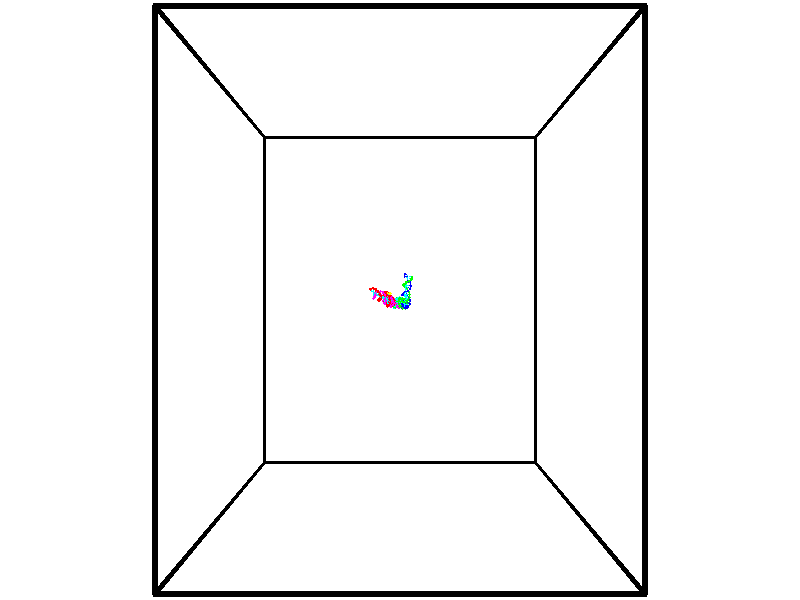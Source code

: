 // switches for output
#declare DRAW_BASES = 1; // possible values are 0, 1; only relevant for DNA ribbons
#declare DRAW_BASES_TYPE = 3; // possible values are 1, 2, 3; only relevant for DNA ribbons
#declare DRAW_FOG = 0; // set to 1 to enable fog

#include "colors.inc"

#include "transforms.inc"
background { rgb <1, 1, 1>}

#default {
   normal{
       ripples 0.25
       frequency 0.20
       turbulence 0.2
       lambda 5
   }
	finish {
		phong 0.1
		phong_size 40.
	}
}

// original window dimensions: 1024x640


// camera settings

camera {
	sky <-0, 1, 0>
	up <-0, 1, 0>
	right 1.6 * <1, 0, 0>
	location <44.88, 44.88, 200.277>
	look_at <44.88, 44.88, 44.88>
	direction <0, 0, -155.397>
	angle 67.0682
}


# declare cpy_camera_pos = <44.88, 44.88, 200.277>;
# if (DRAW_FOG = 1)
fog {
	fog_type 2
	up vnormalize(cpy_camera_pos)
	color rgbt<1,1,1,0.3>
	distance 1e-5
	fog_alt 3e-3
	fog_offset 71.808
}
# end


// LIGHTS

# declare lum = 6;
global_settings {
	ambient_light rgb lum * <0.05, 0.05, 0.05>
	max_trace_level 15
}# declare cpy_direct_light_amount = 0.25;
light_source
{	1000 * <-1, -1, 1>,
	rgb lum * cpy_direct_light_amount
	parallel
}

light_source
{	1000 * <1, 1, -1>,
	rgb lum * cpy_direct_light_amount
	parallel
}

// strand 0

// nucleotide -1

// particle -1
sphere {
	<37.731842, 47.001091, 55.526161> 0.250000
	pigment { color rgbt <1,0,0,0> }
	no_shadow
}
cylinder {
	<37.972832, 46.766457, 55.742653>,  <38.117428, 46.625675, 55.872547>, 0.100000
	pigment { color rgbt <1,0,0,0> }
	no_shadow
}
cylinder {
	<37.972832, 46.766457, 55.742653>,  <37.731842, 47.001091, 55.526161>, 0.100000
	pigment { color rgbt <1,0,0,0> }
	no_shadow
}

// particle -1
sphere {
	<37.972832, 46.766457, 55.742653> 0.100000
	pigment { color rgbt <1,0,0,0> }
	no_shadow
}
sphere {
	0, 1
	scale<0.080000,0.200000,0.300000>
	matrix <0.598024, -0.117320, -0.792845,
		0.528572, 0.801342, 0.280112,
		0.602477, -0.586590, 0.541234,
		38.153576, 46.590481, 55.905022>
	pigment { color rgbt <0,1,1,0> }
	no_shadow
}
cylinder {
	<38.425415, 47.191502, 55.308926>,  <37.731842, 47.001091, 55.526161>, 0.130000
	pigment { color rgbt <1,0,0,0> }
	no_shadow
}

// nucleotide -1

// particle -1
sphere {
	<38.425415, 47.191502, 55.308926> 0.250000
	pigment { color rgbt <1,0,0,0> }
	no_shadow
}
cylinder {
	<38.472282, 46.818916, 55.446709>,  <38.500401, 46.595364, 55.529377>, 0.100000
	pigment { color rgbt <1,0,0,0> }
	no_shadow
}
cylinder {
	<38.472282, 46.818916, 55.446709>,  <38.425415, 47.191502, 55.308926>, 0.100000
	pigment { color rgbt <1,0,0,0> }
	no_shadow
}

// particle -1
sphere {
	<38.472282, 46.818916, 55.446709> 0.100000
	pigment { color rgbt <1,0,0,0> }
	no_shadow
}
sphere {
	0, 1
	scale<0.080000,0.200000,0.300000>
	matrix <0.670394, -0.181711, -0.719412,
		0.732697, 0.315210, 0.603157,
		0.117165, -0.931463, 0.344454,
		38.507431, 46.539478, 55.550045>
	pigment { color rgbt <0,1,1,0> }
	no_shadow
}
cylinder {
	<39.186436, 47.003468, 55.291714>,  <38.425415, 47.191502, 55.308926>, 0.130000
	pigment { color rgbt <1,0,0,0> }
	no_shadow
}

// nucleotide -1

// particle -1
sphere {
	<39.186436, 47.003468, 55.291714> 0.250000
	pigment { color rgbt <1,0,0,0> }
	no_shadow
}
cylinder {
	<39.037437, 46.637726, 55.355209>,  <38.948040, 46.418282, 55.393307>, 0.100000
	pigment { color rgbt <1,0,0,0> }
	no_shadow
}
cylinder {
	<39.037437, 46.637726, 55.355209>,  <39.186436, 47.003468, 55.291714>, 0.100000
	pigment { color rgbt <1,0,0,0> }
	no_shadow
}

// particle -1
sphere {
	<39.037437, 46.637726, 55.355209> 0.100000
	pigment { color rgbt <1,0,0,0> }
	no_shadow
}
sphere {
	0, 1
	scale<0.080000,0.200000,0.300000>
	matrix <0.712869, -0.391432, -0.581893,
		0.594195, -0.103588, 0.797623,
		-0.372492, -0.914358, 0.158742,
		38.925690, 46.363419, 55.402832>
	pigment { color rgbt <0,1,1,0> }
	no_shadow
}
cylinder {
	<39.715397, 46.622883, 55.544193>,  <39.186436, 47.003468, 55.291714>, 0.130000
	pigment { color rgbt <1,0,0,0> }
	no_shadow
}

// nucleotide -1

// particle -1
sphere {
	<39.715397, 46.622883, 55.544193> 0.250000
	pigment { color rgbt <1,0,0,0> }
	no_shadow
}
cylinder {
	<39.456596, 46.363113, 55.384380>,  <39.301315, 46.207253, 55.288490>, 0.100000
	pigment { color rgbt <1,0,0,0> }
	no_shadow
}
cylinder {
	<39.456596, 46.363113, 55.384380>,  <39.715397, 46.622883, 55.544193>, 0.100000
	pigment { color rgbt <1,0,0,0> }
	no_shadow
}

// particle -1
sphere {
	<39.456596, 46.363113, 55.384380> 0.100000
	pigment { color rgbt <1,0,0,0> }
	no_shadow
}
sphere {
	0, 1
	scale<0.080000,0.200000,0.300000>
	matrix <0.724673, -0.360776, -0.587102,
		0.237137, -0.669391, 0.704047,
		-0.647004, -0.649427, -0.399536,
		39.262497, 46.168285, 55.264519>
	pigment { color rgbt <0,1,1,0> }
	no_shadow
}
cylinder {
	<40.162395, 46.089336, 55.406406>,  <39.715397, 46.622883, 55.544193>, 0.130000
	pigment { color rgbt <1,0,0,0> }
	no_shadow
}

// nucleotide -1

// particle -1
sphere {
	<40.162395, 46.089336, 55.406406> 0.250000
	pigment { color rgbt <1,0,0,0> }
	no_shadow
}
cylinder {
	<39.840462, 46.011875, 55.181999>,  <39.647301, 45.965397, 55.047356>, 0.100000
	pigment { color rgbt <1,0,0,0> }
	no_shadow
}
cylinder {
	<39.840462, 46.011875, 55.181999>,  <40.162395, 46.089336, 55.406406>, 0.100000
	pigment { color rgbt <1,0,0,0> }
	no_shadow
}

// particle -1
sphere {
	<39.840462, 46.011875, 55.181999> 0.100000
	pigment { color rgbt <1,0,0,0> }
	no_shadow
}
sphere {
	0, 1
	scale<0.080000,0.200000,0.300000>
	matrix <0.592236, -0.323627, -0.737918,
		-0.038658, -0.926156, 0.375156,
		-0.804837, -0.193654, -0.561013,
		39.599010, 45.953781, 55.013695>
	pigment { color rgbt <0,1,1,0> }
	no_shadow
}
cylinder {
	<40.410686, 45.555370, 55.063026>,  <40.162395, 46.089336, 55.406406>, 0.130000
	pigment { color rgbt <1,0,0,0> }
	no_shadow
}

// nucleotide -1

// particle -1
sphere {
	<40.410686, 45.555370, 55.063026> 0.250000
	pigment { color rgbt <1,0,0,0> }
	no_shadow
}
cylinder {
	<40.099701, 45.671230, 54.839725>,  <39.913109, 45.740746, 54.705746>, 0.100000
	pigment { color rgbt <1,0,0,0> }
	no_shadow
}
cylinder {
	<40.099701, 45.671230, 54.839725>,  <40.410686, 45.555370, 55.063026>, 0.100000
	pigment { color rgbt <1,0,0,0> }
	no_shadow
}

// particle -1
sphere {
	<40.099701, 45.671230, 54.839725> 0.100000
	pigment { color rgbt <1,0,0,0> }
	no_shadow
}
sphere {
	0, 1
	scale<0.080000,0.200000,0.300000>
	matrix <0.477160, -0.306586, -0.823604,
		-0.409711, -0.906701, 0.100150,
		-0.777467, 0.289652, -0.558253,
		39.866463, 45.758125, 54.672249>
	pigment { color rgbt <0,1,1,0> }
	no_shadow
}
cylinder {
	<40.226971, 44.957535, 54.558819>,  <40.410686, 45.555370, 55.063026>, 0.130000
	pigment { color rgbt <1,0,0,0> }
	no_shadow
}

// nucleotide -1

// particle -1
sphere {
	<40.226971, 44.957535, 54.558819> 0.250000
	pigment { color rgbt <1,0,0,0> }
	no_shadow
}
cylinder {
	<40.067200, 45.281170, 54.386383>,  <39.971336, 45.475349, 54.282921>, 0.100000
	pigment { color rgbt <1,0,0,0> }
	no_shadow
}
cylinder {
	<40.067200, 45.281170, 54.386383>,  <40.226971, 44.957535, 54.558819>, 0.100000
	pigment { color rgbt <1,0,0,0> }
	no_shadow
}

// particle -1
sphere {
	<40.067200, 45.281170, 54.386383> 0.100000
	pigment { color rgbt <1,0,0,0> }
	no_shadow
}
sphere {
	0, 1
	scale<0.080000,0.200000,0.300000>
	matrix <0.279034, -0.340627, -0.897838,
		-0.873270, -0.478907, -0.089709,
		-0.399424, 0.809087, -0.431091,
		39.947372, 45.523895, 54.257057>
	pigment { color rgbt <0,1,1,0> }
	no_shadow
}
cylinder {
	<39.894783, 44.668125, 53.989925>,  <40.226971, 44.957535, 54.558819>, 0.130000
	pigment { color rgbt <1,0,0,0> }
	no_shadow
}

// nucleotide -1

// particle -1
sphere {
	<39.894783, 44.668125, 53.989925> 0.250000
	pigment { color rgbt <1,0,0,0> }
	no_shadow
}
cylinder {
	<39.938263, 45.059040, 53.917160>,  <39.964352, 45.293591, 53.873501>, 0.100000
	pigment { color rgbt <1,0,0,0> }
	no_shadow
}
cylinder {
	<39.938263, 45.059040, 53.917160>,  <39.894783, 44.668125, 53.989925>, 0.100000
	pigment { color rgbt <1,0,0,0> }
	no_shadow
}

// particle -1
sphere {
	<39.938263, 45.059040, 53.917160> 0.100000
	pigment { color rgbt <1,0,0,0> }
	no_shadow
}
sphere {
	0, 1
	scale<0.080000,0.200000,0.300000>
	matrix <0.294168, -0.206422, -0.933196,
		-0.949553, 0.047924, -0.309925,
		0.108698, 0.977289, -0.181911,
		39.970871, 45.352226, 53.862587>
	pigment { color rgbt <0,1,1,0> }
	no_shadow
}
cylinder {
	<39.575756, 44.816517, 53.394585>,  <39.894783, 44.668125, 53.989925>, 0.130000
	pigment { color rgbt <1,0,0,0> }
	no_shadow
}

// nucleotide -1

// particle -1
sphere {
	<39.575756, 44.816517, 53.394585> 0.250000
	pigment { color rgbt <1,0,0,0> }
	no_shadow
}
cylinder {
	<39.847710, 45.108437, 53.423317>,  <40.010883, 45.283588, 53.440556>, 0.100000
	pigment { color rgbt <1,0,0,0> }
	no_shadow
}
cylinder {
	<39.847710, 45.108437, 53.423317>,  <39.575756, 44.816517, 53.394585>, 0.100000
	pigment { color rgbt <1,0,0,0> }
	no_shadow
}

// particle -1
sphere {
	<39.847710, 45.108437, 53.423317> 0.100000
	pigment { color rgbt <1,0,0,0> }
	no_shadow
}
sphere {
	0, 1
	scale<0.080000,0.200000,0.300000>
	matrix <0.443717, -0.331421, -0.832632,
		-0.583845, 0.597963, -0.549149,
		0.679882, 0.729795, 0.071828,
		40.051674, 45.327374, 53.444866>
	pigment { color rgbt <0,1,1,0> }
	no_shadow
}
cylinder {
	<39.611706, 45.029343, 52.790222>,  <39.575756, 44.816517, 53.394585>, 0.130000
	pigment { color rgbt <1,0,0,0> }
	no_shadow
}

// nucleotide -1

// particle -1
sphere {
	<39.611706, 45.029343, 52.790222> 0.250000
	pigment { color rgbt <1,0,0,0> }
	no_shadow
}
cylinder {
	<39.939812, 45.191711, 52.951412>,  <40.136677, 45.289131, 53.048126>, 0.100000
	pigment { color rgbt <1,0,0,0> }
	no_shadow
}
cylinder {
	<39.939812, 45.191711, 52.951412>,  <39.611706, 45.029343, 52.790222>, 0.100000
	pigment { color rgbt <1,0,0,0> }
	no_shadow
}

// particle -1
sphere {
	<39.939812, 45.191711, 52.951412> 0.100000
	pigment { color rgbt <1,0,0,0> }
	no_shadow
}
sphere {
	0, 1
	scale<0.080000,0.200000,0.300000>
	matrix <0.463727, -0.059520, -0.883977,
		-0.334840, 0.911968, -0.237059,
		0.820268, 0.405922, 0.402974,
		40.185894, 45.313488, 53.072304>
	pigment { color rgbt <0,1,1,0> }
	no_shadow
}
cylinder {
	<39.924801, 45.327877, 52.267815>,  <39.611706, 45.029343, 52.790222>, 0.130000
	pigment { color rgbt <1,0,0,0> }
	no_shadow
}

// nucleotide -1

// particle -1
sphere {
	<39.924801, 45.327877, 52.267815> 0.250000
	pigment { color rgbt <1,0,0,0> }
	no_shadow
}
cylinder {
	<40.234825, 45.323002, 52.520523>,  <40.420837, 45.320076, 52.672150>, 0.100000
	pigment { color rgbt <1,0,0,0> }
	no_shadow
}
cylinder {
	<40.234825, 45.323002, 52.520523>,  <39.924801, 45.327877, 52.267815>, 0.100000
	pigment { color rgbt <1,0,0,0> }
	no_shadow
}

// particle -1
sphere {
	<40.234825, 45.323002, 52.520523> 0.100000
	pigment { color rgbt <1,0,0,0> }
	no_shadow
}
sphere {
	0, 1
	scale<0.080000,0.200000,0.300000>
	matrix <0.631493, -0.020501, -0.775111,
		0.022402, 0.999716, -0.008190,
		0.775058, -0.012192, 0.631773,
		40.467342, 45.319344, 52.710056>
	pigment { color rgbt <0,1,1,0> }
	no_shadow
}
cylinder {
	<40.383083, 45.750935, 52.026207>,  <39.924801, 45.327877, 52.267815>, 0.130000
	pigment { color rgbt <1,0,0,0> }
	no_shadow
}

// nucleotide -1

// particle -1
sphere {
	<40.383083, 45.750935, 52.026207> 0.250000
	pigment { color rgbt <1,0,0,0> }
	no_shadow
}
cylinder {
	<40.631004, 45.537449, 52.256332>,  <40.779758, 45.409359, 52.394409>, 0.100000
	pigment { color rgbt <1,0,0,0> }
	no_shadow
}
cylinder {
	<40.631004, 45.537449, 52.256332>,  <40.383083, 45.750935, 52.026207>, 0.100000
	pigment { color rgbt <1,0,0,0> }
	no_shadow
}

// particle -1
sphere {
	<40.631004, 45.537449, 52.256332> 0.100000
	pigment { color rgbt <1,0,0,0> }
	no_shadow
}
sphere {
	0, 1
	scale<0.080000,0.200000,0.300000>
	matrix <0.692850, 0.027901, -0.720542,
		0.368513, 0.845204, 0.387078,
		0.619804, -0.533716, 0.575317,
		40.816944, 45.377335, 52.428928>
	pigment { color rgbt <0,1,1,0> }
	no_shadow
}
cylinder {
	<40.986515, 46.041866, 51.966953>,  <40.383083, 45.750935, 52.026207>, 0.130000
	pigment { color rgbt <1,0,0,0> }
	no_shadow
}

// nucleotide -1

// particle -1
sphere {
	<40.986515, 46.041866, 51.966953> 0.250000
	pigment { color rgbt <1,0,0,0> }
	no_shadow
}
cylinder {
	<41.049797, 45.664394, 52.083191>,  <41.087765, 45.437912, 52.152931>, 0.100000
	pigment { color rgbt <1,0,0,0> }
	no_shadow
}
cylinder {
	<41.049797, 45.664394, 52.083191>,  <40.986515, 46.041866, 51.966953>, 0.100000
	pigment { color rgbt <1,0,0,0> }
	no_shadow
}

// particle -1
sphere {
	<41.049797, 45.664394, 52.083191> 0.100000
	pigment { color rgbt <1,0,0,0> }
	no_shadow
}
sphere {
	0, 1
	scale<0.080000,0.200000,0.300000>
	matrix <0.562185, -0.155855, -0.812193,
		0.811739, 0.291857, 0.505865,
		0.158202, -0.943678, 0.290592,
		41.097260, 45.381290, 52.170368>
	pigment { color rgbt <0,1,1,0> }
	no_shadow
}
cylinder {
	<41.641315, 45.984211, 51.848331>,  <40.986515, 46.041866, 51.966953>, 0.130000
	pigment { color rgbt <1,0,0,0> }
	no_shadow
}

// nucleotide -1

// particle -1
sphere {
	<41.641315, 45.984211, 51.848331> 0.250000
	pigment { color rgbt <1,0,0,0> }
	no_shadow
}
cylinder {
	<41.519341, 45.604523, 51.879311>,  <41.446156, 45.376709, 51.897900>, 0.100000
	pigment { color rgbt <1,0,0,0> }
	no_shadow
}
cylinder {
	<41.519341, 45.604523, 51.879311>,  <41.641315, 45.984211, 51.848331>, 0.100000
	pigment { color rgbt <1,0,0,0> }
	no_shadow
}

// particle -1
sphere {
	<41.519341, 45.604523, 51.879311> 0.100000
	pigment { color rgbt <1,0,0,0> }
	no_shadow
}
sphere {
	0, 1
	scale<0.080000,0.200000,0.300000>
	matrix <0.658724, -0.268947, -0.702673,
		0.687821, -0.163251, 0.707285,
		-0.304934, -0.949219, 0.077450,
		41.427860, 45.319756, 51.902546>
	pigment { color rgbt <0,1,1,0> }
	no_shadow
}
cylinder {
	<42.168030, 45.663788, 51.571548>,  <41.641315, 45.984211, 51.848331>, 0.130000
	pigment { color rgbt <1,0,0,0> }
	no_shadow
}

// nucleotide -1

// particle -1
sphere {
	<42.168030, 45.663788, 51.571548> 0.250000
	pigment { color rgbt <1,0,0,0> }
	no_shadow
}
cylinder {
	<41.859978, 45.408642, 51.573578>,  <41.675148, 45.255554, 51.574795>, 0.100000
	pigment { color rgbt <1,0,0,0> }
	no_shadow
}
cylinder {
	<41.859978, 45.408642, 51.573578>,  <42.168030, 45.663788, 51.571548>, 0.100000
	pigment { color rgbt <1,0,0,0> }
	no_shadow
}

// particle -1
sphere {
	<41.859978, 45.408642, 51.573578> 0.100000
	pigment { color rgbt <1,0,0,0> }
	no_shadow
}
sphere {
	0, 1
	scale<0.080000,0.200000,0.300000>
	matrix <0.342358, -0.420033, -0.840454,
		0.538229, -0.645522, 0.541859,
		-0.770130, -0.637866, 0.005075,
		41.628937, 45.217281, 51.575100>
	pigment { color rgbt <0,1,1,0> }
	no_shadow
}
cylinder {
	<42.444805, 44.945126, 51.471203>,  <42.168030, 45.663788, 51.571548>, 0.130000
	pigment { color rgbt <1,0,0,0> }
	no_shadow
}

// nucleotide -1

// particle -1
sphere {
	<42.444805, 44.945126, 51.471203> 0.250000
	pigment { color rgbt <1,0,0,0> }
	no_shadow
}
cylinder {
	<42.066025, 44.925152, 51.344215>,  <41.838757, 44.913170, 51.268024>, 0.100000
	pigment { color rgbt <1,0,0,0> }
	no_shadow
}
cylinder {
	<42.066025, 44.925152, 51.344215>,  <42.444805, 44.945126, 51.471203>, 0.100000
	pigment { color rgbt <1,0,0,0> }
	no_shadow
}

// particle -1
sphere {
	<42.066025, 44.925152, 51.344215> 0.100000
	pigment { color rgbt <1,0,0,0> }
	no_shadow
}
sphere {
	0, 1
	scale<0.080000,0.200000,0.300000>
	matrix <0.295715, -0.522147, -0.799947,
		-0.125822, -0.851393, 0.509214,
		-0.946954, -0.049932, -0.317467,
		41.781940, 44.910172, 51.248974>
	pigment { color rgbt <0,1,1,0> }
	no_shadow
}
cylinder {
	<42.423302, 44.267986, 51.290356>,  <42.444805, 44.945126, 51.471203>, 0.130000
	pigment { color rgbt <1,0,0,0> }
	no_shadow
}

// nucleotide -1

// particle -1
sphere {
	<42.423302, 44.267986, 51.290356> 0.250000
	pigment { color rgbt <1,0,0,0> }
	no_shadow
}
cylinder {
	<42.102325, 44.436081, 51.120888>,  <41.909740, 44.536938, 51.019207>, 0.100000
	pigment { color rgbt <1,0,0,0> }
	no_shadow
}
cylinder {
	<42.102325, 44.436081, 51.120888>,  <42.423302, 44.267986, 51.290356>, 0.100000
	pigment { color rgbt <1,0,0,0> }
	no_shadow
}

// particle -1
sphere {
	<42.102325, 44.436081, 51.120888> 0.100000
	pigment { color rgbt <1,0,0,0> }
	no_shadow
}
sphere {
	0, 1
	scale<0.080000,0.200000,0.300000>
	matrix <0.182023, -0.503774, -0.844440,
		-0.568297, -0.754728, 0.327755,
		-0.802437, 0.420234, -0.423671,
		41.861595, 44.562153, 50.993786>
	pigment { color rgbt <0,1,1,0> }
	no_shadow
}
cylinder {
	<42.080544, 43.741745, 50.973759>,  <42.423302, 44.267986, 51.290356>, 0.130000
	pigment { color rgbt <1,0,0,0> }
	no_shadow
}

// nucleotide -1

// particle -1
sphere {
	<42.080544, 43.741745, 50.973759> 0.250000
	pigment { color rgbt <1,0,0,0> }
	no_shadow
}
cylinder {
	<41.928322, 44.067410, 50.798336>,  <41.836990, 44.262806, 50.693085>, 0.100000
	pigment { color rgbt <1,0,0,0> }
	no_shadow
}
cylinder {
	<41.928322, 44.067410, 50.798336>,  <42.080544, 43.741745, 50.973759>, 0.100000
	pigment { color rgbt <1,0,0,0> }
	no_shadow
}

// particle -1
sphere {
	<41.928322, 44.067410, 50.798336> 0.100000
	pigment { color rgbt <1,0,0,0> }
	no_shadow
}
sphere {
	0, 1
	scale<0.080000,0.200000,0.300000>
	matrix <0.104554, -0.433315, -0.895157,
		-0.918830, -0.386505, 0.079775,
		-0.380551, 0.814157, -0.438554,
		41.814156, 44.311657, 50.666771>
	pigment { color rgbt <0,1,1,0> }
	no_shadow
}
cylinder {
	<41.716934, 43.531952, 50.347824>,  <42.080544, 43.741745, 50.973759>, 0.130000
	pigment { color rgbt <1,0,0,0> }
	no_shadow
}

// nucleotide -1

// particle -1
sphere {
	<41.716934, 43.531952, 50.347824> 0.250000
	pigment { color rgbt <1,0,0,0> }
	no_shadow
}
cylinder {
	<41.832993, 43.910763, 50.292747>,  <41.902626, 44.138050, 50.259701>, 0.100000
	pigment { color rgbt <1,0,0,0> }
	no_shadow
}
cylinder {
	<41.832993, 43.910763, 50.292747>,  <41.716934, 43.531952, 50.347824>, 0.100000
	pigment { color rgbt <1,0,0,0> }
	no_shadow
}

// particle -1
sphere {
	<41.832993, 43.910763, 50.292747> 0.100000
	pigment { color rgbt <1,0,0,0> }
	no_shadow
}
sphere {
	0, 1
	scale<0.080000,0.200000,0.300000>
	matrix <0.279326, -0.221423, -0.934318,
		-0.915310, 0.232629, -0.328773,
		0.290147, 0.947025, -0.137691,
		41.920036, 44.194870, 50.251442>
	pigment { color rgbt <0,1,1,0> }
	no_shadow
}
cylinder {
	<41.580761, 43.671944, 49.636505>,  <41.716934, 43.531952, 50.347824>, 0.130000
	pigment { color rgbt <1,0,0,0> }
	no_shadow
}

// nucleotide -1

// particle -1
sphere {
	<41.580761, 43.671944, 49.636505> 0.250000
	pigment { color rgbt <1,0,0,0> }
	no_shadow
}
cylinder {
	<41.786575, 44.006062, 49.714005>,  <41.910065, 44.206532, 49.760506>, 0.100000
	pigment { color rgbt <1,0,0,0> }
	no_shadow
}
cylinder {
	<41.786575, 44.006062, 49.714005>,  <41.580761, 43.671944, 49.636505>, 0.100000
	pigment { color rgbt <1,0,0,0> }
	no_shadow
}

// particle -1
sphere {
	<41.786575, 44.006062, 49.714005> 0.100000
	pigment { color rgbt <1,0,0,0> }
	no_shadow
}
sphere {
	0, 1
	scale<0.080000,0.200000,0.300000>
	matrix <0.324873, 0.019206, -0.945563,
		-0.793546, 0.549465, -0.261483,
		0.514531, 0.835296, 0.193748,
		41.940933, 44.256649, 49.772129>
	pigment { color rgbt <0,1,1,0> }
	no_shadow
}
cylinder {
	<41.477741, 44.079453, 49.076237>,  <41.580761, 43.671944, 49.636505>, 0.130000
	pigment { color rgbt <1,0,0,0> }
	no_shadow
}

// nucleotide -1

// particle -1
sphere {
	<41.477741, 44.079453, 49.076237> 0.250000
	pigment { color rgbt <1,0,0,0> }
	no_shadow
}
cylinder {
	<41.765305, 44.300709, 49.244621>,  <41.937843, 44.433464, 49.345654>, 0.100000
	pigment { color rgbt <1,0,0,0> }
	no_shadow
}
cylinder {
	<41.765305, 44.300709, 49.244621>,  <41.477741, 44.079453, 49.076237>, 0.100000
	pigment { color rgbt <1,0,0,0> }
	no_shadow
}

// particle -1
sphere {
	<41.765305, 44.300709, 49.244621> 0.100000
	pigment { color rgbt <1,0,0,0> }
	no_shadow
}
sphere {
	0, 1
	scale<0.080000,0.200000,0.300000>
	matrix <0.395690, 0.172254, -0.902085,
		-0.571495, 0.815084, -0.095039,
		0.718904, 0.553143, 0.420963,
		41.980976, 44.466652, 49.370911>
	pigment { color rgbt <0,1,1,0> }
	no_shadow
}
cylinder {
	<41.485004, 44.745323, 48.667278>,  <41.477741, 44.079453, 49.076237>, 0.130000
	pigment { color rgbt <1,0,0,0> }
	no_shadow
}

// nucleotide -1

// particle -1
sphere {
	<41.485004, 44.745323, 48.667278> 0.250000
	pigment { color rgbt <1,0,0,0> }
	no_shadow
}
cylinder {
	<41.852669, 44.672970, 48.807236>,  <42.073269, 44.629559, 48.891209>, 0.100000
	pigment { color rgbt <1,0,0,0> }
	no_shadow
}
cylinder {
	<41.852669, 44.672970, 48.807236>,  <41.485004, 44.745323, 48.667278>, 0.100000
	pigment { color rgbt <1,0,0,0> }
	no_shadow
}

// particle -1
sphere {
	<41.852669, 44.672970, 48.807236> 0.100000
	pigment { color rgbt <1,0,0,0> }
	no_shadow
}
sphere {
	0, 1
	scale<0.080000,0.200000,0.300000>
	matrix <0.382374, 0.196619, -0.902846,
		0.094519, 0.963650, 0.249891,
		0.919161, -0.180887, 0.349891,
		42.128418, 44.618702, 48.912205>
	pigment { color rgbt <0,1,1,0> }
	no_shadow
}
cylinder {
	<41.812103, 45.281914, 48.403275>,  <41.485004, 44.745323, 48.667278>, 0.130000
	pigment { color rgbt <1,0,0,0> }
	no_shadow
}

// nucleotide -1

// particle -1
sphere {
	<41.812103, 45.281914, 48.403275> 0.250000
	pigment { color rgbt <1,0,0,0> }
	no_shadow
}
cylinder {
	<42.075897, 44.988777, 48.470238>,  <42.234173, 44.812897, 48.510414>, 0.100000
	pigment { color rgbt <1,0,0,0> }
	no_shadow
}
cylinder {
	<42.075897, 44.988777, 48.470238>,  <41.812103, 45.281914, 48.403275>, 0.100000
	pigment { color rgbt <1,0,0,0> }
	no_shadow
}

// particle -1
sphere {
	<42.075897, 44.988777, 48.470238> 0.100000
	pigment { color rgbt <1,0,0,0> }
	no_shadow
}
sphere {
	0, 1
	scale<0.080000,0.200000,0.300000>
	matrix <0.324857, 0.077016, -0.942622,
		0.677897, 0.676029, 0.288859,
		0.659487, -0.732839, 0.167404,
		42.273743, 44.768925, 48.520458>
	pigment { color rgbt <0,1,1,0> }
	no_shadow
}
cylinder {
	<42.469006, 45.501110, 48.106903>,  <41.812103, 45.281914, 48.403275>, 0.130000
	pigment { color rgbt <1,0,0,0> }
	no_shadow
}

// nucleotide -1

// particle -1
sphere {
	<42.469006, 45.501110, 48.106903> 0.250000
	pigment { color rgbt <1,0,0,0> }
	no_shadow
}
cylinder {
	<42.492569, 45.104126, 48.149891>,  <42.506706, 44.865936, 48.175686>, 0.100000
	pigment { color rgbt <1,0,0,0> }
	no_shadow
}
cylinder {
	<42.492569, 45.104126, 48.149891>,  <42.469006, 45.501110, 48.106903>, 0.100000
	pigment { color rgbt <1,0,0,0> }
	no_shadow
}

// particle -1
sphere {
	<42.492569, 45.104126, 48.149891> 0.100000
	pigment { color rgbt <1,0,0,0> }
	no_shadow
}
sphere {
	0, 1
	scale<0.080000,0.200000,0.300000>
	matrix <0.397216, -0.075465, -0.914617,
		0.915832, 0.096570, 0.389776,
		0.058910, -0.992461, 0.107472,
		42.510242, 44.806389, 48.182133>
	pigment { color rgbt <0,1,1,0> }
	no_shadow
}
cylinder {
	<43.096329, 45.296917, 47.768715>,  <42.469006, 45.501110, 48.106903>, 0.130000
	pigment { color rgbt <1,0,0,0> }
	no_shadow
}

// nucleotide -1

// particle -1
sphere {
	<43.096329, 45.296917, 47.768715> 0.250000
	pigment { color rgbt <1,0,0,0> }
	no_shadow
}
cylinder {
	<42.903061, 44.948330, 47.802391>,  <42.787102, 44.739178, 47.822598>, 0.100000
	pigment { color rgbt <1,0,0,0> }
	no_shadow
}
cylinder {
	<42.903061, 44.948330, 47.802391>,  <43.096329, 45.296917, 47.768715>, 0.100000
	pigment { color rgbt <1,0,0,0> }
	no_shadow
}

// particle -1
sphere {
	<42.903061, 44.948330, 47.802391> 0.100000
	pigment { color rgbt <1,0,0,0> }
	no_shadow
}
sphere {
	0, 1
	scale<0.080000,0.200000,0.300000>
	matrix <0.100045, -0.150490, -0.983536,
		0.869792, -0.466791, 0.159898,
		-0.483169, -0.871469, 0.084194,
		42.758110, 44.686890, 47.827648>
	pigment { color rgbt <0,1,1,0> }
	no_shadow
}
cylinder {
	<43.550018, 44.801121, 47.399216>,  <43.096329, 45.296917, 47.768715>, 0.130000
	pigment { color rgbt <1,0,0,0> }
	no_shadow
}

// nucleotide -1

// particle -1
sphere {
	<43.550018, 44.801121, 47.399216> 0.250000
	pigment { color rgbt <1,0,0,0> }
	no_shadow
}
cylinder {
	<43.173355, 44.666573, 47.403770>,  <42.947357, 44.585846, 47.406506>, 0.100000
	pigment { color rgbt <1,0,0,0> }
	no_shadow
}
cylinder {
	<43.173355, 44.666573, 47.403770>,  <43.550018, 44.801121, 47.399216>, 0.100000
	pigment { color rgbt <1,0,0,0> }
	no_shadow
}

// particle -1
sphere {
	<43.173355, 44.666573, 47.403770> 0.100000
	pigment { color rgbt <1,0,0,0> }
	no_shadow
}
sphere {
	0, 1
	scale<0.080000,0.200000,0.300000>
	matrix <0.027222, -0.109852, -0.993575,
		0.335458, -0.935301, 0.112601,
		-0.941661, -0.336368, 0.011390,
		42.890858, 44.565662, 47.407188>
	pigment { color rgbt <0,1,1,0> }
	no_shadow
}
cylinder {
	<43.528114, 44.314556, 46.906879>,  <43.550018, 44.801121, 47.399216>, 0.130000
	pigment { color rgbt <1,0,0,0> }
	no_shadow
}

// nucleotide -1

// particle -1
sphere {
	<43.528114, 44.314556, 46.906879> 0.250000
	pigment { color rgbt <1,0,0,0> }
	no_shadow
}
cylinder {
	<43.132957, 44.347443, 46.959518>,  <42.895863, 44.367176, 46.991100>, 0.100000
	pigment { color rgbt <1,0,0,0> }
	no_shadow
}
cylinder {
	<43.132957, 44.347443, 46.959518>,  <43.528114, 44.314556, 46.906879>, 0.100000
	pigment { color rgbt <1,0,0,0> }
	no_shadow
}

// particle -1
sphere {
	<43.132957, 44.347443, 46.959518> 0.100000
	pigment { color rgbt <1,0,0,0> }
	no_shadow
}
sphere {
	0, 1
	scale<0.080000,0.200000,0.300000>
	matrix <-0.146114, -0.207415, -0.967280,
		-0.052230, -0.974792, 0.216916,
		-0.987888, 0.082215, 0.131597,
		42.836590, 44.372108, 46.998997>
	pigment { color rgbt <0,1,1,0> }
	no_shadow
}
cylinder {
	<43.269680, 43.763420, 46.649784>,  <43.528114, 44.314556, 46.906879>, 0.130000
	pigment { color rgbt <1,0,0,0> }
	no_shadow
}

// nucleotide -1

// particle -1
sphere {
	<43.269680, 43.763420, 46.649784> 0.250000
	pigment { color rgbt <1,0,0,0> }
	no_shadow
}
cylinder {
	<42.981087, 44.038174, 46.614788>,  <42.807930, 44.203026, 46.593788>, 0.100000
	pigment { color rgbt <1,0,0,0> }
	no_shadow
}
cylinder {
	<42.981087, 44.038174, 46.614788>,  <43.269680, 43.763420, 46.649784>, 0.100000
	pigment { color rgbt <1,0,0,0> }
	no_shadow
}

// particle -1
sphere {
	<42.981087, 44.038174, 46.614788> 0.100000
	pigment { color rgbt <1,0,0,0> }
	no_shadow
}
sphere {
	0, 1
	scale<0.080000,0.200000,0.300000>
	matrix <-0.101988, -0.230394, -0.967738,
		-0.684879, -0.689284, 0.236279,
		-0.721484, 0.686881, -0.087493,
		42.764641, 44.244240, 46.588539>
	pigment { color rgbt <0,1,1,0> }
	no_shadow
}
cylinder {
	<42.779648, 43.528549, 46.092487>,  <43.269680, 43.763420, 46.649784>, 0.130000
	pigment { color rgbt <1,0,0,0> }
	no_shadow
}

// nucleotide -1

// particle -1
sphere {
	<42.779648, 43.528549, 46.092487> 0.250000
	pigment { color rgbt <1,0,0,0> }
	no_shadow
}
cylinder {
	<42.657616, 43.904491, 46.153927>,  <42.584396, 44.130058, 46.190792>, 0.100000
	pigment { color rgbt <1,0,0,0> }
	no_shadow
}
cylinder {
	<42.657616, 43.904491, 46.153927>,  <42.779648, 43.528549, 46.092487>, 0.100000
	pigment { color rgbt <1,0,0,0> }
	no_shadow
}

// particle -1
sphere {
	<42.657616, 43.904491, 46.153927> 0.100000
	pigment { color rgbt <1,0,0,0> }
	no_shadow
}
sphere {
	0, 1
	scale<0.080000,0.200000,0.300000>
	matrix <-0.230783, 0.083519, -0.969414,
		-0.923940, -0.331197, 0.191424,
		-0.305079, 0.939858, 0.153601,
		42.566093, 44.186447, 46.200008>
	pigment { color rgbt <0,1,1,0> }
	no_shadow
}
cylinder {
	<42.150627, 43.557564, 45.800903>,  <42.779648, 43.528549, 46.092487>, 0.130000
	pigment { color rgbt <1,0,0,0> }
	no_shadow
}

// nucleotide -1

// particle -1
sphere {
	<42.150627, 43.557564, 45.800903> 0.250000
	pigment { color rgbt <1,0,0,0> }
	no_shadow
}
cylinder {
	<42.284134, 43.934280, 45.817078>,  <42.364239, 44.160309, 45.826782>, 0.100000
	pigment { color rgbt <1,0,0,0> }
	no_shadow
}
cylinder {
	<42.284134, 43.934280, 45.817078>,  <42.150627, 43.557564, 45.800903>, 0.100000
	pigment { color rgbt <1,0,0,0> }
	no_shadow
}

// particle -1
sphere {
	<42.284134, 43.934280, 45.817078> 0.100000
	pigment { color rgbt <1,0,0,0> }
	no_shadow
}
sphere {
	0, 1
	scale<0.080000,0.200000,0.300000>
	matrix <-0.221513, 0.120052, -0.967740,
		-0.916259, 0.314046, 0.248687,
		0.333770, 0.941787, 0.040433,
		42.384266, 44.216816, 45.829208>
	pigment { color rgbt <0,1,1,0> }
	no_shadow
}
cylinder {
	<41.667866, 43.944454, 45.586224>,  <42.150627, 43.557564, 45.800903>, 0.130000
	pigment { color rgbt <1,0,0,0> }
	no_shadow
}

// nucleotide -1

// particle -1
sphere {
	<41.667866, 43.944454, 45.586224> 0.250000
	pigment { color rgbt <1,0,0,0> }
	no_shadow
}
cylinder {
	<41.961288, 44.211750, 45.536648>,  <42.137341, 44.372128, 45.506901>, 0.100000
	pigment { color rgbt <1,0,0,0> }
	no_shadow
}
cylinder {
	<41.961288, 44.211750, 45.536648>,  <41.667866, 43.944454, 45.586224>, 0.100000
	pigment { color rgbt <1,0,0,0> }
	no_shadow
}

// particle -1
sphere {
	<41.961288, 44.211750, 45.536648> 0.100000
	pigment { color rgbt <1,0,0,0> }
	no_shadow
}
sphere {
	0, 1
	scale<0.080000,0.200000,0.300000>
	matrix <-0.338177, 0.200703, -0.919432,
		-0.589523, 0.716365, 0.373209,
		0.733552, 0.668236, -0.123939,
		42.181355, 44.412220, 45.499466>
	pigment { color rgbt <0,1,1,0> }
	no_shadow
}
cylinder {
	<41.471260, 44.617653, 45.264385>,  <41.667866, 43.944454, 45.586224>, 0.130000
	pigment { color rgbt <1,0,0,0> }
	no_shadow
}

// nucleotide -1

// particle -1
sphere {
	<41.471260, 44.617653, 45.264385> 0.250000
	pigment { color rgbt <1,0,0,0> }
	no_shadow
}
cylinder {
	<41.857872, 44.634483, 45.163158>,  <42.089840, 44.644581, 45.102421>, 0.100000
	pigment { color rgbt <1,0,0,0> }
	no_shadow
}
cylinder {
	<41.857872, 44.634483, 45.163158>,  <41.471260, 44.617653, 45.264385>, 0.100000
	pigment { color rgbt <1,0,0,0> }
	no_shadow
}

// particle -1
sphere {
	<41.857872, 44.634483, 45.163158> 0.100000
	pigment { color rgbt <1,0,0,0> }
	no_shadow
}
sphere {
	0, 1
	scale<0.080000,0.200000,0.300000>
	matrix <-0.254988, 0.266099, -0.929609,
		0.028226, 0.963027, 0.267923,
		0.966532, 0.042078, -0.253071,
		42.147831, 44.647106, 45.087238>
	pigment { color rgbt <0,1,1,0> }
	no_shadow
}
cylinder {
	<41.476028, 45.228073, 44.867653>,  <41.471260, 44.617653, 45.264385>, 0.130000
	pigment { color rgbt <1,0,0,0> }
	no_shadow
}

// nucleotide -1

// particle -1
sphere {
	<41.476028, 45.228073, 44.867653> 0.250000
	pigment { color rgbt <1,0,0,0> }
	no_shadow
}
cylinder {
	<41.818565, 45.037685, 44.787521>,  <42.024086, 44.923450, 44.739441>, 0.100000
	pigment { color rgbt <1,0,0,0> }
	no_shadow
}
cylinder {
	<41.818565, 45.037685, 44.787521>,  <41.476028, 45.228073, 44.867653>, 0.100000
	pigment { color rgbt <1,0,0,0> }
	no_shadow
}

// particle -1
sphere {
	<41.818565, 45.037685, 44.787521> 0.100000
	pigment { color rgbt <1,0,0,0> }
	no_shadow
}
sphere {
	0, 1
	scale<0.080000,0.200000,0.300000>
	matrix <-0.178840, 0.090586, -0.979699,
		0.484457, 0.874782, -0.007550,
		0.856340, -0.475972, -0.200331,
		42.075466, 44.894894, 44.727421>
	pigment { color rgbt <0,1,1,0> }
	no_shadow
}
cylinder {
	<41.957249, 45.699661, 44.488556>,  <41.476028, 45.228073, 44.867653>, 0.130000
	pigment { color rgbt <1,0,0,0> }
	no_shadow
}

// nucleotide -1

// particle -1
sphere {
	<41.957249, 45.699661, 44.488556> 0.250000
	pigment { color rgbt <1,0,0,0> }
	no_shadow
}
cylinder {
	<42.062386, 45.322083, 44.408669>,  <42.125465, 45.095535, 44.360737>, 0.100000
	pigment { color rgbt <1,0,0,0> }
	no_shadow
}
cylinder {
	<42.062386, 45.322083, 44.408669>,  <41.957249, 45.699661, 44.488556>, 0.100000
	pigment { color rgbt <1,0,0,0> }
	no_shadow
}

// particle -1
sphere {
	<42.062386, 45.322083, 44.408669> 0.100000
	pigment { color rgbt <1,0,0,0> }
	no_shadow
}
sphere {
	0, 1
	scale<0.080000,0.200000,0.300000>
	matrix <0.051924, 0.220533, -0.973996,
		0.963441, 0.245634, 0.106978,
		0.262839, -0.943943, -0.199717,
		42.141235, 45.038898, 44.348755>
	pigment { color rgbt <0,1,1,0> }
	no_shadow
}
cylinder {
	<42.548409, 45.780022, 44.081570>,  <41.957249, 45.699661, 44.488556>, 0.130000
	pigment { color rgbt <1,0,0,0> }
	no_shadow
}

// nucleotide -1

// particle -1
sphere {
	<42.548409, 45.780022, 44.081570> 0.250000
	pigment { color rgbt <1,0,0,0> }
	no_shadow
}
cylinder {
	<42.394966, 45.418034, 44.007942>,  <42.302902, 45.200840, 43.963768>, 0.100000
	pigment { color rgbt <1,0,0,0> }
	no_shadow
}
cylinder {
	<42.394966, 45.418034, 44.007942>,  <42.548409, 45.780022, 44.081570>, 0.100000
	pigment { color rgbt <1,0,0,0> }
	no_shadow
}

// particle -1
sphere {
	<42.394966, 45.418034, 44.007942> 0.100000
	pigment { color rgbt <1,0,0,0> }
	no_shadow
}
sphere {
	0, 1
	scale<0.080000,0.200000,0.300000>
	matrix <0.064338, 0.172641, -0.982881,
		0.921254, -0.388879, -0.008002,
		-0.383603, -0.904968, -0.184066,
		42.279884, 45.146542, 43.952721>
	pigment { color rgbt <0,1,1,0> }
	no_shadow
}
cylinder {
	<42.993599, 45.470284, 43.549126>,  <42.548409, 45.780022, 44.081570>, 0.130000
	pigment { color rgbt <1,0,0,0> }
	no_shadow
}

// nucleotide -1

// particle -1
sphere {
	<42.993599, 45.470284, 43.549126> 0.250000
	pigment { color rgbt <1,0,0,0> }
	no_shadow
}
cylinder {
	<42.618950, 45.330166, 43.547199>,  <42.394161, 45.246094, 43.546043>, 0.100000
	pigment { color rgbt <1,0,0,0> }
	no_shadow
}
cylinder {
	<42.618950, 45.330166, 43.547199>,  <42.993599, 45.470284, 43.549126>, 0.100000
	pigment { color rgbt <1,0,0,0> }
	no_shadow
}

// particle -1
sphere {
	<42.618950, 45.330166, 43.547199> 0.100000
	pigment { color rgbt <1,0,0,0> }
	no_shadow
}
sphere {
	0, 1
	scale<0.080000,0.200000,0.300000>
	matrix <-0.042767, 0.127974, -0.990855,
		0.347711, -0.927854, -0.134845,
		-0.936626, -0.350298, -0.004817,
		42.337963, 45.225075, 43.545753>
	pigment { color rgbt <0,1,1,0> }
	no_shadow
}
cylinder {
	<42.931877, 45.140785, 42.896152>,  <42.993599, 45.470284, 43.549126>, 0.130000
	pigment { color rgbt <1,0,0,0> }
	no_shadow
}

// nucleotide -1

// particle -1
sphere {
	<42.931877, 45.140785, 42.896152> 0.250000
	pigment { color rgbt <1,0,0,0> }
	no_shadow
}
cylinder {
	<42.548058, 45.106716, 43.003498>,  <42.317768, 45.086277, 43.067905>, 0.100000
	pigment { color rgbt <1,0,0,0> }
	no_shadow
}
cylinder {
	<42.548058, 45.106716, 43.003498>,  <42.931877, 45.140785, 42.896152>, 0.100000
	pigment { color rgbt <1,0,0,0> }
	no_shadow
}

// particle -1
sphere {
	<42.548058, 45.106716, 43.003498> 0.100000
	pigment { color rgbt <1,0,0,0> }
	no_shadow
}
sphere {
	0, 1
	scale<0.080000,0.200000,0.300000>
	matrix <-0.271129, 0.022589, -0.962278,
		0.075904, -0.996109, -0.044770,
		-0.959546, -0.085180, 0.268360,
		42.260193, 45.081165, 43.084007>
	pigment { color rgbt <0,1,1,0> }
	no_shadow
}
cylinder {
	<42.547222, 44.620426, 42.407925>,  <42.931877, 45.140785, 42.896152>, 0.130000
	pigment { color rgbt <1,0,0,0> }
	no_shadow
}

// nucleotide -1

// particle -1
sphere {
	<42.547222, 44.620426, 42.407925> 0.250000
	pigment { color rgbt <1,0,0,0> }
	no_shadow
}
cylinder {
	<42.276848, 44.872826, 42.560215>,  <42.114624, 45.024265, 42.651588>, 0.100000
	pigment { color rgbt <1,0,0,0> }
	no_shadow
}
cylinder {
	<42.276848, 44.872826, 42.560215>,  <42.547222, 44.620426, 42.407925>, 0.100000
	pigment { color rgbt <1,0,0,0> }
	no_shadow
}

// particle -1
sphere {
	<42.276848, 44.872826, 42.560215> 0.100000
	pigment { color rgbt <1,0,0,0> }
	no_shadow
}
sphere {
	0, 1
	scale<0.080000,0.200000,0.300000>
	matrix <-0.276992, 0.261211, -0.924686,
		-0.682923, -0.730488, -0.001781,
		-0.675937, 0.630996, 0.380726,
		42.074066, 45.062126, 42.674435>
	pigment { color rgbt <0,1,1,0> }
	no_shadow
}
cylinder {
	<41.950153, 44.563957, 42.030148>,  <42.547222, 44.620426, 42.407925>, 0.130000
	pigment { color rgbt <1,0,0,0> }
	no_shadow
}

// nucleotide -1

// particle -1
sphere {
	<41.950153, 44.563957, 42.030148> 0.250000
	pigment { color rgbt <1,0,0,0> }
	no_shadow
}
cylinder {
	<41.911194, 44.930534, 42.185398>,  <41.887817, 45.150482, 42.278549>, 0.100000
	pigment { color rgbt <1,0,0,0> }
	no_shadow
}
cylinder {
	<41.911194, 44.930534, 42.185398>,  <41.950153, 44.563957, 42.030148>, 0.100000
	pigment { color rgbt <1,0,0,0> }
	no_shadow
}

// particle -1
sphere {
	<41.911194, 44.930534, 42.185398> 0.100000
	pigment { color rgbt <1,0,0,0> }
	no_shadow
}
sphere {
	0, 1
	scale<0.080000,0.200000,0.300000>
	matrix <-0.199001, 0.364170, -0.909823,
		-0.975147, -0.165854, 0.146903,
		-0.097401, 0.916446, 0.388125,
		41.881973, 45.205467, 42.301834>
	pigment { color rgbt <0,1,1,0> }
	no_shadow
}
cylinder {
	<41.367264, 44.670742, 41.819210>,  <41.950153, 44.563957, 42.030148>, 0.130000
	pigment { color rgbt <1,0,0,0> }
	no_shadow
}

// nucleotide -1

// particle -1
sphere {
	<41.367264, 44.670742, 41.819210> 0.250000
	pigment { color rgbt <1,0,0,0> }
	no_shadow
}
cylinder {
	<41.505936, 45.033951, 41.913284>,  <41.589138, 45.251877, 41.969730>, 0.100000
	pigment { color rgbt <1,0,0,0> }
	no_shadow
}
cylinder {
	<41.505936, 45.033951, 41.913284>,  <41.367264, 44.670742, 41.819210>, 0.100000
	pigment { color rgbt <1,0,0,0> }
	no_shadow
}

// particle -1
sphere {
	<41.505936, 45.033951, 41.913284> 0.100000
	pigment { color rgbt <1,0,0,0> }
	no_shadow
}
sphere {
	0, 1
	scale<0.080000,0.200000,0.300000>
	matrix <-0.396691, 0.369144, -0.840458,
		-0.849971, 0.198070, 0.488177,
		0.346677, 0.908020, 0.235189,
		41.609940, 45.306358, 41.983841>
	pigment { color rgbt <0,1,1,0> }
	no_shadow
}
cylinder {
	<40.864098, 45.110500, 41.683685>,  <41.367264, 44.670742, 41.819210>, 0.130000
	pigment { color rgbt <1,0,0,0> }
	no_shadow
}

// nucleotide -1

// particle -1
sphere {
	<40.864098, 45.110500, 41.683685> 0.250000
	pigment { color rgbt <1,0,0,0> }
	no_shadow
}
cylinder {
	<41.168602, 45.369820, 41.678009>,  <41.351303, 45.525410, 41.674603>, 0.100000
	pigment { color rgbt <1,0,0,0> }
	no_shadow
}
cylinder {
	<41.168602, 45.369820, 41.678009>,  <40.864098, 45.110500, 41.683685>, 0.100000
	pigment { color rgbt <1,0,0,0> }
	no_shadow
}

// particle -1
sphere {
	<41.168602, 45.369820, 41.678009> 0.100000
	pigment { color rgbt <1,0,0,0> }
	no_shadow
}
sphere {
	0, 1
	scale<0.080000,0.200000,0.300000>
	matrix <-0.317152, 0.353149, -0.880171,
		-0.565600, 0.674536, 0.474445,
		0.761257, 0.648295, -0.014190,
		41.396980, 45.564308, 41.673752>
	pigment { color rgbt <0,1,1,0> }
	no_shadow
}
cylinder {
	<40.579556, 45.872883, 41.673847>,  <40.864098, 45.110500, 41.683685>, 0.130000
	pigment { color rgbt <1,0,0,0> }
	no_shadow
}

// nucleotide -1

// particle -1
sphere {
	<40.579556, 45.872883, 41.673847> 0.250000
	pigment { color rgbt <1,0,0,0> }
	no_shadow
}
cylinder {
	<40.954102, 45.862133, 41.533848>,  <41.178829, 45.855682, 41.449848>, 0.100000
	pigment { color rgbt <1,0,0,0> }
	no_shadow
}
cylinder {
	<40.954102, 45.862133, 41.533848>,  <40.579556, 45.872883, 41.673847>, 0.100000
	pigment { color rgbt <1,0,0,0> }
	no_shadow
}

// particle -1
sphere {
	<40.954102, 45.862133, 41.533848> 0.100000
	pigment { color rgbt <1,0,0,0> }
	no_shadow
}
sphere {
	0, 1
	scale<0.080000,0.200000,0.300000>
	matrix <-0.324230, 0.315852, -0.891691,
		0.134514, 0.948427, 0.287039,
		0.936366, -0.026878, -0.349995,
		41.235012, 45.854069, 41.428848>
	pigment { color rgbt <0,1,1,0> }
	no_shadow
}
cylinder {
	<40.514797, 46.222237, 41.053982>,  <40.579556, 45.872883, 41.673847>, 0.130000
	pigment { color rgbt <1,0,0,0> }
	no_shadow
}

// nucleotide -1

// particle -1
sphere {
	<40.514797, 46.222237, 41.053982> 0.250000
	pigment { color rgbt <1,0,0,0> }
	no_shadow
}
cylinder {
	<40.893967, 46.102844, 41.009533>,  <41.121468, 46.031208, 40.982864>, 0.100000
	pigment { color rgbt <1,0,0,0> }
	no_shadow
}
cylinder {
	<40.893967, 46.102844, 41.009533>,  <40.514797, 46.222237, 41.053982>, 0.100000
	pigment { color rgbt <1,0,0,0> }
	no_shadow
}

// particle -1
sphere {
	<40.893967, 46.102844, 41.009533> 0.100000
	pigment { color rgbt <1,0,0,0> }
	no_shadow
}
sphere {
	0, 1
	scale<0.080000,0.200000,0.300000>
	matrix <-0.111809, 0.014843, -0.993619,
		0.298225, 0.954301, -0.019303,
		0.947924, -0.298480, -0.111126,
		41.178345, 46.013302, 40.976196>
	pigment { color rgbt <0,1,1,0> }
	no_shadow
}
cylinder {
	<40.905056, 46.665516, 40.587578>,  <40.514797, 46.222237, 41.053982>, 0.130000
	pigment { color rgbt <1,0,0,0> }
	no_shadow
}

// nucleotide -1

// particle -1
sphere {
	<40.905056, 46.665516, 40.587578> 0.250000
	pigment { color rgbt <1,0,0,0> }
	no_shadow
}
cylinder {
	<41.066521, 46.299767, 40.574993>,  <41.163399, 46.080318, 40.567444>, 0.100000
	pigment { color rgbt <1,0,0,0> }
	no_shadow
}
cylinder {
	<41.066521, 46.299767, 40.574993>,  <40.905056, 46.665516, 40.587578>, 0.100000
	pigment { color rgbt <1,0,0,0> }
	no_shadow
}

// particle -1
sphere {
	<41.066521, 46.299767, 40.574993> 0.100000
	pigment { color rgbt <1,0,0,0> }
	no_shadow
}
sphere {
	0, 1
	scale<0.080000,0.200000,0.300000>
	matrix <0.003504, 0.035931, -0.999348,
		0.914903, 0.403285, 0.017707,
		0.403658, -0.914369, -0.031460,
		41.187618, 46.025455, 40.565556>
	pigment { color rgbt <0,1,1,0> }
	no_shadow
}
cylinder {
	<41.321186, 46.706062, 40.039852>,  <40.905056, 46.665516, 40.587578>, 0.130000
	pigment { color rgbt <1,0,0,0> }
	no_shadow
}

// nucleotide -1

// particle -1
sphere {
	<41.321186, 46.706062, 40.039852> 0.250000
	pigment { color rgbt <1,0,0,0> }
	no_shadow
}
cylinder {
	<41.301270, 46.309906, 40.091469>,  <41.289322, 46.072212, 40.122440>, 0.100000
	pigment { color rgbt <1,0,0,0> }
	no_shadow
}
cylinder {
	<41.301270, 46.309906, 40.091469>,  <41.321186, 46.706062, 40.039852>, 0.100000
	pigment { color rgbt <1,0,0,0> }
	no_shadow
}

// particle -1
sphere {
	<41.301270, 46.309906, 40.091469> 0.100000
	pigment { color rgbt <1,0,0,0> }
	no_shadow
}
sphere {
	0, 1
	scale<0.080000,0.200000,0.300000>
	matrix <0.104999, -0.133678, -0.985447,
		0.993225, -0.035514, 0.110645,
		-0.049788, -0.990388, 0.129043,
		41.286331, 46.012791, 40.130180>
	pigment { color rgbt <0,1,1,0> }
	no_shadow
}
cylinder {
	<41.909595, 46.450207, 39.675640>,  <41.321186, 46.706062, 40.039852>, 0.130000
	pigment { color rgbt <1,0,0,0> }
	no_shadow
}

// nucleotide -1

// particle -1
sphere {
	<41.909595, 46.450207, 39.675640> 0.250000
	pigment { color rgbt <1,0,0,0> }
	no_shadow
}
cylinder {
	<41.680687, 46.126236, 39.727058>,  <41.543343, 45.931854, 39.757908>, 0.100000
	pigment { color rgbt <1,0,0,0> }
	no_shadow
}
cylinder {
	<41.680687, 46.126236, 39.727058>,  <41.909595, 46.450207, 39.675640>, 0.100000
	pigment { color rgbt <1,0,0,0> }
	no_shadow
}

// particle -1
sphere {
	<41.680687, 46.126236, 39.727058> 0.100000
	pigment { color rgbt <1,0,0,0> }
	no_shadow
}
sphere {
	0, 1
	scale<0.080000,0.200000,0.300000>
	matrix <0.145254, -0.254380, -0.956134,
		0.807098, -0.528497, 0.263219,
		-0.572271, -0.809927, 0.128543,
		41.509007, 45.883259, 39.765621>
	pigment { color rgbt <0,1,1,0> }
	no_shadow
}
cylinder {
	<42.343086, 45.948414, 39.397930>,  <41.909595, 46.450207, 39.675640>, 0.130000
	pigment { color rgbt <1,0,0,0> }
	no_shadow
}

// nucleotide -1

// particle -1
sphere {
	<42.343086, 45.948414, 39.397930> 0.250000
	pigment { color rgbt <1,0,0,0> }
	no_shadow
}
cylinder {
	<41.960884, 45.830429, 39.396679>,  <41.731564, 45.759640, 39.395927>, 0.100000
	pigment { color rgbt <1,0,0,0> }
	no_shadow
}
cylinder {
	<41.960884, 45.830429, 39.396679>,  <42.343086, 45.948414, 39.397930>, 0.100000
	pigment { color rgbt <1,0,0,0> }
	no_shadow
}

// particle -1
sphere {
	<41.960884, 45.830429, 39.396679> 0.100000
	pigment { color rgbt <1,0,0,0> }
	no_shadow
}
sphere {
	0, 1
	scale<0.080000,0.200000,0.300000>
	matrix <0.060805, -0.186588, -0.980555,
		0.288643, -0.937114, 0.196221,
		-0.955504, -0.294962, -0.003124,
		41.674232, 45.741940, 39.395741>
	pigment { color rgbt <0,1,1,0> }
	no_shadow
}
cylinder {
	<42.366615, 45.379082, 38.998775>,  <42.343086, 45.948414, 39.397930>, 0.130000
	pigment { color rgbt <1,0,0,0> }
	no_shadow
}

// nucleotide -1

// particle -1
sphere {
	<42.366615, 45.379082, 38.998775> 0.250000
	pigment { color rgbt <1,0,0,0> }
	no_shadow
}
cylinder {
	<41.977493, 45.471718, 38.996971>,  <41.744019, 45.527298, 38.995888>, 0.100000
	pigment { color rgbt <1,0,0,0> }
	no_shadow
}
cylinder {
	<41.977493, 45.471718, 38.996971>,  <42.366615, 45.379082, 38.998775>, 0.100000
	pigment { color rgbt <1,0,0,0> }
	no_shadow
}

// particle -1
sphere {
	<41.977493, 45.471718, 38.996971> 0.100000
	pigment { color rgbt <1,0,0,0> }
	no_shadow
}
sphere {
	0, 1
	scale<0.080000,0.200000,0.300000>
	matrix <-0.056545, -0.256313, -0.964939,
		-0.224619, -0.938442, 0.262438,
		-0.972804, 0.231583, -0.004509,
		41.685654, 45.541195, 38.995617>
	pigment { color rgbt <0,1,1,0> }
	no_shadow
}
cylinder {
	<42.064114, 44.865921, 38.766071>,  <42.366615, 45.379082, 38.998775>, 0.130000
	pigment { color rgbt <1,0,0,0> }
	no_shadow
}

// nucleotide -1

// particle -1
sphere {
	<42.064114, 44.865921, 38.766071> 0.250000
	pigment { color rgbt <1,0,0,0> }
	no_shadow
}
cylinder {
	<41.801498, 45.158958, 38.694210>,  <41.643929, 45.334782, 38.651093>, 0.100000
	pigment { color rgbt <1,0,0,0> }
	no_shadow
}
cylinder {
	<41.801498, 45.158958, 38.694210>,  <42.064114, 44.865921, 38.766071>, 0.100000
	pigment { color rgbt <1,0,0,0> }
	no_shadow
}

// particle -1
sphere {
	<41.801498, 45.158958, 38.694210> 0.100000
	pigment { color rgbt <1,0,0,0> }
	no_shadow
}
sphere {
	0, 1
	scale<0.080000,0.200000,0.300000>
	matrix <-0.066792, -0.293701, -0.953561,
		-0.751333, -0.614046, 0.241756,
		-0.656534, 0.732589, -0.179654,
		41.604538, 45.378735, 38.640312>
	pigment { color rgbt <0,1,1,0> }
	no_shadow
}
cylinder {
	<41.500759, 44.516716, 38.341400>,  <42.064114, 44.865921, 38.766071>, 0.130000
	pigment { color rgbt <1,0,0,0> }
	no_shadow
}

// nucleotide -1

// particle -1
sphere {
	<41.500759, 44.516716, 38.341400> 0.250000
	pigment { color rgbt <1,0,0,0> }
	no_shadow
}
cylinder {
	<41.458290, 44.909950, 38.281712>,  <41.432808, 45.145893, 38.245899>, 0.100000
	pigment { color rgbt <1,0,0,0> }
	no_shadow
}
cylinder {
	<41.458290, 44.909950, 38.281712>,  <41.500759, 44.516716, 38.341400>, 0.100000
	pigment { color rgbt <1,0,0,0> }
	no_shadow
}

// particle -1
sphere {
	<41.458290, 44.909950, 38.281712> 0.100000
	pigment { color rgbt <1,0,0,0> }
	no_shadow
}
sphere {
	0, 1
	scale<0.080000,0.200000,0.300000>
	matrix <-0.190331, -0.167386, -0.967345,
		-0.975962, -0.074303, 0.204883,
		-0.106171, 0.983087, -0.149220,
		41.426437, 45.204876, 38.236946>
	pigment { color rgbt <0,1,1,0> }
	no_shadow
}
cylinder {
	<40.888359, 44.671753, 38.004890>,  <41.500759, 44.516716, 38.341400>, 0.130000
	pigment { color rgbt <1,0,0,0> }
	no_shadow
}

// nucleotide -1

// particle -1
sphere {
	<40.888359, 44.671753, 38.004890> 0.250000
	pigment { color rgbt <1,0,0,0> }
	no_shadow
}
cylinder {
	<41.104553, 45.002644, 37.943474>,  <41.234268, 45.201180, 37.906624>, 0.100000
	pigment { color rgbt <1,0,0,0> }
	no_shadow
}
cylinder {
	<41.104553, 45.002644, 37.943474>,  <40.888359, 44.671753, 38.004890>, 0.100000
	pigment { color rgbt <1,0,0,0> }
	no_shadow
}

// particle -1
sphere {
	<41.104553, 45.002644, 37.943474> 0.100000
	pigment { color rgbt <1,0,0,0> }
	no_shadow
}
sphere {
	0, 1
	scale<0.080000,0.200000,0.300000>
	matrix <-0.251792, -0.015090, -0.967664,
		-0.802794, 0.561667, 0.200133,
		0.540484, 0.827226, -0.153537,
		41.266697, 45.250813, 37.897411>
	pigment { color rgbt <0,1,1,0> }
	no_shadow
}
cylinder {
	<40.559052, 45.093891, 37.503513>,  <40.888359, 44.671753, 38.004890>, 0.130000
	pigment { color rgbt <1,0,0,0> }
	no_shadow
}

// nucleotide -1

// particle -1
sphere {
	<40.559052, 45.093891, 37.503513> 0.250000
	pigment { color rgbt <1,0,0,0> }
	no_shadow
}
cylinder {
	<40.938004, 45.220829, 37.486725>,  <41.165375, 45.296989, 37.476654>, 0.100000
	pigment { color rgbt <1,0,0,0> }
	no_shadow
}
cylinder {
	<40.938004, 45.220829, 37.486725>,  <40.559052, 45.093891, 37.503513>, 0.100000
	pigment { color rgbt <1,0,0,0> }
	no_shadow
}

// particle -1
sphere {
	<40.938004, 45.220829, 37.486725> 0.100000
	pigment { color rgbt <1,0,0,0> }
	no_shadow
}
sphere {
	0, 1
	scale<0.080000,0.200000,0.300000>
	matrix <-0.030352, -0.041461, -0.998679,
		-0.318664, 0.947404, -0.029648,
		0.947382, 0.317343, -0.041968,
		41.222218, 45.316032, 37.474133>
	pigment { color rgbt <0,1,1,0> }
	no_shadow
}
cylinder {
	<40.470257, 45.636467, 37.031403>,  <40.559052, 45.093891, 37.503513>, 0.130000
	pigment { color rgbt <1,0,0,0> }
	no_shadow
}

// nucleotide -1

// particle -1
sphere {
	<40.470257, 45.636467, 37.031403> 0.250000
	pigment { color rgbt <1,0,0,0> }
	no_shadow
}
cylinder {
	<40.864342, 45.570019, 37.048176>,  <41.100792, 45.530151, 37.058239>, 0.100000
	pigment { color rgbt <1,0,0,0> }
	no_shadow
}
cylinder {
	<40.864342, 45.570019, 37.048176>,  <40.470257, 45.636467, 37.031403>, 0.100000
	pigment { color rgbt <1,0,0,0> }
	no_shadow
}

// particle -1
sphere {
	<40.864342, 45.570019, 37.048176> 0.100000
	pigment { color rgbt <1,0,0,0> }
	no_shadow
}
sphere {
	0, 1
	scale<0.080000,0.200000,0.300000>
	matrix <0.012268, -0.175712, -0.984365,
		0.170887, 0.970325, -0.171076,
		0.985214, -0.166117, 0.041931,
		41.159904, 45.520184, 37.060757>
	pigment { color rgbt <0,1,1,0> }
	no_shadow
}
cylinder {
	<40.761379, 46.047535, 36.504787>,  <40.470257, 45.636467, 37.031403>, 0.130000
	pigment { color rgbt <1,0,0,0> }
	no_shadow
}

// nucleotide -1

// particle -1
sphere {
	<40.761379, 46.047535, 36.504787> 0.250000
	pigment { color rgbt <1,0,0,0> }
	no_shadow
}
cylinder {
	<41.034782, 45.765186, 36.579155>,  <41.198822, 45.595776, 36.623775>, 0.100000
	pigment { color rgbt <1,0,0,0> }
	no_shadow
}
cylinder {
	<41.034782, 45.765186, 36.579155>,  <40.761379, 46.047535, 36.504787>, 0.100000
	pigment { color rgbt <1,0,0,0> }
	no_shadow
}

// particle -1
sphere {
	<41.034782, 45.765186, 36.579155> 0.100000
	pigment { color rgbt <1,0,0,0> }
	no_shadow
}
sphere {
	0, 1
	scale<0.080000,0.200000,0.300000>
	matrix <0.037365, -0.220535, -0.974663,
		0.728989, 0.673134, -0.124362,
		0.683505, -0.705872, 0.185919,
		41.239834, 45.553425, 36.634930>
	pigment { color rgbt <0,1,1,0> }
	no_shadow
}
cylinder {
	<41.386322, 46.276230, 36.144142>,  <40.761379, 46.047535, 36.504787>, 0.130000
	pigment { color rgbt <1,0,0,0> }
	no_shadow
}

// nucleotide -1

// particle -1
sphere {
	<41.386322, 46.276230, 36.144142> 0.250000
	pigment { color rgbt <1,0,0,0> }
	no_shadow
}
cylinder {
	<41.395561, 45.880035, 36.198410>,  <41.401104, 45.642319, 36.230972>, 0.100000
	pigment { color rgbt <1,0,0,0> }
	no_shadow
}
cylinder {
	<41.395561, 45.880035, 36.198410>,  <41.386322, 46.276230, 36.144142>, 0.100000
	pigment { color rgbt <1,0,0,0> }
	no_shadow
}

// particle -1
sphere {
	<41.395561, 45.880035, 36.198410> 0.100000
	pigment { color rgbt <1,0,0,0> }
	no_shadow
}
sphere {
	0, 1
	scale<0.080000,0.200000,0.300000>
	matrix <-0.020004, -0.136137, -0.990488,
		0.999533, 0.020167, -0.022959,
		0.023101, -0.990485, 0.135670,
		41.402493, 45.582890, 36.239113>
	pigment { color rgbt <0,1,1,0> }
	no_shadow
}
cylinder {
	<41.961063, 46.063240, 35.723953>,  <41.386322, 46.276230, 36.144142>, 0.130000
	pigment { color rgbt <1,0,0,0> }
	no_shadow
}

// nucleotide -1

// particle -1
sphere {
	<41.961063, 46.063240, 35.723953> 0.250000
	pigment { color rgbt <1,0,0,0> }
	no_shadow
}
cylinder {
	<41.692421, 45.775551, 35.795124>,  <41.531235, 45.602936, 35.837826>, 0.100000
	pigment { color rgbt <1,0,0,0> }
	no_shadow
}
cylinder {
	<41.692421, 45.775551, 35.795124>,  <41.961063, 46.063240, 35.723953>, 0.100000
	pigment { color rgbt <1,0,0,0> }
	no_shadow
}

// particle -1
sphere {
	<41.692421, 45.775551, 35.795124> 0.100000
	pigment { color rgbt <1,0,0,0> }
	no_shadow
}
sphere {
	0, 1
	scale<0.080000,0.200000,0.300000>
	matrix <0.018640, -0.256473, -0.966372,
		0.740670, -0.645709, 0.185656,
		-0.671610, -0.719223, 0.177926,
		41.490936, 45.559784, 35.848503>
	pigment { color rgbt <0,1,1,0> }
	no_shadow
}
cylinder {
	<42.245468, 45.489098, 35.303764>,  <41.961063, 46.063240, 35.723953>, 0.130000
	pigment { color rgbt <1,0,0,0> }
	no_shadow
}

// nucleotide -1

// particle -1
sphere {
	<42.245468, 45.489098, 35.303764> 0.250000
	pigment { color rgbt <1,0,0,0> }
	no_shadow
}
cylinder {
	<41.883865, 45.345901, 35.397251>,  <41.666904, 45.259983, 35.453342>, 0.100000
	pigment { color rgbt <1,0,0,0> }
	no_shadow
}
cylinder {
	<41.883865, 45.345901, 35.397251>,  <42.245468, 45.489098, 35.303764>, 0.100000
	pigment { color rgbt <1,0,0,0> }
	no_shadow
}

// particle -1
sphere {
	<41.883865, 45.345901, 35.397251> 0.100000
	pigment { color rgbt <1,0,0,0> }
	no_shadow
}
sphere {
	0, 1
	scale<0.080000,0.200000,0.300000>
	matrix <-0.096805, -0.361069, -0.927501,
		0.416422, -0.861088, 0.291752,
		-0.904003, -0.357989, 0.233715,
		41.612663, 45.238506, 35.467365>
	pigment { color rgbt <0,1,1,0> }
	no_shadow
}
cylinder {
	<42.094147, 44.814735, 35.102951>,  <42.245468, 45.489098, 35.303764>, 0.130000
	pigment { color rgbt <1,0,0,0> }
	no_shadow
}

// nucleotide -1

// particle -1
sphere {
	<42.094147, 44.814735, 35.102951> 0.250000
	pigment { color rgbt <1,0,0,0> }
	no_shadow
}
cylinder {
	<41.730049, 44.979477, 35.120087>,  <41.511589, 45.078320, 35.130367>, 0.100000
	pigment { color rgbt <1,0,0,0> }
	no_shadow
}
cylinder {
	<41.730049, 44.979477, 35.120087>,  <42.094147, 44.814735, 35.102951>, 0.100000
	pigment { color rgbt <1,0,0,0> }
	no_shadow
}

// particle -1
sphere {
	<41.730049, 44.979477, 35.120087> 0.100000
	pigment { color rgbt <1,0,0,0> }
	no_shadow
}
sphere {
	0, 1
	scale<0.080000,0.200000,0.300000>
	matrix <-0.067427, -0.045341, -0.996693,
		-0.408548, -0.910122, 0.069041,
		-0.910243, 0.411852, 0.042843,
		41.456978, 45.103031, 35.132938>
	pigment { color rgbt <0,1,1,0> }
	no_shadow
}
cylinder {
	<41.708687, 44.557384, 34.498158>,  <42.094147, 44.814735, 35.102951>, 0.130000
	pigment { color rgbt <1,0,0,0> }
	no_shadow
}

// nucleotide -1

// particle -1
sphere {
	<41.708687, 44.557384, 34.498158> 0.250000
	pigment { color rgbt <1,0,0,0> }
	no_shadow
}
cylinder {
	<41.456833, 44.857090, 34.580292>,  <41.305721, 45.036915, 34.629570>, 0.100000
	pigment { color rgbt <1,0,0,0> }
	no_shadow
}
cylinder {
	<41.456833, 44.857090, 34.580292>,  <41.708687, 44.557384, 34.498158>, 0.100000
	pigment { color rgbt <1,0,0,0> }
	no_shadow
}

// particle -1
sphere {
	<41.456833, 44.857090, 34.580292> 0.100000
	pigment { color rgbt <1,0,0,0> }
	no_shadow
}
sphere {
	0, 1
	scale<0.080000,0.200000,0.300000>
	matrix <-0.224739, 0.077335, -0.971345,
		-0.743673, -0.657741, 0.119696,
		-0.629637, 0.749263, 0.205332,
		41.267941, 45.081867, 34.641891>
	pigment { color rgbt <0,1,1,0> }
	no_shadow
}
cylinder {
	<41.066551, 44.427155, 34.242107>,  <41.708687, 44.557384, 34.498158>, 0.130000
	pigment { color rgbt <1,0,0,0> }
	no_shadow
}

// nucleotide -1

// particle -1
sphere {
	<41.066551, 44.427155, 34.242107> 0.250000
	pigment { color rgbt <1,0,0,0> }
	no_shadow
}
cylinder {
	<41.091026, 44.824333, 34.282719>,  <41.105713, 45.062641, 34.307083>, 0.100000
	pigment { color rgbt <1,0,0,0> }
	no_shadow
}
cylinder {
	<41.091026, 44.824333, 34.282719>,  <41.066551, 44.427155, 34.242107>, 0.100000
	pigment { color rgbt <1,0,0,0> }
	no_shadow
}

// particle -1
sphere {
	<41.091026, 44.824333, 34.282719> 0.100000
	pigment { color rgbt <1,0,0,0> }
	no_shadow
}
sphere {
	0, 1
	scale<0.080000,0.200000,0.300000>
	matrix <-0.445939, 0.118197, -0.887225,
		-0.892969, 0.009016, 0.450027,
		0.061191, 0.992949, 0.101526,
		41.109383, 45.122219, 34.313175>
	pigment { color rgbt <0,1,1,0> }
	no_shadow
}
cylinder {
	<40.539223, 44.653629, 33.848145>,  <41.066551, 44.427155, 34.242107>, 0.130000
	pigment { color rgbt <1,0,0,0> }
	no_shadow
}

// nucleotide -1

// particle -1
sphere {
	<40.539223, 44.653629, 33.848145> 0.250000
	pigment { color rgbt <1,0,0,0> }
	no_shadow
}
cylinder {
	<40.792114, 44.958660, 33.902931>,  <40.943848, 45.141678, 33.935802>, 0.100000
	pigment { color rgbt <1,0,0,0> }
	no_shadow
}
cylinder {
	<40.792114, 44.958660, 33.902931>,  <40.539223, 44.653629, 33.848145>, 0.100000
	pigment { color rgbt <1,0,0,0> }
	no_shadow
}

// particle -1
sphere {
	<40.792114, 44.958660, 33.902931> 0.100000
	pigment { color rgbt <1,0,0,0> }
	no_shadow
}
sphere {
	0, 1
	scale<0.080000,0.200000,0.300000>
	matrix <-0.147575, 0.292066, -0.944944,
		-0.760600, 0.577206, 0.297190,
		0.632226, 0.762582, 0.136965,
		40.981781, 45.187435, 33.944019>
	pigment { color rgbt <0,1,1,0> }
	no_shadow
}
cylinder {
	<40.222939, 45.194660, 33.396553>,  <40.539223, 44.653629, 33.848145>, 0.130000
	pigment { color rgbt <1,0,0,0> }
	no_shadow
}

// nucleotide -1

// particle -1
sphere {
	<40.222939, 45.194660, 33.396553> 0.250000
	pigment { color rgbt <1,0,0,0> }
	no_shadow
}
cylinder {
	<40.605125, 45.290909, 33.464890>,  <40.834438, 45.348660, 33.505894>, 0.100000
	pigment { color rgbt <1,0,0,0> }
	no_shadow
}
cylinder {
	<40.605125, 45.290909, 33.464890>,  <40.222939, 45.194660, 33.396553>, 0.100000
	pigment { color rgbt <1,0,0,0> }
	no_shadow
}

// particle -1
sphere {
	<40.605125, 45.290909, 33.464890> 0.100000
	pigment { color rgbt <1,0,0,0> }
	no_shadow
}
sphere {
	0, 1
	scale<0.080000,0.200000,0.300000>
	matrix <0.081023, 0.342778, -0.935916,
		-0.283766, 0.908077, 0.308016,
		0.955464, 0.240625, 0.170844,
		40.891766, 45.363098, 33.516144>
	pigment { color rgbt <0,1,1,0> }
	no_shadow
}
cylinder {
	<40.230709, 45.771137, 33.066566>,  <40.222939, 45.194660, 33.396553>, 0.130000
	pigment { color rgbt <1,0,0,0> }
	no_shadow
}

// nucleotide -1

// particle -1
sphere {
	<40.230709, 45.771137, 33.066566> 0.250000
	pigment { color rgbt <1,0,0,0> }
	no_shadow
}
cylinder {
	<40.610176, 45.645790, 33.083668>,  <40.837856, 45.570583, 33.093929>, 0.100000
	pigment { color rgbt <1,0,0,0> }
	no_shadow
}
cylinder {
	<40.610176, 45.645790, 33.083668>,  <40.230709, 45.771137, 33.066566>, 0.100000
	pigment { color rgbt <1,0,0,0> }
	no_shadow
}

// particle -1
sphere {
	<40.610176, 45.645790, 33.083668> 0.100000
	pigment { color rgbt <1,0,0,0> }
	no_shadow
}
sphere {
	0, 1
	scale<0.080000,0.200000,0.300000>
	matrix <0.145763, 0.313258, -0.938415,
		0.280674, 0.896477, 0.342856,
		0.948670, -0.313365, 0.042750,
		40.894775, 45.551781, 33.096493>
	pigment { color rgbt <0,1,1,0> }
	no_shadow
}
cylinder {
	<40.592850, 46.348492, 32.759148>,  <40.230709, 45.771137, 33.066566>, 0.130000
	pigment { color rgbt <1,0,0,0> }
	no_shadow
}

// nucleotide -1

// particle -1
sphere {
	<40.592850, 46.348492, 32.759148> 0.250000
	pigment { color rgbt <1,0,0,0> }
	no_shadow
}
cylinder {
	<40.847076, 46.041313, 32.727337>,  <40.999611, 45.857006, 32.708252>, 0.100000
	pigment { color rgbt <1,0,0,0> }
	no_shadow
}
cylinder {
	<40.847076, 46.041313, 32.727337>,  <40.592850, 46.348492, 32.759148>, 0.100000
	pigment { color rgbt <1,0,0,0> }
	no_shadow
}

// particle -1
sphere {
	<40.847076, 46.041313, 32.727337> 0.100000
	pigment { color rgbt <1,0,0,0> }
	no_shadow
}
sphere {
	0, 1
	scale<0.080000,0.200000,0.300000>
	matrix <0.184878, 0.251390, -0.950065,
		0.749586, 0.589124, 0.301749,
		0.635563, -0.767942, -0.079522,
		41.037746, 45.810932, 32.703480>
	pigment { color rgbt <0,1,1,0> }
	no_shadow
}
// strand 1

// nucleotide -1

// particle -1
sphere {
	<43.583355, 43.131489, 32.315441> 0.250000
	pigment { color rgbt <0,1,0,0> }
	no_shadow
}
cylinder {
	<43.275887, 43.385796, 32.287296>,  <43.091408, 43.538380, 32.270409>, 0.100000
	pigment { color rgbt <0,1,0,0> }
	no_shadow
}
cylinder {
	<43.275887, 43.385796, 32.287296>,  <43.583355, 43.131489, 32.315441>, 0.100000
	pigment { color rgbt <0,1,0,0> }
	no_shadow
}

// particle -1
sphere {
	<43.275887, 43.385796, 32.287296> 0.100000
	pigment { color rgbt <0,1,0,0> }
	no_shadow
}
sphere {
	0, 1
	scale<0.080000,0.200000,0.300000>
	matrix <0.328630, 0.486892, 0.809283,
		0.548771, 0.598949, -0.583190,
		-0.768669, 0.635765, -0.070360,
		43.045284, 43.576527, 32.266190>
	pigment { color rgbt <0,1,1,0> }
	no_shadow
}
cylinder {
	<43.825489, 43.903328, 32.318352>,  <43.583355, 43.131489, 32.315441>, 0.130000
	pigment { color rgbt <0,1,0,0> }
	no_shadow
}

// nucleotide -1

// particle -1
sphere {
	<43.825489, 43.903328, 32.318352> 0.250000
	pigment { color rgbt <0,1,0,0> }
	no_shadow
}
cylinder {
	<43.446182, 43.894993, 32.445065>,  <43.218597, 43.889992, 32.521091>, 0.100000
	pigment { color rgbt <0,1,0,0> }
	no_shadow
}
cylinder {
	<43.446182, 43.894993, 32.445065>,  <43.825489, 43.903328, 32.318352>, 0.100000
	pigment { color rgbt <0,1,0,0> }
	no_shadow
}

// particle -1
sphere {
	<43.446182, 43.894993, 32.445065> 0.100000
	pigment { color rgbt <0,1,0,0> }
	no_shadow
}
sphere {
	0, 1
	scale<0.080000,0.200000,0.300000>
	matrix <0.273947, 0.450559, 0.849676,
		-0.160441, 0.892503, -0.421541,
		-0.948268, -0.020843, 0.316787,
		43.161701, 43.888741, 32.540100>
	pigment { color rgbt <0,1,1,0> }
	no_shadow
}
cylinder {
	<43.717663, 44.548199, 32.691372>,  <43.825489, 43.903328, 32.318352>, 0.130000
	pigment { color rgbt <0,1,0,0> }
	no_shadow
}

// nucleotide -1

// particle -1
sphere {
	<43.717663, 44.548199, 32.691372> 0.250000
	pigment { color rgbt <0,1,0,0> }
	no_shadow
}
cylinder {
	<43.407326, 44.329174, 32.816750>,  <43.221123, 44.197758, 32.891975>, 0.100000
	pigment { color rgbt <0,1,0,0> }
	no_shadow
}
cylinder {
	<43.407326, 44.329174, 32.816750>,  <43.717663, 44.548199, 32.691372>, 0.100000
	pigment { color rgbt <0,1,0,0> }
	no_shadow
}

// particle -1
sphere {
	<43.407326, 44.329174, 32.816750> 0.100000
	pigment { color rgbt <0,1,0,0> }
	no_shadow
}
sphere {
	0, 1
	scale<0.080000,0.200000,0.300000>
	matrix <0.234604, 0.210813, 0.948957,
		-0.585691, 0.809774, -0.035097,
		-0.775840, -0.547561, 0.313448,
		43.174576, 44.164906, 32.910786>
	pigment { color rgbt <0,1,1,0> }
	no_shadow
}
cylinder {
	<43.319553, 44.885902, 33.200920>,  <43.717663, 44.548199, 32.691372>, 0.130000
	pigment { color rgbt <0,1,0,0> }
	no_shadow
}

// nucleotide -1

// particle -1
sphere {
	<43.319553, 44.885902, 33.200920> 0.250000
	pigment { color rgbt <0,1,0,0> }
	no_shadow
}
cylinder {
	<43.238220, 44.500656, 33.271420>,  <43.189419, 44.269508, 33.313717>, 0.100000
	pigment { color rgbt <0,1,0,0> }
	no_shadow
}
cylinder {
	<43.238220, 44.500656, 33.271420>,  <43.319553, 44.885902, 33.200920>, 0.100000
	pigment { color rgbt <0,1,0,0> }
	no_shadow
}

// particle -1
sphere {
	<43.238220, 44.500656, 33.271420> 0.100000
	pigment { color rgbt <0,1,0,0> }
	no_shadow
}
sphere {
	0, 1
	scale<0.080000,0.200000,0.300000>
	matrix <0.057822, 0.167881, 0.984110,
		-0.977400, 0.210295, 0.021553,
		-0.203335, -0.963116, 0.176247,
		43.177219, 44.211720, 33.324295>
	pigment { color rgbt <0,1,1,0> }
	no_shadow
}
cylinder {
	<43.027218, 44.922630, 33.879784>,  <43.319553, 44.885902, 33.200920>, 0.130000
	pigment { color rgbt <0,1,0,0> }
	no_shadow
}

// nucleotide -1

// particle -1
sphere {
	<43.027218, 44.922630, 33.879784> 0.250000
	pigment { color rgbt <0,1,0,0> }
	no_shadow
}
cylinder {
	<43.172585, 44.551800, 33.842999>,  <43.259804, 44.329300, 33.820927>, 0.100000
	pigment { color rgbt <0,1,0,0> }
	no_shadow
}
cylinder {
	<43.172585, 44.551800, 33.842999>,  <43.027218, 44.922630, 33.879784>, 0.100000
	pigment { color rgbt <0,1,0,0> }
	no_shadow
}

// particle -1
sphere {
	<43.172585, 44.551800, 33.842999> 0.100000
	pigment { color rgbt <0,1,0,0> }
	no_shadow
}
sphere {
	0, 1
	scale<0.080000,0.200000,0.300000>
	matrix <0.301200, 0.023509, 0.953271,
		-0.881593, -0.374135, 0.287779,
		0.363417, -0.927076, -0.091964,
		43.281609, 44.273678, 33.815411>
	pigment { color rgbt <0,1,1,0> }
	no_shadow
}
cylinder {
	<42.725922, 44.493237, 34.480701>,  <43.027218, 44.922630, 33.879784>, 0.130000
	pigment { color rgbt <0,1,0,0> }
	no_shadow
}

// nucleotide -1

// particle -1
sphere {
	<42.725922, 44.493237, 34.480701> 0.250000
	pigment { color rgbt <0,1,0,0> }
	no_shadow
}
cylinder {
	<43.061600, 44.316345, 34.354092>,  <43.263004, 44.210209, 34.278126>, 0.100000
	pigment { color rgbt <0,1,0,0> }
	no_shadow
}
cylinder {
	<43.061600, 44.316345, 34.354092>,  <42.725922, 44.493237, 34.480701>, 0.100000
	pigment { color rgbt <0,1,0,0> }
	no_shadow
}

// particle -1
sphere {
	<43.061600, 44.316345, 34.354092> 0.100000
	pigment { color rgbt <0,1,0,0> }
	no_shadow
}
sphere {
	0, 1
	scale<0.080000,0.200000,0.300000>
	matrix <0.254207, -0.195551, 0.947174,
		-0.480768, -0.875323, -0.051686,
		0.839191, -0.442232, -0.316528,
		43.313358, 44.183674, 34.259132>
	pigment { color rgbt <0,1,1,0> }
	no_shadow
}
cylinder {
	<42.736298, 43.838264, 34.807072>,  <42.725922, 44.493237, 34.480701>, 0.130000
	pigment { color rgbt <0,1,0,0> }
	no_shadow
}

// nucleotide -1

// particle -1
sphere {
	<42.736298, 43.838264, 34.807072> 0.250000
	pigment { color rgbt <0,1,0,0> }
	no_shadow
}
cylinder {
	<43.111565, 43.921539, 34.696434>,  <43.336723, 43.971504, 34.630051>, 0.100000
	pigment { color rgbt <0,1,0,0> }
	no_shadow
}
cylinder {
	<43.111565, 43.921539, 34.696434>,  <42.736298, 43.838264, 34.807072>, 0.100000
	pigment { color rgbt <0,1,0,0> }
	no_shadow
}

// particle -1
sphere {
	<43.111565, 43.921539, 34.696434> 0.100000
	pigment { color rgbt <0,1,0,0> }
	no_shadow
}
sphere {
	0, 1
	scale<0.080000,0.200000,0.300000>
	matrix <0.324938, -0.253947, 0.911003,
		0.119422, -0.944546, -0.305893,
		0.938165, 0.208190, -0.276592,
		43.393013, 43.983997, 34.613457>
	pigment { color rgbt <0,1,1,0> }
	no_shadow
}
cylinder {
	<43.127190, 43.276630, 35.082767>,  <42.736298, 43.838264, 34.807072>, 0.130000
	pigment { color rgbt <0,1,0,0> }
	no_shadow
}

// nucleotide -1

// particle -1
sphere {
	<43.127190, 43.276630, 35.082767> 0.250000
	pigment { color rgbt <0,1,0,0> }
	no_shadow
}
cylinder {
	<43.384811, 43.581127, 35.052563>,  <43.539383, 43.763824, 35.034439>, 0.100000
	pigment { color rgbt <0,1,0,0> }
	no_shadow
}
cylinder {
	<43.384811, 43.581127, 35.052563>,  <43.127190, 43.276630, 35.082767>, 0.100000
	pigment { color rgbt <0,1,0,0> }
	no_shadow
}

// particle -1
sphere {
	<43.384811, 43.581127, 35.052563> 0.100000
	pigment { color rgbt <0,1,0,0> }
	no_shadow
}
sphere {
	0, 1
	scale<0.080000,0.200000,0.300000>
	matrix <0.259150, -0.124241, 0.957813,
		0.719746, -0.636454, -0.277294,
		0.644055, 0.761243, -0.075515,
		43.578030, 43.809502, 35.029907>
	pigment { color rgbt <0,1,1,0> }
	no_shadow
}
cylinder {
	<43.568497, 43.147369, 35.578655>,  <43.127190, 43.276630, 35.082767>, 0.130000
	pigment { color rgbt <0,1,0,0> }
	no_shadow
}

// nucleotide -1

// particle -1
sphere {
	<43.568497, 43.147369, 35.578655> 0.250000
	pigment { color rgbt <0,1,0,0> }
	no_shadow
}
cylinder {
	<43.651230, 43.528999, 35.491970>,  <43.700871, 43.757977, 35.439957>, 0.100000
	pigment { color rgbt <0,1,0,0> }
	no_shadow
}
cylinder {
	<43.651230, 43.528999, 35.491970>,  <43.568497, 43.147369, 35.578655>, 0.100000
	pigment { color rgbt <0,1,0,0> }
	no_shadow
}

// particle -1
sphere {
	<43.651230, 43.528999, 35.491970> 0.100000
	pigment { color rgbt <0,1,0,0> }
	no_shadow
}
sphere {
	0, 1
	scale<0.080000,0.200000,0.300000>
	matrix <0.365664, 0.130073, 0.921613,
		0.907475, -0.269863, -0.321967,
		0.206830, 0.954073, -0.216717,
		43.713280, 43.815220, 35.426956>
	pigment { color rgbt <0,1,1,0> }
	no_shadow
}
cylinder {
	<44.224606, 43.233276, 35.706051>,  <43.568497, 43.147369, 35.578655>, 0.130000
	pigment { color rgbt <0,1,0,0> }
	no_shadow
}

// nucleotide -1

// particle -1
sphere {
	<44.224606, 43.233276, 35.706051> 0.250000
	pigment { color rgbt <0,1,0,0> }
	no_shadow
}
cylinder {
	<44.063736, 43.598721, 35.729961>,  <43.967216, 43.817986, 35.744308>, 0.100000
	pigment { color rgbt <0,1,0,0> }
	no_shadow
}
cylinder {
	<44.063736, 43.598721, 35.729961>,  <44.224606, 43.233276, 35.706051>, 0.100000
	pigment { color rgbt <0,1,0,0> }
	no_shadow
}

// particle -1
sphere {
	<44.063736, 43.598721, 35.729961> 0.100000
	pigment { color rgbt <0,1,0,0> }
	no_shadow
}
sphere {
	0, 1
	scale<0.080000,0.200000,0.300000>
	matrix <0.342378, 0.089519, 0.935288,
		0.849138, 0.396613, -0.348802,
		-0.402171, 0.913611, 0.059778,
		43.943085, 43.872803, 35.747894>
	pigment { color rgbt <0,1,1,0> }
	no_shadow
}
cylinder {
	<44.799473, 43.655281, 36.034969>,  <44.224606, 43.233276, 35.706051>, 0.130000
	pigment { color rgbt <0,1,0,0> }
	no_shadow
}

// nucleotide -1

// particle -1
sphere {
	<44.799473, 43.655281, 36.034969> 0.250000
	pigment { color rgbt <0,1,0,0> }
	no_shadow
}
cylinder {
	<44.470757, 43.877380, 36.086121>,  <44.273525, 44.010639, 36.116810>, 0.100000
	pigment { color rgbt <0,1,0,0> }
	no_shadow
}
cylinder {
	<44.470757, 43.877380, 36.086121>,  <44.799473, 43.655281, 36.034969>, 0.100000
	pigment { color rgbt <0,1,0,0> }
	no_shadow
}

// particle -1
sphere {
	<44.470757, 43.877380, 36.086121> 0.100000
	pigment { color rgbt <0,1,0,0> }
	no_shadow
}
sphere {
	0, 1
	scale<0.080000,0.200000,0.300000>
	matrix <0.204319, 0.077669, 0.975818,
		0.531892, 0.828048, -0.177276,
		-0.821793, 0.555251, 0.127874,
		44.224220, 44.043957, 36.124481>
	pigment { color rgbt <0,1,1,0> }
	no_shadow
}
cylinder {
	<45.065498, 44.244007, 36.326958>,  <44.799473, 43.655281, 36.034969>, 0.130000
	pigment { color rgbt <0,1,0,0> }
	no_shadow
}

// nucleotide -1

// particle -1
sphere {
	<45.065498, 44.244007, 36.326958> 0.250000
	pigment { color rgbt <0,1,0,0> }
	no_shadow
}
cylinder {
	<44.674133, 44.254326, 36.408974>,  <44.439312, 44.260517, 36.458183>, 0.100000
	pigment { color rgbt <0,1,0,0> }
	no_shadow
}
cylinder {
	<44.674133, 44.254326, 36.408974>,  <45.065498, 44.244007, 36.326958>, 0.100000
	pigment { color rgbt <0,1,0,0> }
	no_shadow
}

// particle -1
sphere {
	<44.674133, 44.254326, 36.408974> 0.100000
	pigment { color rgbt <0,1,0,0> }
	no_shadow
}
sphere {
	0, 1
	scale<0.080000,0.200000,0.300000>
	matrix <0.205868, 0.208048, 0.956208,
		-0.017992, 0.977778, -0.208868,
		-0.978414, 0.025795, 0.205037,
		44.380608, 44.262066, 36.470486>
	pigment { color rgbt <0,1,1,0> }
	no_shadow
}
cylinder {
	<44.949047, 44.891483, 36.714912>,  <45.065498, 44.244007, 36.326958>, 0.130000
	pigment { color rgbt <0,1,0,0> }
	no_shadow
}

// nucleotide -1

// particle -1
sphere {
	<44.949047, 44.891483, 36.714912> 0.250000
	pigment { color rgbt <0,1,0,0> }
	no_shadow
}
cylinder {
	<44.650726, 44.632973, 36.779545>,  <44.471733, 44.477867, 36.818325>, 0.100000
	pigment { color rgbt <0,1,0,0> }
	no_shadow
}
cylinder {
	<44.650726, 44.632973, 36.779545>,  <44.949047, 44.891483, 36.714912>, 0.100000
	pigment { color rgbt <0,1,0,0> }
	no_shadow
}

// particle -1
sphere {
	<44.650726, 44.632973, 36.779545> 0.100000
	pigment { color rgbt <0,1,0,0> }
	no_shadow
}
sphere {
	0, 1
	scale<0.080000,0.200000,0.300000>
	matrix <0.055121, 0.181854, 0.981780,
		-0.663887, 0.741117, -0.100003,
		-0.745799, -0.646278, 0.161582,
		44.426987, 44.439091, 36.828018>
	pigment { color rgbt <0,1,1,0> }
	no_shadow
}
cylinder {
	<44.423336, 45.263615, 37.213474>,  <44.949047, 44.891483, 36.714912>, 0.130000
	pigment { color rgbt <0,1,0,0> }
	no_shadow
}

// nucleotide -1

// particle -1
sphere {
	<44.423336, 45.263615, 37.213474> 0.250000
	pigment { color rgbt <0,1,0,0> }
	no_shadow
}
cylinder {
	<44.326996, 44.875710, 37.229195>,  <44.269192, 44.642967, 37.238625>, 0.100000
	pigment { color rgbt <0,1,0,0> }
	no_shadow
}
cylinder {
	<44.326996, 44.875710, 37.229195>,  <44.423336, 45.263615, 37.213474>, 0.100000
	pigment { color rgbt <0,1,0,0> }
	no_shadow
}

// particle -1
sphere {
	<44.326996, 44.875710, 37.229195> 0.100000
	pigment { color rgbt <0,1,0,0> }
	no_shadow
}
sphere {
	0, 1
	scale<0.080000,0.200000,0.300000>
	matrix <0.125891, 0.008933, 0.992004,
		-0.962364, 0.243868, 0.119934,
		-0.240846, -0.969767, 0.039298,
		44.254742, 44.584778, 37.240982>
	pigment { color rgbt <0,1,1,0> }
	no_shadow
}
cylinder {
	<43.962894, 45.233822, 37.715210>,  <44.423336, 45.263615, 37.213474>, 0.130000
	pigment { color rgbt <0,1,0,0> }
	no_shadow
}

// nucleotide -1

// particle -1
sphere {
	<43.962894, 45.233822, 37.715210> 0.250000
	pigment { color rgbt <0,1,0,0> }
	no_shadow
}
cylinder {
	<44.118752, 44.867409, 37.677135>,  <44.212265, 44.647560, 37.654289>, 0.100000
	pigment { color rgbt <0,1,0,0> }
	no_shadow
}
cylinder {
	<44.118752, 44.867409, 37.677135>,  <43.962894, 45.233822, 37.715210>, 0.100000
	pigment { color rgbt <0,1,0,0> }
	no_shadow
}

// particle -1
sphere {
	<44.118752, 44.867409, 37.677135> 0.100000
	pigment { color rgbt <0,1,0,0> }
	no_shadow
}
sphere {
	0, 1
	scale<0.080000,0.200000,0.300000>
	matrix <0.047255, -0.083332, 0.995401,
		-0.919755, -0.392345, 0.010817,
		0.389639, -0.916036, -0.095186,
		44.235641, 44.592598, 37.648579>
	pigment { color rgbt <0,1,1,0> }
	no_shadow
}
cylinder {
	<43.635094, 44.840981, 38.272854>,  <43.962894, 45.233822, 37.715210>, 0.130000
	pigment { color rgbt <0,1,0,0> }
	no_shadow
}

// nucleotide -1

// particle -1
sphere {
	<43.635094, 44.840981, 38.272854> 0.250000
	pigment { color rgbt <0,1,0,0> }
	no_shadow
}
cylinder {
	<43.969048, 44.647251, 38.168236>,  <44.169418, 44.531013, 38.105465>, 0.100000
	pigment { color rgbt <0,1,0,0> }
	no_shadow
}
cylinder {
	<43.969048, 44.647251, 38.168236>,  <43.635094, 44.840981, 38.272854>, 0.100000
	pigment { color rgbt <0,1,0,0> }
	no_shadow
}

// particle -1
sphere {
	<43.969048, 44.647251, 38.168236> 0.100000
	pigment { color rgbt <0,1,0,0> }
	no_shadow
}
sphere {
	0, 1
	scale<0.080000,0.200000,0.300000>
	matrix <0.271770, -0.050508, 0.961036,
		-0.478661, -0.873431, 0.089456,
		0.834880, -0.484322, -0.261548,
		44.219513, 44.501953, 38.089771>
	pigment { color rgbt <0,1,1,0> }
	no_shadow
}
cylinder {
	<43.669640, 44.168697, 38.712650>,  <43.635094, 44.840981, 38.272854>, 0.130000
	pigment { color rgbt <0,1,0,0> }
	no_shadow
}

// nucleotide -1

// particle -1
sphere {
	<43.669640, 44.168697, 38.712650> 0.250000
	pigment { color rgbt <0,1,0,0> }
	no_shadow
}
cylinder {
	<44.042999, 44.249256, 38.593849>,  <44.267014, 44.297592, 38.522568>, 0.100000
	pigment { color rgbt <0,1,0,0> }
	no_shadow
}
cylinder {
	<44.042999, 44.249256, 38.593849>,  <43.669640, 44.168697, 38.712650>, 0.100000
	pigment { color rgbt <0,1,0,0> }
	no_shadow
}

// particle -1
sphere {
	<44.042999, 44.249256, 38.593849> 0.100000
	pigment { color rgbt <0,1,0,0> }
	no_shadow
}
sphere {
	0, 1
	scale<0.080000,0.200000,0.300000>
	matrix <0.332965, -0.177433, 0.926095,
		0.133815, -0.963305, -0.232673,
		0.933396, 0.201398, -0.297003,
		44.323017, 44.309677, 38.504749>
	pigment { color rgbt <0,1,1,0> }
	no_shadow
}
cylinder {
	<44.024803, 43.754814, 39.149677>,  <43.669640, 44.168697, 38.712650>, 0.130000
	pigment { color rgbt <0,1,0,0> }
	no_shadow
}

// nucleotide -1

// particle -1
sphere {
	<44.024803, 43.754814, 39.149677> 0.250000
	pigment { color rgbt <0,1,0,0> }
	no_shadow
}
cylinder {
	<44.299942, 44.006954, 39.005722>,  <44.465027, 44.158237, 38.919350>, 0.100000
	pigment { color rgbt <0,1,0,0> }
	no_shadow
}
cylinder {
	<44.299942, 44.006954, 39.005722>,  <44.024803, 43.754814, 39.149677>, 0.100000
	pigment { color rgbt <0,1,0,0> }
	no_shadow
}

// particle -1
sphere {
	<44.299942, 44.006954, 39.005722> 0.100000
	pigment { color rgbt <0,1,0,0> }
	no_shadow
}
sphere {
	0, 1
	scale<0.080000,0.200000,0.300000>
	matrix <0.329371, 0.170768, 0.928629,
		0.646822, -0.757293, -0.090157,
		0.687848, 0.630353, -0.359887,
		44.506298, 44.196060, 38.897755>
	pigment { color rgbt <0,1,1,0> }
	no_shadow
}
cylinder {
	<44.628101, 43.521061, 39.399956>,  <44.024803, 43.754814, 39.149677>, 0.130000
	pigment { color rgbt <0,1,0,0> }
	no_shadow
}

// nucleotide -1

// particle -1
sphere {
	<44.628101, 43.521061, 39.399956> 0.250000
	pigment { color rgbt <0,1,0,0> }
	no_shadow
}
cylinder {
	<44.758270, 43.889553, 39.314690>,  <44.836372, 44.110649, 39.263531>, 0.100000
	pigment { color rgbt <0,1,0,0> }
	no_shadow
}
cylinder {
	<44.758270, 43.889553, 39.314690>,  <44.628101, 43.521061, 39.399956>, 0.100000
	pigment { color rgbt <0,1,0,0> }
	no_shadow
}

// particle -1
sphere {
	<44.758270, 43.889553, 39.314690> 0.100000
	pigment { color rgbt <0,1,0,0> }
	no_shadow
}
sphere {
	0, 1
	scale<0.080000,0.200000,0.300000>
	matrix <0.225131, 0.143471, 0.963708,
		0.918378, -0.361600, -0.160709,
		0.325420, 0.921228, -0.213168,
		44.855896, 44.165920, 39.250740>
	pigment { color rgbt <0,1,1,0> }
	no_shadow
}
cylinder {
	<45.232109, 43.550777, 39.501736>,  <44.628101, 43.521061, 39.399956>, 0.130000
	pigment { color rgbt <0,1,0,0> }
	no_shadow
}

// nucleotide -1

// particle -1
sphere {
	<45.232109, 43.550777, 39.501736> 0.250000
	pigment { color rgbt <0,1,0,0> }
	no_shadow
}
cylinder {
	<45.144730, 43.939903, 39.532471>,  <45.092300, 44.173378, 39.550911>, 0.100000
	pigment { color rgbt <0,1,0,0> }
	no_shadow
}
cylinder {
	<45.144730, 43.939903, 39.532471>,  <45.232109, 43.550777, 39.501736>, 0.100000
	pigment { color rgbt <0,1,0,0> }
	no_shadow
}

// particle -1
sphere {
	<45.144730, 43.939903, 39.532471> 0.100000
	pigment { color rgbt <0,1,0,0> }
	no_shadow
}
sphere {
	0, 1
	scale<0.080000,0.200000,0.300000>
	matrix <0.170714, -0.039431, 0.984531,
		0.960800, 0.228187, -0.157460,
		-0.218448, 0.972819, 0.076840,
		45.079197, 44.231750, 39.555523>
	pigment { color rgbt <0,1,1,0> }
	no_shadow
}
cylinder {
	<45.657429, 43.778904, 39.979321>,  <45.232109, 43.550777, 39.501736>, 0.130000
	pigment { color rgbt <0,1,0,0> }
	no_shadow
}

// nucleotide -1

// particle -1
sphere {
	<45.657429, 43.778904, 39.979321> 0.250000
	pigment { color rgbt <0,1,0,0> }
	no_shadow
}
cylinder {
	<45.408096, 44.091583, 39.971264>,  <45.258499, 44.279190, 39.966431>, 0.100000
	pigment { color rgbt <0,1,0,0> }
	no_shadow
}
cylinder {
	<45.408096, 44.091583, 39.971264>,  <45.657429, 43.778904, 39.979321>, 0.100000
	pigment { color rgbt <0,1,0,0> }
	no_shadow
}

// particle -1
sphere {
	<45.408096, 44.091583, 39.971264> 0.100000
	pigment { color rgbt <0,1,0,0> }
	no_shadow
}
sphere {
	0, 1
	scale<0.080000,0.200000,0.300000>
	matrix <0.089072, 0.096567, 0.991333,
		0.776871, 0.616132, -0.129821,
		-0.623328, 0.781701, -0.020140,
		45.221096, 44.326092, 39.965221>
	pigment { color rgbt <0,1,1,0> }
	no_shadow
}
cylinder {
	<45.956726, 44.301136, 40.383282>,  <45.657429, 43.778904, 39.979321>, 0.130000
	pigment { color rgbt <0,1,0,0> }
	no_shadow
}

// nucleotide -1

// particle -1
sphere {
	<45.956726, 44.301136, 40.383282> 0.250000
	pigment { color rgbt <0,1,0,0> }
	no_shadow
}
cylinder {
	<45.574341, 44.417950, 40.371639>,  <45.344910, 44.488037, 40.364655>, 0.100000
	pigment { color rgbt <0,1,0,0> }
	no_shadow
}
cylinder {
	<45.574341, 44.417950, 40.371639>,  <45.956726, 44.301136, 40.383282>, 0.100000
	pigment { color rgbt <0,1,0,0> }
	no_shadow
}

// particle -1
sphere {
	<45.574341, 44.417950, 40.371639> 0.100000
	pigment { color rgbt <0,1,0,0> }
	no_shadow
}
sphere {
	0, 1
	scale<0.080000,0.200000,0.300000>
	matrix <-0.014398, 0.052375, 0.998524,
		0.293129, 0.954972, -0.045864,
		-0.955965, 0.292036, -0.029103,
		45.287552, 44.505562, 40.362907>
	pigment { color rgbt <0,1,1,0> }
	no_shadow
}
cylinder {
	<45.985653, 44.774502, 40.861134>,  <45.956726, 44.301136, 40.383282>, 0.130000
	pigment { color rgbt <0,1,0,0> }
	no_shadow
}

// nucleotide -1

// particle -1
sphere {
	<45.985653, 44.774502, 40.861134> 0.250000
	pigment { color rgbt <0,1,0,0> }
	no_shadow
}
cylinder {
	<45.603897, 44.666122, 40.810966>,  <45.374844, 44.601093, 40.780865>, 0.100000
	pigment { color rgbt <0,1,0,0> }
	no_shadow
}
cylinder {
	<45.603897, 44.666122, 40.810966>,  <45.985653, 44.774502, 40.861134>, 0.100000
	pigment { color rgbt <0,1,0,0> }
	no_shadow
}

// particle -1
sphere {
	<45.603897, 44.666122, 40.810966> 0.100000
	pigment { color rgbt <0,1,0,0> }
	no_shadow
}
sphere {
	0, 1
	scale<0.080000,0.200000,0.300000>
	matrix <-0.121281, -0.032022, 0.992102,
		-0.272825, 0.962061, -0.002299,
		-0.954388, -0.270949, -0.125416,
		45.317581, 44.584839, 40.773342>
	pigment { color rgbt <0,1,1,0> }
	no_shadow
}
cylinder {
	<45.554985, 45.199291, 41.378273>,  <45.985653, 44.774502, 40.861134>, 0.130000
	pigment { color rgbt <0,1,0,0> }
	no_shadow
}

// nucleotide -1

// particle -1
sphere {
	<45.554985, 45.199291, 41.378273> 0.250000
	pigment { color rgbt <0,1,0,0> }
	no_shadow
}
cylinder {
	<45.346107, 44.880856, 41.255924>,  <45.220779, 44.689796, 41.182514>, 0.100000
	pigment { color rgbt <0,1,0,0> }
	no_shadow
}
cylinder {
	<45.346107, 44.880856, 41.255924>,  <45.554985, 45.199291, 41.378273>, 0.100000
	pigment { color rgbt <0,1,0,0> }
	no_shadow
}

// particle -1
sphere {
	<45.346107, 44.880856, 41.255924> 0.100000
	pigment { color rgbt <0,1,0,0> }
	no_shadow
}
sphere {
	0, 1
	scale<0.080000,0.200000,0.300000>
	matrix <-0.343773, -0.131735, 0.929767,
		-0.780469, 0.590670, -0.204882,
		-0.522195, -0.796087, -0.305872,
		45.189449, 44.642029, 41.164162>
	pigment { color rgbt <0,1,1,0> }
	no_shadow
}
cylinder {
	<44.843430, 45.401196, 41.481644>,  <45.554985, 45.199291, 41.378273>, 0.130000
	pigment { color rgbt <0,1,0,0> }
	no_shadow
}

// nucleotide -1

// particle -1
sphere {
	<44.843430, 45.401196, 41.481644> 0.250000
	pigment { color rgbt <0,1,0,0> }
	no_shadow
}
cylinder {
	<44.880577, 45.003078, 41.470490>,  <44.902866, 44.764210, 41.463799>, 0.100000
	pigment { color rgbt <0,1,0,0> }
	no_shadow
}
cylinder {
	<44.880577, 45.003078, 41.470490>,  <44.843430, 45.401196, 41.481644>, 0.100000
	pigment { color rgbt <0,1,0,0> }
	no_shadow
}

// particle -1
sphere {
	<44.880577, 45.003078, 41.470490> 0.100000
	pigment { color rgbt <0,1,0,0> }
	no_shadow
}
sphere {
	0, 1
	scale<0.080000,0.200000,0.300000>
	matrix <-0.453235, -0.067192, 0.888855,
		-0.886541, -0.069905, -0.457339,
		0.092865, -0.995288, -0.027885,
		44.908436, 44.704491, 41.462124>
	pigment { color rgbt <0,1,1,0> }
	no_shadow
}
cylinder {
	<44.211010, 45.147278, 41.698597>,  <44.843430, 45.401196, 41.481644>, 0.130000
	pigment { color rgbt <0,1,0,0> }
	no_shadow
}

// nucleotide -1

// particle -1
sphere {
	<44.211010, 45.147278, 41.698597> 0.250000
	pigment { color rgbt <0,1,0,0> }
	no_shadow
}
cylinder {
	<44.472443, 44.848186, 41.745468>,  <44.629303, 44.668732, 41.773590>, 0.100000
	pigment { color rgbt <0,1,0,0> }
	no_shadow
}
cylinder {
	<44.472443, 44.848186, 41.745468>,  <44.211010, 45.147278, 41.698597>, 0.100000
	pigment { color rgbt <0,1,0,0> }
	no_shadow
}

// particle -1
sphere {
	<44.472443, 44.848186, 41.745468> 0.100000
	pigment { color rgbt <0,1,0,0> }
	no_shadow
}
sphere {
	0, 1
	scale<0.080000,0.200000,0.300000>
	matrix <-0.352549, -0.163768, 0.921352,
		-0.669734, -0.643488, -0.370648,
		0.653579, -0.747732, 0.117179,
		44.668518, 44.623867, 41.780621>
	pigment { color rgbt <0,1,1,0> }
	no_shadow
}
cylinder {
	<43.816143, 44.575062, 41.938927>,  <44.211010, 45.147278, 41.698597>, 0.130000
	pigment { color rgbt <0,1,0,0> }
	no_shadow
}

// nucleotide -1

// particle -1
sphere {
	<43.816143, 44.575062, 41.938927> 0.250000
	pigment { color rgbt <0,1,0,0> }
	no_shadow
}
cylinder {
	<44.197647, 44.518917, 42.045235>,  <44.426552, 44.485229, 42.109020>, 0.100000
	pigment { color rgbt <0,1,0,0> }
	no_shadow
}
cylinder {
	<44.197647, 44.518917, 42.045235>,  <43.816143, 44.575062, 41.938927>, 0.100000
	pigment { color rgbt <0,1,0,0> }
	no_shadow
}

// particle -1
sphere {
	<44.197647, 44.518917, 42.045235> 0.100000
	pigment { color rgbt <0,1,0,0> }
	no_shadow
}
sphere {
	0, 1
	scale<0.080000,0.200000,0.300000>
	matrix <-0.287694, -0.170409, 0.942440,
		-0.086991, -0.975326, -0.202911,
		0.953763, -0.140360, 0.265771,
		44.483776, 44.476810, 42.124966>
	pigment { color rgbt <0,1,1,0> }
	no_shadow
}
cylinder {
	<43.727711, 44.088718, 42.492920>,  <43.816143, 44.575062, 41.938927>, 0.130000
	pigment { color rgbt <0,1,0,0> }
	no_shadow
}

// nucleotide -1

// particle -1
sphere {
	<43.727711, 44.088718, 42.492920> 0.250000
	pigment { color rgbt <0,1,0,0> }
	no_shadow
}
cylinder {
	<44.122253, 44.154144, 42.500336>,  <44.358978, 44.193398, 42.504784>, 0.100000
	pigment { color rgbt <0,1,0,0> }
	no_shadow
}
cylinder {
	<44.122253, 44.154144, 42.500336>,  <43.727711, 44.088718, 42.492920>, 0.100000
	pigment { color rgbt <0,1,0,0> }
	no_shadow
}

// particle -1
sphere {
	<44.122253, 44.154144, 42.500336> 0.100000
	pigment { color rgbt <0,1,0,0> }
	no_shadow
}
sphere {
	0, 1
	scale<0.080000,0.200000,0.300000>
	matrix <0.022891, -0.247829, 0.968533,
		0.163011, -0.954897, -0.248192,
		0.986358, 0.163563, 0.018540,
		44.418159, 44.203213, 42.505898>
	pigment { color rgbt <0,1,1,0> }
	no_shadow
}
cylinder {
	<44.069805, 43.377071, 42.715698>,  <43.727711, 44.088718, 42.492920>, 0.130000
	pigment { color rgbt <0,1,0,0> }
	no_shadow
}

// nucleotide -1

// particle -1
sphere {
	<44.069805, 43.377071, 42.715698> 0.250000
	pigment { color rgbt <0,1,0,0> }
	no_shadow
}
cylinder {
	<44.273834, 43.714725, 42.781738>,  <44.396252, 43.917320, 42.821362>, 0.100000
	pigment { color rgbt <0,1,0,0> }
	no_shadow
}
cylinder {
	<44.273834, 43.714725, 42.781738>,  <44.069805, 43.377071, 42.715698>, 0.100000
	pigment { color rgbt <0,1,0,0> }
	no_shadow
}

// particle -1
sphere {
	<44.273834, 43.714725, 42.781738> 0.100000
	pigment { color rgbt <0,1,0,0> }
	no_shadow
}
sphere {
	0, 1
	scale<0.080000,0.200000,0.300000>
	matrix <0.141826, -0.271856, 0.951830,
		0.848359, -0.462085, -0.258387,
		0.510070, 0.844140, 0.165096,
		44.426857, 43.967968, 42.831268>
	pigment { color rgbt <0,1,1,0> }
	no_shadow
}
cylinder {
	<44.616623, 43.200142, 43.191456>,  <44.069805, 43.377071, 42.715698>, 0.130000
	pigment { color rgbt <0,1,0,0> }
	no_shadow
}

// nucleotide -1

// particle -1
sphere {
	<44.616623, 43.200142, 43.191456> 0.250000
	pigment { color rgbt <0,1,0,0> }
	no_shadow
}
cylinder {
	<44.556839, 43.594963, 43.214722>,  <44.520969, 43.831856, 43.228680>, 0.100000
	pigment { color rgbt <0,1,0,0> }
	no_shadow
}
cylinder {
	<44.556839, 43.594963, 43.214722>,  <44.616623, 43.200142, 43.191456>, 0.100000
	pigment { color rgbt <0,1,0,0> }
	no_shadow
}

// particle -1
sphere {
	<44.556839, 43.594963, 43.214722> 0.100000
	pigment { color rgbt <0,1,0,0> }
	no_shadow
}
sphere {
	0, 1
	scale<0.080000,0.200000,0.300000>
	matrix <0.078033, -0.046865, 0.995849,
		0.985684, 0.153375, -0.070019,
		-0.149457, 0.987056, 0.058162,
		44.512001, 43.891079, 43.232170>
	pigment { color rgbt <0,1,1,0> }
	no_shadow
}
cylinder {
	<45.157501, 43.365177, 43.761669>,  <44.616623, 43.200142, 43.191456>, 0.130000
	pigment { color rgbt <0,1,0,0> }
	no_shadow
}

// nucleotide -1

// particle -1
sphere {
	<45.157501, 43.365177, 43.761669> 0.250000
	pigment { color rgbt <0,1,0,0> }
	no_shadow
}
cylinder {
	<44.897758, 43.668861, 43.744087>,  <44.741913, 43.851074, 43.733540>, 0.100000
	pigment { color rgbt <0,1,0,0> }
	no_shadow
}
cylinder {
	<44.897758, 43.668861, 43.744087>,  <45.157501, 43.365177, 43.761669>, 0.100000
	pigment { color rgbt <0,1,0,0> }
	no_shadow
}

// particle -1
sphere {
	<44.897758, 43.668861, 43.744087> 0.100000
	pigment { color rgbt <0,1,0,0> }
	no_shadow
}
sphere {
	0, 1
	scale<0.080000,0.200000,0.300000>
	matrix <0.111986, 0.152626, 0.981919,
		0.752193, 0.632694, -0.184130,
		-0.649357, 0.759212, -0.043951,
		44.702950, 43.896626, 43.730904>
	pigment { color rgbt <0,1,1,0> }
	no_shadow
}
cylinder {
	<45.481365, 43.865757, 44.133896>,  <45.157501, 43.365177, 43.761669>, 0.130000
	pigment { color rgbt <0,1,0,0> }
	no_shadow
}

// nucleotide -1

// particle -1
sphere {
	<45.481365, 43.865757, 44.133896> 0.250000
	pigment { color rgbt <0,1,0,0> }
	no_shadow
}
cylinder {
	<45.106888, 44.003426, 44.105381>,  <44.882202, 44.086029, 44.088272>, 0.100000
	pigment { color rgbt <0,1,0,0> }
	no_shadow
}
cylinder {
	<45.106888, 44.003426, 44.105381>,  <45.481365, 43.865757, 44.133896>, 0.100000
	pigment { color rgbt <0,1,0,0> }
	no_shadow
}

// particle -1
sphere {
	<45.106888, 44.003426, 44.105381> 0.100000
	pigment { color rgbt <0,1,0,0> }
	no_shadow
}
sphere {
	0, 1
	scale<0.080000,0.200000,0.300000>
	matrix <0.076144, 0.396610, 0.914824,
		0.343132, 0.851026, -0.397511,
		-0.936196, 0.344174, -0.071289,
		44.826031, 44.106678, 44.083996>
	pigment { color rgbt <0,1,1,0> }
	no_shadow
}
cylinder {
	<45.510452, 44.612663, 44.261570>,  <45.481365, 43.865757, 44.133896>, 0.130000
	pigment { color rgbt <0,1,0,0> }
	no_shadow
}

// nucleotide -1

// particle -1
sphere {
	<45.510452, 44.612663, 44.261570> 0.250000
	pigment { color rgbt <0,1,0,0> }
	no_shadow
}
cylinder {
	<45.155571, 44.454128, 44.356049>,  <44.942642, 44.359005, 44.412735>, 0.100000
	pigment { color rgbt <0,1,0,0> }
	no_shadow
}
cylinder {
	<45.155571, 44.454128, 44.356049>,  <45.510452, 44.612663, 44.261570>, 0.100000
	pigment { color rgbt <0,1,0,0> }
	no_shadow
}

// particle -1
sphere {
	<45.155571, 44.454128, 44.356049> 0.100000
	pigment { color rgbt <0,1,0,0> }
	no_shadow
}
sphere {
	0, 1
	scale<0.080000,0.200000,0.300000>
	matrix <0.180065, 0.173899, 0.968161,
		-0.424796, 0.901484, -0.082916,
		-0.887200, -0.396341, 0.236197,
		44.889412, 44.335224, 44.426907>
	pigment { color rgbt <0,1,1,0> }
	no_shadow
}
cylinder {
	<45.318321, 44.991226, 44.866932>,  <45.510452, 44.612663, 44.261570>, 0.130000
	pigment { color rgbt <0,1,0,0> }
	no_shadow
}

// nucleotide -1

// particle -1
sphere {
	<45.318321, 44.991226, 44.866932> 0.250000
	pigment { color rgbt <0,1,0,0> }
	no_shadow
}
cylinder {
	<45.090897, 44.662331, 44.877251>,  <44.954441, 44.464993, 44.883442>, 0.100000
	pigment { color rgbt <0,1,0,0> }
	no_shadow
}
cylinder {
	<45.090897, 44.662331, 44.877251>,  <45.318321, 44.991226, 44.866932>, 0.100000
	pigment { color rgbt <0,1,0,0> }
	no_shadow
}

// particle -1
sphere {
	<45.090897, 44.662331, 44.877251> 0.100000
	pigment { color rgbt <0,1,0,0> }
	no_shadow
}
sphere {
	0, 1
	scale<0.080000,0.200000,0.300000>
	matrix <0.119884, -0.051788, 0.991436,
		-0.813858, 0.566787, 0.128017,
		-0.568563, -0.822235, 0.025801,
		44.920326, 44.415661, 44.884991>
	pigment { color rgbt <0,1,1,0> }
	no_shadow
}
cylinder {
	<44.745007, 45.149525, 45.238998>,  <45.318321, 44.991226, 44.866932>, 0.130000
	pigment { color rgbt <0,1,0,0> }
	no_shadow
}

// nucleotide -1

// particle -1
sphere {
	<44.745007, 45.149525, 45.238998> 0.250000
	pigment { color rgbt <0,1,0,0> }
	no_shadow
}
cylinder {
	<44.750900, 44.750244, 45.262234>,  <44.754436, 44.510677, 45.276176>, 0.100000
	pigment { color rgbt <0,1,0,0> }
	no_shadow
}
cylinder {
	<44.750900, 44.750244, 45.262234>,  <44.745007, 45.149525, 45.238998>, 0.100000
	pigment { color rgbt <0,1,0,0> }
	no_shadow
}

// particle -1
sphere {
	<44.750900, 44.750244, 45.262234> 0.100000
	pigment { color rgbt <0,1,0,0> }
	no_shadow
}
sphere {
	0, 1
	scale<0.080000,0.200000,0.300000>
	matrix <0.278099, 0.059898, 0.958683,
		-0.960439, 0.002029, 0.278482,
		0.014735, -0.998203, 0.058093,
		44.755322, 44.450783, 45.279663>
	pigment { color rgbt <0,1,1,0> }
	no_shadow
}
cylinder {
	<44.587448, 44.995209, 45.919235>,  <44.745007, 45.149525, 45.238998>, 0.130000
	pigment { color rgbt <0,1,0,0> }
	no_shadow
}

// nucleotide -1

// particle -1
sphere {
	<44.587448, 44.995209, 45.919235> 0.250000
	pigment { color rgbt <0,1,0,0> }
	no_shadow
}
cylinder {
	<44.749344, 44.647949, 45.804337>,  <44.846481, 44.439594, 45.735397>, 0.100000
	pigment { color rgbt <0,1,0,0> }
	no_shadow
}
cylinder {
	<44.749344, 44.647949, 45.804337>,  <44.587448, 44.995209, 45.919235>, 0.100000
	pigment { color rgbt <0,1,0,0> }
	no_shadow
}

// particle -1
sphere {
	<44.749344, 44.647949, 45.804337> 0.100000
	pigment { color rgbt <0,1,0,0> }
	no_shadow
}
sphere {
	0, 1
	scale<0.080000,0.200000,0.300000>
	matrix <0.355765, -0.139876, 0.924049,
		-0.842387, -0.476191, 0.252242,
		0.404741, -0.868146, -0.287242,
		44.870766, 44.387505, 45.718163>
	pigment { color rgbt <0,1,1,0> }
	no_shadow
}
cylinder {
	<44.468884, 44.618351, 46.492432>,  <44.587448, 44.995209, 45.919235>, 0.130000
	pigment { color rgbt <0,1,0,0> }
	no_shadow
}

// nucleotide -1

// particle -1
sphere {
	<44.468884, 44.618351, 46.492432> 0.250000
	pigment { color rgbt <0,1,0,0> }
	no_shadow
}
cylinder {
	<44.778603, 44.460602, 46.294468>,  <44.964436, 44.365952, 46.175690>, 0.100000
	pigment { color rgbt <0,1,0,0> }
	no_shadow
}
cylinder {
	<44.778603, 44.460602, 46.294468>,  <44.468884, 44.618351, 46.492432>, 0.100000
	pigment { color rgbt <0,1,0,0> }
	no_shadow
}

// particle -1
sphere {
	<44.778603, 44.460602, 46.294468> 0.100000
	pigment { color rgbt <0,1,0,0> }
	no_shadow
}
sphere {
	0, 1
	scale<0.080000,0.200000,0.300000>
	matrix <0.493101, -0.114168, 0.862448,
		-0.396628, -0.911831, 0.106065,
		0.774298, -0.394372, -0.494907,
		45.010891, 44.342289, 46.145996>
	pigment { color rgbt <0,1,1,0> }
	no_shadow
}
cylinder {
	<44.618000, 43.990292, 46.851082>,  <44.468884, 44.618351, 46.492432>, 0.130000
	pigment { color rgbt <0,1,0,0> }
	no_shadow
}

// nucleotide -1

// particle -1
sphere {
	<44.618000, 43.990292, 46.851082> 0.250000
	pigment { color rgbt <0,1,0,0> }
	no_shadow
}
cylinder {
	<44.955620, 44.047329, 46.644295>,  <45.158192, 44.081551, 46.520222>, 0.100000
	pigment { color rgbt <0,1,0,0> }
	no_shadow
}
cylinder {
	<44.955620, 44.047329, 46.644295>,  <44.618000, 43.990292, 46.851082>, 0.100000
	pigment { color rgbt <0,1,0,0> }
	no_shadow
}

// particle -1
sphere {
	<44.955620, 44.047329, 46.644295> 0.100000
	pigment { color rgbt <0,1,0,0> }
	no_shadow
}
sphere {
	0, 1
	scale<0.080000,0.200000,0.300000>
	matrix <0.535273, -0.282774, 0.795941,
		-0.032684, -0.948527, -0.315004,
		0.844046, 0.142598, -0.516963,
		45.208836, 44.090107, 46.489204>
	pigment { color rgbt <0,1,1,0> }
	no_shadow
}
cylinder {
	<44.946163, 43.427097, 46.922207>,  <44.618000, 43.990292, 46.851082>, 0.130000
	pigment { color rgbt <0,1,0,0> }
	no_shadow
}

// nucleotide -1

// particle -1
sphere {
	<44.946163, 43.427097, 46.922207> 0.250000
	pigment { color rgbt <0,1,0,0> }
	no_shadow
}
cylinder {
	<45.233719, 43.680138, 46.806961>,  <45.406254, 43.831963, 46.737812>, 0.100000
	pigment { color rgbt <0,1,0,0> }
	no_shadow
}
cylinder {
	<45.233719, 43.680138, 46.806961>,  <44.946163, 43.427097, 46.922207>, 0.100000
	pigment { color rgbt <0,1,0,0> }
	no_shadow
}

// particle -1
sphere {
	<45.233719, 43.680138, 46.806961> 0.100000
	pigment { color rgbt <0,1,0,0> }
	no_shadow
}
sphere {
	0, 1
	scale<0.080000,0.200000,0.300000>
	matrix <0.613076, -0.381656, 0.691720,
		0.327624, -0.673906, -0.662203,
		0.718888, 0.632605, -0.288116,
		45.449387, 43.869919, 46.720528>
	pigment { color rgbt <0,1,1,0> }
	no_shadow
}
cylinder {
	<45.595562, 43.086304, 46.990719>,  <44.946163, 43.427097, 46.922207>, 0.130000
	pigment { color rgbt <0,1,0,0> }
	no_shadow
}

// nucleotide -1

// particle -1
sphere {
	<45.595562, 43.086304, 46.990719> 0.250000
	pigment { color rgbt <0,1,0,0> }
	no_shadow
}
cylinder {
	<45.706100, 43.470001, 47.014343>,  <45.772423, 43.700218, 47.028519>, 0.100000
	pigment { color rgbt <0,1,0,0> }
	no_shadow
}
cylinder {
	<45.706100, 43.470001, 47.014343>,  <45.595562, 43.086304, 46.990719>, 0.100000
	pigment { color rgbt <0,1,0,0> }
	no_shadow
}

// particle -1
sphere {
	<45.706100, 43.470001, 47.014343> 0.100000
	pigment { color rgbt <0,1,0,0> }
	no_shadow
}
sphere {
	0, 1
	scale<0.080000,0.200000,0.300000>
	matrix <0.575466, -0.214376, 0.789229,
		0.769721, -0.184117, -0.611253,
		0.276349, 0.959241, 0.059057,
		45.789005, 43.757774, 47.032059>
	pigment { color rgbt <0,1,1,0> }
	no_shadow
}
cylinder {
	<46.237164, 43.014950, 47.355721>,  <45.595562, 43.086304, 46.990719>, 0.130000
	pigment { color rgbt <0,1,0,0> }
	no_shadow
}

// nucleotide -1

// particle -1
sphere {
	<46.237164, 43.014950, 47.355721> 0.250000
	pigment { color rgbt <0,1,0,0> }
	no_shadow
}
cylinder {
	<46.173721, 43.409344, 47.376396>,  <46.135654, 43.645981, 47.388802>, 0.100000
	pigment { color rgbt <0,1,0,0> }
	no_shadow
}
cylinder {
	<46.173721, 43.409344, 47.376396>,  <46.237164, 43.014950, 47.355721>, 0.100000
	pigment { color rgbt <0,1,0,0> }
	no_shadow
}

// particle -1
sphere {
	<46.173721, 43.409344, 47.376396> 0.100000
	pigment { color rgbt <0,1,0,0> }
	no_shadow
}
sphere {
	0, 1
	scale<0.080000,0.200000,0.300000>
	matrix <0.371669, 0.011120, 0.928299,
		0.914717, 0.166444, -0.368225,
		-0.158604, 0.985988, 0.051691,
		46.126141, 43.705139, 47.391903>
	pigment { color rgbt <0,1,1,0> }
	no_shadow
}
cylinder {
	<46.884254, 43.362549, 47.506508>,  <46.237164, 43.014950, 47.355721>, 0.130000
	pigment { color rgbt <0,1,0,0> }
	no_shadow
}

// nucleotide -1

// particle -1
sphere {
	<46.884254, 43.362549, 47.506508> 0.250000
	pigment { color rgbt <0,1,0,0> }
	no_shadow
}
cylinder {
	<46.588676, 43.601944, 47.630302>,  <46.411331, 43.745579, 47.704578>, 0.100000
	pigment { color rgbt <0,1,0,0> }
	no_shadow
}
cylinder {
	<46.588676, 43.601944, 47.630302>,  <46.884254, 43.362549, 47.506508>, 0.100000
	pigment { color rgbt <0,1,0,0> }
	no_shadow
}

// particle -1
sphere {
	<46.588676, 43.601944, 47.630302> 0.100000
	pigment { color rgbt <0,1,0,0> }
	no_shadow
}
sphere {
	0, 1
	scale<0.080000,0.200000,0.300000>
	matrix <0.335130, -0.072002, 0.939417,
		0.584510, 0.797893, -0.147365,
		-0.738943, 0.598484, 0.309483,
		46.366993, 43.781490, 47.723148>
	pigment { color rgbt <0,1,1,0> }
	no_shadow
}
cylinder {
	<47.226147, 43.764381, 47.878899>,  <46.884254, 43.362549, 47.506508>, 0.130000
	pigment { color rgbt <0,1,0,0> }
	no_shadow
}

// nucleotide -1

// particle -1
sphere {
	<47.226147, 43.764381, 47.878899> 0.250000
	pigment { color rgbt <0,1,0,0> }
	no_shadow
}
cylinder {
	<46.849709, 43.854210, 47.980015>,  <46.623844, 43.908108, 48.040684>, 0.100000
	pigment { color rgbt <0,1,0,0> }
	no_shadow
}
cylinder {
	<46.849709, 43.854210, 47.980015>,  <47.226147, 43.764381, 47.878899>, 0.100000
	pigment { color rgbt <0,1,0,0> }
	no_shadow
}

// particle -1
sphere {
	<46.849709, 43.854210, 47.980015> 0.100000
	pigment { color rgbt <0,1,0,0> }
	no_shadow
}
sphere {
	0, 1
	scale<0.080000,0.200000,0.300000>
	matrix <0.302022, 0.222085, 0.927071,
		0.152055, 0.948812, -0.276829,
		-0.941096, 0.224575, 0.252793,
		46.567379, 43.921581, 48.055851>
	pigment { color rgbt <0,1,1,0> }
	no_shadow
}
cylinder {
	<47.262016, 44.414097, 48.237782>,  <47.226147, 43.764381, 47.878899>, 0.130000
	pigment { color rgbt <0,1,0,0> }
	no_shadow
}

// nucleotide -1

// particle -1
sphere {
	<47.262016, 44.414097, 48.237782> 0.250000
	pigment { color rgbt <0,1,0,0> }
	no_shadow
}
cylinder {
	<46.913109, 44.253342, 48.349236>,  <46.703766, 44.156891, 48.416107>, 0.100000
	pigment { color rgbt <0,1,0,0> }
	no_shadow
}
cylinder {
	<46.913109, 44.253342, 48.349236>,  <47.262016, 44.414097, 48.237782>, 0.100000
	pigment { color rgbt <0,1,0,0> }
	no_shadow
}

// particle -1
sphere {
	<46.913109, 44.253342, 48.349236> 0.100000
	pigment { color rgbt <0,1,0,0> }
	no_shadow
}
sphere {
	0, 1
	scale<0.080000,0.200000,0.300000>
	matrix <0.179515, 0.266846, 0.946872,
		-0.454886, 0.875946, -0.160617,
		-0.872269, -0.401886, 0.278630,
		46.651428, 44.132774, 48.432823>
	pigment { color rgbt <0,1,1,0> }
	no_shadow
}
cylinder {
	<46.982929, 44.889538, 48.714657>,  <47.262016, 44.414097, 48.237782>, 0.130000
	pigment { color rgbt <0,1,0,0> }
	no_shadow
}

// nucleotide -1

// particle -1
sphere {
	<46.982929, 44.889538, 48.714657> 0.250000
	pigment { color rgbt <0,1,0,0> }
	no_shadow
}
cylinder {
	<46.754898, 44.569416, 48.788986>,  <46.618080, 44.377342, 48.833584>, 0.100000
	pigment { color rgbt <0,1,0,0> }
	no_shadow
}
cylinder {
	<46.754898, 44.569416, 48.788986>,  <46.982929, 44.889538, 48.714657>, 0.100000
	pigment { color rgbt <0,1,0,0> }
	no_shadow
}

// particle -1
sphere {
	<46.754898, 44.569416, 48.788986> 0.100000
	pigment { color rgbt <0,1,0,0> }
	no_shadow
}
sphere {
	0, 1
	scale<0.080000,0.200000,0.300000>
	matrix <-0.060615, 0.266526, 0.961920,
		-0.819354, 0.537102, -0.200450,
		-0.570075, -0.800303, 0.185823,
		46.583878, 44.329327, 48.844734>
	pigment { color rgbt <0,1,1,0> }
	no_shadow
}
cylinder {
	<46.394211, 45.095890, 49.035992>,  <46.982929, 44.889538, 48.714657>, 0.130000
	pigment { color rgbt <0,1,0,0> }
	no_shadow
}

// nucleotide -1

// particle -1
sphere {
	<46.394211, 45.095890, 49.035992> 0.250000
	pigment { color rgbt <0,1,0,0> }
	no_shadow
}
cylinder {
	<46.427902, 44.714165, 49.150669>,  <46.448116, 44.485130, 49.219475>, 0.100000
	pigment { color rgbt <0,1,0,0> }
	no_shadow
}
cylinder {
	<46.427902, 44.714165, 49.150669>,  <46.394211, 45.095890, 49.035992>, 0.100000
	pigment { color rgbt <0,1,0,0> }
	no_shadow
}

// particle -1
sphere {
	<46.427902, 44.714165, 49.150669> 0.100000
	pigment { color rgbt <0,1,0,0> }
	no_shadow
}
sphere {
	0, 1
	scale<0.080000,0.200000,0.300000>
	matrix <-0.222343, 0.262459, 0.938977,
		-0.971324, -0.142830, -0.190079,
		0.084227, -0.954314, 0.286690,
		46.453171, 44.427872, 49.236675>
	pigment { color rgbt <0,1,1,0> }
	no_shadow
}
cylinder {
	<45.917892, 45.118416, 49.565464>,  <46.394211, 45.095890, 49.035992>, 0.130000
	pigment { color rgbt <0,1,0,0> }
	no_shadow
}

// nucleotide -1

// particle -1
sphere {
	<45.917892, 45.118416, 49.565464> 0.250000
	pigment { color rgbt <0,1,0,0> }
	no_shadow
}
cylinder {
	<46.115181, 44.785667, 49.667229>,  <46.233555, 44.586018, 49.728287>, 0.100000
	pigment { color rgbt <0,1,0,0> }
	no_shadow
}
cylinder {
	<46.115181, 44.785667, 49.667229>,  <45.917892, 45.118416, 49.565464>, 0.100000
	pigment { color rgbt <0,1,0,0> }
	no_shadow
}

// particle -1
sphere {
	<46.115181, 44.785667, 49.667229> 0.100000
	pigment { color rgbt <0,1,0,0> }
	no_shadow
}
sphere {
	0, 1
	scale<0.080000,0.200000,0.300000>
	matrix <-0.293673, 0.116063, 0.948834,
		-0.818834, -0.542700, -0.187052,
		0.493222, -0.831869, 0.254412,
		46.263149, 44.536106, 49.743553>
	pigment { color rgbt <0,1,1,0> }
	no_shadow
}
cylinder {
	<45.469955, 44.722492, 49.972282>,  <45.917892, 45.118416, 49.565464>, 0.130000
	pigment { color rgbt <0,1,0,0> }
	no_shadow
}

// nucleotide -1

// particle -1
sphere {
	<45.469955, 44.722492, 49.972282> 0.250000
	pigment { color rgbt <0,1,0,0> }
	no_shadow
}
cylinder {
	<45.847351, 44.615067, 50.049957>,  <46.073788, 44.550610, 50.096561>, 0.100000
	pigment { color rgbt <0,1,0,0> }
	no_shadow
}
cylinder {
	<45.847351, 44.615067, 50.049957>,  <45.469955, 44.722492, 49.972282>, 0.100000
	pigment { color rgbt <0,1,0,0> }
	no_shadow
}

// particle -1
sphere {
	<45.847351, 44.615067, 50.049957> 0.100000
	pigment { color rgbt <0,1,0,0> }
	no_shadow
}
sphere {
	0, 1
	scale<0.080000,0.200000,0.300000>
	matrix <-0.132032, 0.232825, 0.963514,
		-0.303976, -0.934701, 0.184208,
		0.943486, -0.268564, 0.194183,
		46.130398, 44.534496, 50.108212>
	pigment { color rgbt <0,1,1,0> }
	no_shadow
}
cylinder {
	<45.456856, 44.528118, 50.712475>,  <45.469955, 44.722492, 49.972282>, 0.130000
	pigment { color rgbt <0,1,0,0> }
	no_shadow
}

// nucleotide -1

// particle -1
sphere {
	<45.456856, 44.528118, 50.712475> 0.250000
	pigment { color rgbt <0,1,0,0> }
	no_shadow
}
cylinder {
	<45.837944, 44.593796, 50.610214>,  <46.066597, 44.633202, 50.548859>, 0.100000
	pigment { color rgbt <0,1,0,0> }
	no_shadow
}
cylinder {
	<45.837944, 44.593796, 50.610214>,  <45.456856, 44.528118, 50.712475>, 0.100000
	pigment { color rgbt <0,1,0,0> }
	no_shadow
}

// particle -1
sphere {
	<45.837944, 44.593796, 50.610214> 0.100000
	pigment { color rgbt <0,1,0,0> }
	no_shadow
}
sphere {
	0, 1
	scale<0.080000,0.200000,0.300000>
	matrix <0.175178, 0.390658, 0.903714,
		0.248256, -0.905775, 0.343426,
		0.952724, 0.164192, -0.255655,
		46.123760, 44.643055, 50.533516>
	pigment { color rgbt <0,1,1,0> }
	no_shadow
}
cylinder {
	<45.786602, 44.456905, 51.295452>,  <45.456856, 44.528118, 50.712475>, 0.130000
	pigment { color rgbt <0,1,0,0> }
	no_shadow
}

// nucleotide -1

// particle -1
sphere {
	<45.786602, 44.456905, 51.295452> 0.250000
	pigment { color rgbt <0,1,0,0> }
	no_shadow
}
cylinder {
	<46.082596, 44.632343, 51.091469>,  <46.260193, 44.737606, 50.969078>, 0.100000
	pigment { color rgbt <0,1,0,0> }
	no_shadow
}
cylinder {
	<46.082596, 44.632343, 51.091469>,  <45.786602, 44.456905, 51.295452>, 0.100000
	pigment { color rgbt <0,1,0,0> }
	no_shadow
}

// particle -1
sphere {
	<46.082596, 44.632343, 51.091469> 0.100000
	pigment { color rgbt <0,1,0,0> }
	no_shadow
}
sphere {
	0, 1
	scale<0.080000,0.200000,0.300000>
	matrix <0.302212, 0.460523, 0.834617,
		0.600905, -0.771721, 0.208233,
		0.739987, 0.438595, -0.509954,
		46.304592, 44.763920, 50.938484>
	pigment { color rgbt <0,1,1,0> }
	no_shadow
}
cylinder {
	<46.464317, 44.363003, 51.669529>,  <45.786602, 44.456905, 51.295452>, 0.130000
	pigment { color rgbt <0,1,0,0> }
	no_shadow
}

// nucleotide -1

// particle -1
sphere {
	<46.464317, 44.363003, 51.669529> 0.250000
	pigment { color rgbt <0,1,0,0> }
	no_shadow
}
cylinder {
	<46.437958, 44.690243, 51.441013>,  <46.422142, 44.886585, 51.303902>, 0.100000
	pigment { color rgbt <0,1,0,0> }
	no_shadow
}
cylinder {
	<46.437958, 44.690243, 51.441013>,  <46.464317, 44.363003, 51.669529>, 0.100000
	pigment { color rgbt <0,1,0,0> }
	no_shadow
}

// particle -1
sphere {
	<46.437958, 44.690243, 51.441013> 0.100000
	pigment { color rgbt <0,1,0,0> }
	no_shadow
}
sphere {
	0, 1
	scale<0.080000,0.200000,0.300000>
	matrix <0.064778, 0.574837, 0.815700,
		0.995721, 0.016750, -0.090877,
		-0.065902, 0.818096, -0.571292,
		46.418186, 44.935673, 51.269627>
	pigment { color rgbt <0,1,1,0> }
	no_shadow
}
cylinder {
	<46.898251, 44.846897, 52.018967>,  <46.464317, 44.363003, 51.669529>, 0.130000
	pigment { color rgbt <0,1,0,0> }
	no_shadow
}

// nucleotide -1

// particle -1
sphere {
	<46.898251, 44.846897, 52.018967> 0.250000
	pigment { color rgbt <0,1,0,0> }
	no_shadow
}
cylinder {
	<46.691994, 45.076019, 51.764091>,  <46.568241, 45.213493, 51.611168>, 0.100000
	pigment { color rgbt <0,1,0,0> }
	no_shadow
}
cylinder {
	<46.691994, 45.076019, 51.764091>,  <46.898251, 44.846897, 52.018967>, 0.100000
	pigment { color rgbt <0,1,0,0> }
	no_shadow
}

// particle -1
sphere {
	<46.691994, 45.076019, 51.764091> 0.100000
	pigment { color rgbt <0,1,0,0> }
	no_shadow
}
sphere {
	0, 1
	scale<0.080000,0.200000,0.300000>
	matrix <0.151746, 0.792972, 0.590057,
		0.843262, 0.207565, -0.495808,
		-0.515638, 0.572810, -0.637186,
		46.537304, 45.247864, 51.572937>
	pigment { color rgbt <0,1,1,0> }
	no_shadow
}
cylinder {
	<47.236122, 45.422649, 51.828922>,  <46.898251, 44.846897, 52.018967>, 0.130000
	pigment { color rgbt <0,1,0,0> }
	no_shadow
}

// nucleotide -1

// particle -1
sphere {
	<47.236122, 45.422649, 51.828922> 0.250000
	pigment { color rgbt <0,1,0,0> }
	no_shadow
}
cylinder {
	<46.862175, 45.553780, 51.774445>,  <46.637806, 45.632458, 51.741760>, 0.100000
	pigment { color rgbt <0,1,0,0> }
	no_shadow
}
cylinder {
	<46.862175, 45.553780, 51.774445>,  <47.236122, 45.422649, 51.828922>, 0.100000
	pigment { color rgbt <0,1,0,0> }
	no_shadow
}

// particle -1
sphere {
	<46.862175, 45.553780, 51.774445> 0.100000
	pigment { color rgbt <0,1,0,0> }
	no_shadow
}
sphere {
	0, 1
	scale<0.080000,0.200000,0.300000>
	matrix <0.203010, 0.808448, 0.552448,
		0.291209, 0.488819, -0.822346,
		-0.934871, 0.327823, -0.136192,
		46.581715, 45.652126, 51.733585>
	pigment { color rgbt <0,1,1,0> }
	no_shadow
}
cylinder {
	<47.255260, 46.064133, 51.566444>,  <47.236122, 45.422649, 51.828922>, 0.130000
	pigment { color rgbt <0,1,0,0> }
	no_shadow
}

// nucleotide -1

// particle -1
sphere {
	<47.255260, 46.064133, 51.566444> 0.250000
	pigment { color rgbt <0,1,0,0> }
	no_shadow
}
cylinder {
	<46.877602, 46.073280, 51.697937>,  <46.651005, 46.078770, 51.776833>, 0.100000
	pigment { color rgbt <0,1,0,0> }
	no_shadow
}
cylinder {
	<46.877602, 46.073280, 51.697937>,  <47.255260, 46.064133, 51.566444>, 0.100000
	pigment { color rgbt <0,1,0,0> }
	no_shadow
}

// particle -1
sphere {
	<46.877602, 46.073280, 51.697937> 0.100000
	pigment { color rgbt <0,1,0,0> }
	no_shadow
}
sphere {
	0, 1
	scale<0.080000,0.200000,0.300000>
	matrix <0.085153, 0.980639, 0.176340,
		-0.318335, 0.194484, -0.927814,
		-0.944146, 0.022871, 0.328733,
		46.594357, 46.080143, 51.796558>
	pigment { color rgbt <0,1,1,0> }
	no_shadow
}
cylinder {
	<47.000576, 46.689735, 51.379711>,  <47.255260, 46.064133, 51.566444>, 0.130000
	pigment { color rgbt <0,1,0,0> }
	no_shadow
}

// nucleotide -1

// particle -1
sphere {
	<47.000576, 46.689735, 51.379711> 0.250000
	pigment { color rgbt <0,1,0,0> }
	no_shadow
}
cylinder {
	<46.737259, 46.583260, 51.661362>,  <46.579269, 46.519375, 51.830353>, 0.100000
	pigment { color rgbt <0,1,0,0> }
	no_shadow
}
cylinder {
	<46.737259, 46.583260, 51.661362>,  <47.000576, 46.689735, 51.379711>, 0.100000
	pigment { color rgbt <0,1,0,0> }
	no_shadow
}

// particle -1
sphere {
	<46.737259, 46.583260, 51.661362> 0.100000
	pigment { color rgbt <0,1,0,0> }
	no_shadow
}
sphere {
	0, 1
	scale<0.080000,0.200000,0.300000>
	matrix <-0.128656, 0.961414, 0.243169,
		-0.741687, 0.069486, -0.667138,
		-0.658292, -0.266186, 0.704128,
		46.539772, 46.503403, 51.872601>
	pigment { color rgbt <0,1,1,0> }
	no_shadow
}
cylinder {
	<46.517220, 47.204159, 51.316868>,  <47.000576, 46.689735, 51.379711>, 0.130000
	pigment { color rgbt <0,1,0,0> }
	no_shadow
}

// nucleotide -1

// particle -1
sphere {
	<46.517220, 47.204159, 51.316868> 0.250000
	pigment { color rgbt <0,1,0,0> }
	no_shadow
}
cylinder {
	<46.389183, 47.057060, 51.666107>,  <46.312363, 46.968800, 51.875652>, 0.100000
	pigment { color rgbt <0,1,0,0> }
	no_shadow
}
cylinder {
	<46.389183, 47.057060, 51.666107>,  <46.517220, 47.204159, 51.316868>, 0.100000
	pigment { color rgbt <0,1,0,0> }
	no_shadow
}

// particle -1
sphere {
	<46.389183, 47.057060, 51.666107> 0.100000
	pigment { color rgbt <0,1,0,0> }
	no_shadow
}
sphere {
	0, 1
	scale<0.080000,0.200000,0.300000>
	matrix <-0.205387, 0.926606, 0.314988,
		-0.924857, -0.078500, -0.372125,
		-0.320087, -0.367748, 0.873101,
		46.293156, 46.946735, 51.928036>
	pigment { color rgbt <0,1,1,0> }
	no_shadow
}
cylinder {
	<45.974613, 47.649418, 51.552608>,  <46.517220, 47.204159, 51.316868>, 0.130000
	pigment { color rgbt <0,1,0,0> }
	no_shadow
}

// nucleotide -1

// particle -1
sphere {
	<45.974613, 47.649418, 51.552608> 0.250000
	pigment { color rgbt <0,1,0,0> }
	no_shadow
}
cylinder {
	<46.130661, 47.476814, 51.877964>,  <46.224289, 47.373253, 52.073177>, 0.100000
	pigment { color rgbt <0,1,0,0> }
	no_shadow
}
cylinder {
	<46.130661, 47.476814, 51.877964>,  <45.974613, 47.649418, 51.552608>, 0.100000
	pigment { color rgbt <0,1,0,0> }
	no_shadow
}

// particle -1
sphere {
	<46.130661, 47.476814, 51.877964> 0.100000
	pigment { color rgbt <0,1,0,0> }
	no_shadow
}
sphere {
	0, 1
	scale<0.080000,0.200000,0.300000>
	matrix <-0.063535, 0.868668, 0.491304,
		-0.918570, -0.243346, 0.311468,
		0.390119, -0.431508, 0.813393,
		46.247696, 47.347363, 52.121983>
	pigment { color rgbt <0,1,1,0> }
	no_shadow
}
cylinder {
	<45.670578, 48.008793, 52.124428>,  <45.974613, 47.649418, 51.552608>, 0.130000
	pigment { color rgbt <0,1,0,0> }
	no_shadow
}

// nucleotide -1

// particle -1
sphere {
	<45.670578, 48.008793, 52.124428> 0.250000
	pigment { color rgbt <0,1,0,0> }
	no_shadow
}
cylinder {
	<45.981331, 47.825829, 52.297508>,  <46.167782, 47.716049, 52.401356>, 0.100000
	pigment { color rgbt <0,1,0,0> }
	no_shadow
}
cylinder {
	<45.981331, 47.825829, 52.297508>,  <45.670578, 48.008793, 52.124428>, 0.100000
	pigment { color rgbt <0,1,0,0> }
	no_shadow
}

// particle -1
sphere {
	<45.981331, 47.825829, 52.297508> 0.100000
	pigment { color rgbt <0,1,0,0> }
	no_shadow
}
sphere {
	0, 1
	scale<0.080000,0.200000,0.300000>
	matrix <0.165221, 0.811230, 0.560900,
		-0.607581, -0.364262, 0.705804,
		0.776883, -0.457406, 0.432704,
		46.214397, 47.688606, 52.427319>
	pigment { color rgbt <0,1,1,0> }
	no_shadow
}
cylinder {
	<45.607029, 47.933414, 52.944332>,  <45.670578, 48.008793, 52.124428>, 0.130000
	pigment { color rgbt <0,1,0,0> }
	no_shadow
}

// nucleotide -1

// particle -1
sphere {
	<45.607029, 47.933414, 52.944332> 0.250000
	pigment { color rgbt <0,1,0,0> }
	no_shadow
}
cylinder {
	<45.992325, 47.938599, 52.837006>,  <46.223503, 47.941711, 52.772610>, 0.100000
	pigment { color rgbt <0,1,0,0> }
	no_shadow
}
cylinder {
	<45.992325, 47.938599, 52.837006>,  <45.607029, 47.933414, 52.944332>, 0.100000
	pigment { color rgbt <0,1,0,0> }
	no_shadow
}

// particle -1
sphere {
	<45.992325, 47.938599, 52.837006> 0.100000
	pigment { color rgbt <0,1,0,0> }
	no_shadow
}
sphere {
	0, 1
	scale<0.080000,0.200000,0.300000>
	matrix <0.159859, 0.775066, 0.611325,
		0.215892, -0.631747, 0.744504,
		0.963242, 0.012965, -0.268321,
		46.281296, 47.942490, 52.756508>
	pigment { color rgbt <0,1,1,0> }
	no_shadow
}
cylinder {
	<45.861877, 48.174637, 53.542721>,  <45.607029, 47.933414, 52.944332>, 0.130000
	pigment { color rgbt <0,1,0,0> }
	no_shadow
}

// nucleotide -1

// particle -1
sphere {
	<45.861877, 48.174637, 53.542721> 0.250000
	pigment { color rgbt <0,1,0,0> }
	no_shadow
}
cylinder {
	<46.154427, 48.223228, 53.274292>,  <46.329956, 48.252384, 53.113235>, 0.100000
	pigment { color rgbt <0,1,0,0> }
	no_shadow
}
cylinder {
	<46.154427, 48.223228, 53.274292>,  <45.861877, 48.174637, 53.542721>, 0.100000
	pigment { color rgbt <0,1,0,0> }
	no_shadow
}

// particle -1
sphere {
	<46.154427, 48.223228, 53.274292> 0.100000
	pigment { color rgbt <0,1,0,0> }
	no_shadow
}
sphere {
	0, 1
	scale<0.080000,0.200000,0.300000>
	matrix <0.365452, 0.760985, 0.536047,
		0.575790, -0.637296, 0.512172,
		0.731376, 0.121476, -0.671069,
		46.373840, 48.259670, 53.072971>
	pigment { color rgbt <0,1,1,0> }
	no_shadow
}
cylinder {
	<46.374992, 48.439056, 53.922619>,  <45.861877, 48.174637, 53.542721>, 0.130000
	pigment { color rgbt <0,1,0,0> }
	no_shadow
}

// nucleotide -1

// particle -1
sphere {
	<46.374992, 48.439056, 53.922619> 0.250000
	pigment { color rgbt <0,1,0,0> }
	no_shadow
}
cylinder {
	<46.510239, 48.512917, 53.553493>,  <46.591385, 48.557232, 53.332020>, 0.100000
	pigment { color rgbt <0,1,0,0> }
	no_shadow
}
cylinder {
	<46.510239, 48.512917, 53.553493>,  <46.374992, 48.439056, 53.922619>, 0.100000
	pigment { color rgbt <0,1,0,0> }
	no_shadow
}

// particle -1
sphere {
	<46.510239, 48.512917, 53.553493> 0.100000
	pigment { color rgbt <0,1,0,0> }
	no_shadow
}
sphere {
	0, 1
	scale<0.080000,0.200000,0.300000>
	matrix <0.416989, 0.849660, 0.322797,
		0.843682, -0.493945, 0.210285,
		0.338115, 0.184651, -0.922812,
		46.611675, 48.568314, 53.276649>
	pigment { color rgbt <0,1,1,0> }
	no_shadow
}
cylinder {
	<47.117699, 48.623234, 54.011322>,  <46.374992, 48.439056, 53.922619>, 0.130000
	pigment { color rgbt <0,1,0,0> }
	no_shadow
}

// nucleotide -1

// particle -1
sphere {
	<47.117699, 48.623234, 54.011322> 0.250000
	pigment { color rgbt <0,1,0,0> }
	no_shadow
}
cylinder {
	<47.009560, 48.755501, 53.649643>,  <46.944675, 48.834862, 53.432636>, 0.100000
	pigment { color rgbt <0,1,0,0> }
	no_shadow
}
cylinder {
	<47.009560, 48.755501, 53.649643>,  <47.117699, 48.623234, 54.011322>, 0.100000
	pigment { color rgbt <0,1,0,0> }
	no_shadow
}

// particle -1
sphere {
	<47.009560, 48.755501, 53.649643> 0.100000
	pigment { color rgbt <0,1,0,0> }
	no_shadow
}
sphere {
	0, 1
	scale<0.080000,0.200000,0.300000>
	matrix <0.447618, 0.874660, 0.186032,
		0.852379, -0.354441, -0.384477,
		-0.270349, 0.330668, -0.904196,
		46.928455, 48.854702, 53.378384>
	pigment { color rgbt <0,1,1,0> }
	no_shadow
}
cylinder {
	<47.704536, 49.008915, 53.722351>,  <47.117699, 48.623234, 54.011322>, 0.130000
	pigment { color rgbt <0,1,0,0> }
	no_shadow
}

// nucleotide -1

// particle -1
sphere {
	<47.704536, 49.008915, 53.722351> 0.250000
	pigment { color rgbt <0,1,0,0> }
	no_shadow
}
cylinder {
	<47.385468, 49.162735, 53.536514>,  <47.194027, 49.255028, 53.425014>, 0.100000
	pigment { color rgbt <0,1,0,0> }
	no_shadow
}
cylinder {
	<47.385468, 49.162735, 53.536514>,  <47.704536, 49.008915, 53.722351>, 0.100000
	pigment { color rgbt <0,1,0,0> }
	no_shadow
}

// particle -1
sphere {
	<47.385468, 49.162735, 53.536514> 0.100000
	pigment { color rgbt <0,1,0,0> }
	no_shadow
}
sphere {
	0, 1
	scale<0.080000,0.200000,0.300000>
	matrix <0.383051, 0.918054, 0.102221,
		0.465828, -0.096423, -0.879606,
		-0.797669, 0.384551, -0.464590,
		47.146168, 49.278099, 53.397137>
	pigment { color rgbt <0,1,1,0> }
	no_shadow
}
cylinder {
	<47.899723, 49.541397, 53.258110>,  <47.704536, 49.008915, 53.722351>, 0.130000
	pigment { color rgbt <0,1,0,0> }
	no_shadow
}

// nucleotide -1

// particle -1
sphere {
	<47.899723, 49.541397, 53.258110> 0.250000
	pigment { color rgbt <0,1,0,0> }
	no_shadow
}
cylinder {
	<47.518631, 49.638664, 53.330956>,  <47.289974, 49.697025, 53.374664>, 0.100000
	pigment { color rgbt <0,1,0,0> }
	no_shadow
}
cylinder {
	<47.518631, 49.638664, 53.330956>,  <47.899723, 49.541397, 53.258110>, 0.100000
	pigment { color rgbt <0,1,0,0> }
	no_shadow
}

// particle -1
sphere {
	<47.518631, 49.638664, 53.330956> 0.100000
	pigment { color rgbt <0,1,0,0> }
	no_shadow
}
sphere {
	0, 1
	scale<0.080000,0.200000,0.300000>
	matrix <0.281720, 0.931530, 0.229968,
		-0.113726, 0.270404, -0.956006,
		-0.952733, 0.243172, 0.182118,
		47.232811, 49.711617, 53.385590>
	pigment { color rgbt <0,1,1,0> }
	no_shadow
}
// strand 2

// nucleotide -1

// particle -1
sphere {
	<45.998730, 50.131313, 53.465515> 0.250000
	pigment { color rgbt <0,0,1,0> }
	no_shadow
}
cylinder {
	<46.373291, 49.995560, 53.429794>,  <46.598026, 49.914108, 53.408363>, 0.100000
	pigment { color rgbt <0,0,1,0> }
	no_shadow
}
cylinder {
	<46.373291, 49.995560, 53.429794>,  <45.998730, 50.131313, 53.465515>, 0.100000
	pigment { color rgbt <0,0,1,0> }
	no_shadow
}

// particle -1
sphere {
	<46.373291, 49.995560, 53.429794> 0.100000
	pigment { color rgbt <0,0,1,0> }
	no_shadow
}
sphere {
	0, 1
	scale<0.080000,0.200000,0.300000>
	matrix <-0.347563, -0.861714, -0.369661,
		0.048506, 0.377188, -0.924866,
		0.936401, -0.339380, -0.089298,
		46.654213, 49.893745, 53.403004>
	pigment { color rgbt <0,1,1,0> }
	no_shadow
}
cylinder {
	<46.042465, 49.660873, 52.866627>,  <45.998730, 50.131313, 53.465515>, 0.130000
	pigment { color rgbt <0,0,1,0> }
	no_shadow
}

// nucleotide -1

// particle -1
sphere {
	<46.042465, 49.660873, 52.866627> 0.250000
	pigment { color rgbt <0,0,1,0> }
	no_shadow
}
cylinder {
	<46.397415, 49.554337, 53.017159>,  <46.610386, 49.490414, 53.107479>, 0.100000
	pigment { color rgbt <0,0,1,0> }
	no_shadow
}
cylinder {
	<46.397415, 49.554337, 53.017159>,  <46.042465, 49.660873, 52.866627>, 0.100000
	pigment { color rgbt <0,0,1,0> }
	no_shadow
}

// particle -1
sphere {
	<46.397415, 49.554337, 53.017159> 0.100000
	pigment { color rgbt <0,0,1,0> }
	no_shadow
}
sphere {
	0, 1
	scale<0.080000,0.200000,0.300000>
	matrix <-0.092326, -0.902378, -0.420939,
		0.451704, 0.338788, -0.825340,
		0.887378, -0.266340, 0.376329,
		46.663628, 49.474434, 53.130058>
	pigment { color rgbt <0,1,1,0> }
	no_shadow
}
cylinder {
	<46.580162, 49.530468, 52.303299>,  <46.042465, 49.660873, 52.866627>, 0.130000
	pigment { color rgbt <0,0,1,0> }
	no_shadow
}

// nucleotide -1

// particle -1
sphere {
	<46.580162, 49.530468, 52.303299> 0.250000
	pigment { color rgbt <0,0,1,0> }
	no_shadow
}
cylinder {
	<46.654503, 49.327759, 52.640022>,  <46.699108, 49.206131, 52.842056>, 0.100000
	pigment { color rgbt <0,0,1,0> }
	no_shadow
}
cylinder {
	<46.654503, 49.327759, 52.640022>,  <46.580162, 49.530468, 52.303299>, 0.100000
	pigment { color rgbt <0,0,1,0> }
	no_shadow
}

// particle -1
sphere {
	<46.654503, 49.327759, 52.640022> 0.100000
	pigment { color rgbt <0,0,1,0> }
	no_shadow
}
sphere {
	0, 1
	scale<0.080000,0.200000,0.300000>
	matrix <-0.093512, -0.861965, -0.498269,
		0.978118, 0.013884, -0.207586,
		0.185850, -0.506778, 0.841805,
		46.710258, 49.175724, 52.892563>
	pigment { color rgbt <0,1,1,0> }
	no_shadow
}
cylinder {
	<46.790337, 48.812801, 52.068401>,  <46.580162, 49.530468, 52.303299>, 0.130000
	pigment { color rgbt <0,0,1,0> }
	no_shadow
}

// nucleotide -1

// particle -1
sphere {
	<46.790337, 48.812801, 52.068401> 0.250000
	pigment { color rgbt <0,0,1,0> }
	no_shadow
}
cylinder {
	<46.743736, 48.749977, 52.460678>,  <46.715775, 48.712284, 52.696045>, 0.100000
	pigment { color rgbt <0,0,1,0> }
	no_shadow
}
cylinder {
	<46.743736, 48.749977, 52.460678>,  <46.790337, 48.812801, 52.068401>, 0.100000
	pigment { color rgbt <0,0,1,0> }
	no_shadow
}

// particle -1
sphere {
	<46.743736, 48.749977, 52.460678> 0.100000
	pigment { color rgbt <0,0,1,0> }
	no_shadow
}
sphere {
	0, 1
	scale<0.080000,0.200000,0.300000>
	matrix <-0.058857, -0.984591, -0.164672,
		0.991445, -0.076905, 0.105464,
		-0.116503, -0.157056, 0.980694,
		46.708786, 48.702862, 52.754887>
	pigment { color rgbt <0,1,1,0> }
	no_shadow
}
cylinder {
	<47.410774, 48.501179, 52.354210>,  <46.790337, 48.812801, 52.068401>, 0.130000
	pigment { color rgbt <0,0,1,0> }
	no_shadow
}

// nucleotide -1

// particle -1
sphere {
	<47.410774, 48.501179, 52.354210> 0.250000
	pigment { color rgbt <0,0,1,0> }
	no_shadow
}
cylinder {
	<47.075577, 48.421318, 52.557350>,  <46.874458, 48.373402, 52.679234>, 0.100000
	pigment { color rgbt <0,0,1,0> }
	no_shadow
}
cylinder {
	<47.075577, 48.421318, 52.557350>,  <47.410774, 48.501179, 52.354210>, 0.100000
	pigment { color rgbt <0,0,1,0> }
	no_shadow
}

// particle -1
sphere {
	<47.075577, 48.421318, 52.557350> 0.100000
	pigment { color rgbt <0,0,1,0> }
	no_shadow
}
sphere {
	0, 1
	scale<0.080000,0.200000,0.300000>
	matrix <0.022883, -0.942701, -0.332852,
		0.545205, -0.267306, 0.794543,
		-0.837990, -0.199655, 0.507849,
		46.824181, 48.361423, 52.709705>
	pigment { color rgbt <0,1,1,0> }
	no_shadow
}
cylinder {
	<47.529888, 47.788815, 52.417866>,  <47.410774, 48.501179, 52.354210>, 0.130000
	pigment { color rgbt <0,0,1,0> }
	no_shadow
}

// nucleotide -1

// particle -1
sphere {
	<47.529888, 47.788815, 52.417866> 0.250000
	pigment { color rgbt <0,0,1,0> }
	no_shadow
}
cylinder {
	<47.146545, 47.852280, 52.512844>,  <46.916538, 47.890358, 52.569832>, 0.100000
	pigment { color rgbt <0,0,1,0> }
	no_shadow
}
cylinder {
	<47.146545, 47.852280, 52.512844>,  <47.529888, 47.788815, 52.417866>, 0.100000
	pigment { color rgbt <0,0,1,0> }
	no_shadow
}

// particle -1
sphere {
	<47.146545, 47.852280, 52.512844> 0.100000
	pigment { color rgbt <0,0,1,0> }
	no_shadow
}
sphere {
	0, 1
	scale<0.080000,0.200000,0.300000>
	matrix <-0.248902, -0.871697, -0.422127,
		0.140002, -0.463648, 0.874888,
		-0.958356, 0.158663, 0.237442,
		46.859039, 47.899879, 52.584076>
	pigment { color rgbt <0,1,1,0> }
	no_shadow
}
cylinder {
	<47.349686, 47.188457, 52.779266>,  <47.529888, 47.788815, 52.417866>, 0.130000
	pigment { color rgbt <0,0,1,0> }
	no_shadow
}

// nucleotide -1

// particle -1
sphere {
	<47.349686, 47.188457, 52.779266> 0.250000
	pigment { color rgbt <0,0,1,0> }
	no_shadow
}
cylinder {
	<47.007263, 47.358925, 52.662270>,  <46.801811, 47.461205, 52.592072>, 0.100000
	pigment { color rgbt <0,0,1,0> }
	no_shadow
}
cylinder {
	<47.007263, 47.358925, 52.662270>,  <47.349686, 47.188457, 52.779266>, 0.100000
	pigment { color rgbt <0,0,1,0> }
	no_shadow
}

// particle -1
sphere {
	<47.007263, 47.358925, 52.662270> 0.100000
	pigment { color rgbt <0,0,1,0> }
	no_shadow
}
sphere {
	0, 1
	scale<0.080000,0.200000,0.300000>
	matrix <-0.333876, -0.887889, -0.316512,
		-0.394590, -0.173294, 0.902368,
		-0.856052, 0.426172, -0.292493,
		46.750446, 47.486778, 52.574520>
	pigment { color rgbt <0,1,1,0> }
	no_shadow
}
cylinder {
	<46.850529, 46.737045, 53.058395>,  <47.349686, 47.188457, 52.779266>, 0.130000
	pigment { color rgbt <0,0,1,0> }
	no_shadow
}

// nucleotide -1

// particle -1
sphere {
	<46.850529, 46.737045, 53.058395> 0.250000
	pigment { color rgbt <0,0,1,0> }
	no_shadow
}
cylinder {
	<46.640869, 46.928925, 52.776924>,  <46.515076, 47.044052, 52.608040>, 0.100000
	pigment { color rgbt <0,0,1,0> }
	no_shadow
}
cylinder {
	<46.640869, 46.928925, 52.776924>,  <46.850529, 46.737045, 53.058395>, 0.100000
	pigment { color rgbt <0,0,1,0> }
	no_shadow
}

// particle -1
sphere {
	<46.640869, 46.928925, 52.776924> 0.100000
	pigment { color rgbt <0,0,1,0> }
	no_shadow
}
sphere {
	0, 1
	scale<0.080000,0.200000,0.300000>
	matrix <-0.370458, -0.872428, -0.318794,
		-0.766832, 0.093589, 0.634987,
		-0.524145, 0.479698, -0.703677,
		46.483627, 47.072834, 52.565823>
	pigment { color rgbt <0,1,1,0> }
	no_shadow
}
cylinder {
	<45.980595, 46.545559, 53.095222>,  <46.850529, 46.737045, 53.058395>, 0.130000
	pigment { color rgbt <0,0,1,0> }
	no_shadow
}

// nucleotide -1

// particle -1
sphere {
	<45.980595, 46.545559, 53.095222> 0.250000
	pigment { color rgbt <0,0,1,0> }
	no_shadow
}
cylinder {
	<46.114952, 46.647850, 52.732613>,  <46.195564, 46.709225, 52.515049>, 0.100000
	pigment { color rgbt <0,0,1,0> }
	no_shadow
}
cylinder {
	<46.114952, 46.647850, 52.732613>,  <45.980595, 46.545559, 53.095222>, 0.100000
	pigment { color rgbt <0,0,1,0> }
	no_shadow
}

// particle -1
sphere {
	<46.114952, 46.647850, 52.732613> 0.100000
	pigment { color rgbt <0,0,1,0> }
	no_shadow
}
sphere {
	0, 1
	scale<0.080000,0.200000,0.300000>
	matrix <-0.239682, -0.907550, -0.344826,
		-0.910895, 0.333101, -0.243544,
		0.335890, 0.255728, -0.906521,
		46.215717, 46.724567, 52.460655>
	pigment { color rgbt <0,1,1,0> }
	no_shadow
}
cylinder {
	<45.535336, 46.103245, 52.675812>,  <45.980595, 46.545559, 53.095222>, 0.130000
	pigment { color rgbt <0,0,1,0> }
	no_shadow
}

// nucleotide -1

// particle -1
sphere {
	<45.535336, 46.103245, 52.675812> 0.250000
	pigment { color rgbt <0,0,1,0> }
	no_shadow
}
cylinder {
	<45.823029, 46.237724, 52.432610>,  <45.995644, 46.318413, 52.286690>, 0.100000
	pigment { color rgbt <0,0,1,0> }
	no_shadow
}
cylinder {
	<45.823029, 46.237724, 52.432610>,  <45.535336, 46.103245, 52.675812>, 0.100000
	pigment { color rgbt <0,0,1,0> }
	no_shadow
}

// particle -1
sphere {
	<45.823029, 46.237724, 52.432610> 0.100000
	pigment { color rgbt <0,0,1,0> }
	no_shadow
}
sphere {
	0, 1
	scale<0.080000,0.200000,0.300000>
	matrix <-0.122894, -0.799758, -0.587609,
		-0.683809, 0.497351, -0.533899,
		0.719237, 0.336199, -0.608003,
		46.038799, 46.338585, 52.250210>
	pigment { color rgbt <0,1,1,0> }
	no_shadow
}
cylinder {
	<45.308987, 45.941433, 51.995220>,  <45.535336, 46.103245, 52.675812>, 0.130000
	pigment { color rgbt <0,0,1,0> }
	no_shadow
}

// nucleotide -1

// particle -1
sphere {
	<45.308987, 45.941433, 51.995220> 0.250000
	pigment { color rgbt <0,0,1,0> }
	no_shadow
}
cylinder {
	<45.705078, 45.977222, 51.952438>,  <45.942734, 45.998695, 51.926769>, 0.100000
	pigment { color rgbt <0,0,1,0> }
	no_shadow
}
cylinder {
	<45.705078, 45.977222, 51.952438>,  <45.308987, 45.941433, 51.995220>, 0.100000
	pigment { color rgbt <0,0,1,0> }
	no_shadow
}

// particle -1
sphere {
	<45.705078, 45.977222, 51.952438> 0.100000
	pigment { color rgbt <0,0,1,0> }
	no_shadow
}
sphere {
	0, 1
	scale<0.080000,0.200000,0.300000>
	matrix <-0.016906, -0.684333, -0.728974,
		-0.138413, 0.723660, -0.676134,
		0.990230, 0.089469, -0.106955,
		46.002148, 46.004063, 51.920353>
	pigment { color rgbt <0,1,1,0> }
	no_shadow
}
cylinder {
	<45.442898, 45.879456, 51.314018>,  <45.308987, 45.941433, 51.995220>, 0.130000
	pigment { color rgbt <0,0,1,0> }
	no_shadow
}

// nucleotide -1

// particle -1
sphere {
	<45.442898, 45.879456, 51.314018> 0.250000
	pigment { color rgbt <0,0,1,0> }
	no_shadow
}
cylinder {
	<45.821747, 45.844128, 51.437405>,  <46.049057, 45.822929, 51.511436>, 0.100000
	pigment { color rgbt <0,0,1,0> }
	no_shadow
}
cylinder {
	<45.821747, 45.844128, 51.437405>,  <45.442898, 45.879456, 51.314018>, 0.100000
	pigment { color rgbt <0,0,1,0> }
	no_shadow
}

// particle -1
sphere {
	<45.821747, 45.844128, 51.437405> 0.100000
	pigment { color rgbt <0,0,1,0> }
	no_shadow
}
sphere {
	0, 1
	scale<0.080000,0.200000,0.300000>
	matrix <0.189671, -0.621302, -0.760269,
		0.258796, 0.778578, -0.571700,
		0.947127, -0.088320, 0.308464,
		46.105885, 45.817631, 51.529945>
	pigment { color rgbt <0,1,1,0> }
	no_shadow
}
cylinder {
	<45.811420, 45.891949, 50.661175>,  <45.442898, 45.879456, 51.314018>, 0.130000
	pigment { color rgbt <0,0,1,0> }
	no_shadow
}

// nucleotide -1

// particle -1
sphere {
	<45.811420, 45.891949, 50.661175> 0.250000
	pigment { color rgbt <0,0,1,0> }
	no_shadow
}
cylinder {
	<46.035843, 45.703022, 50.933098>,  <46.170494, 45.589664, 51.096252>, 0.100000
	pigment { color rgbt <0,0,1,0> }
	no_shadow
}
cylinder {
	<46.035843, 45.703022, 50.933098>,  <45.811420, 45.891949, 50.661175>, 0.100000
	pigment { color rgbt <0,0,1,0> }
	no_shadow
}

// particle -1
sphere {
	<46.035843, 45.703022, 50.933098> 0.100000
	pigment { color rgbt <0,0,1,0> }
	no_shadow
}
sphere {
	0, 1
	scale<0.080000,0.200000,0.300000>
	matrix <0.147780, -0.750893, -0.643678,
		0.814482, 0.461598, -0.351491,
		0.561053, -0.472321, 0.679804,
		46.204159, 45.561325, 51.137039>
	pigment { color rgbt <0,1,1,0> }
	no_shadow
}
cylinder {
	<46.553410, 45.999783, 50.502903>,  <45.811420, 45.891949, 50.661175>, 0.130000
	pigment { color rgbt <0,0,1,0> }
	no_shadow
}

// nucleotide -1

// particle -1
sphere {
	<46.553410, 45.999783, 50.502903> 0.250000
	pigment { color rgbt <0,0,1,0> }
	no_shadow
}
cylinder {
	<46.518929, 45.671352, 50.728615>,  <46.498241, 45.474293, 50.864040>, 0.100000
	pigment { color rgbt <0,0,1,0> }
	no_shadow
}
cylinder {
	<46.518929, 45.671352, 50.728615>,  <46.553410, 45.999783, 50.502903>, 0.100000
	pigment { color rgbt <0,0,1,0> }
	no_shadow
}

// particle -1
sphere {
	<46.518929, 45.671352, 50.728615> 0.100000
	pigment { color rgbt <0,0,1,0> }
	no_shadow
}
sphere {
	0, 1
	scale<0.080000,0.200000,0.300000>
	matrix <0.250099, -0.566080, -0.785496,
		0.964376, 0.073416, 0.254145,
		-0.086198, -0.821074, 0.564275,
		46.493069, 45.425030, 50.897896>
	pigment { color rgbt <0,1,1,0> }
	no_shadow
}
cylinder {
	<47.134518, 45.478809, 50.287113>,  <46.553410, 45.999783, 50.502903>, 0.130000
	pigment { color rgbt <0,0,1,0> }
	no_shadow
}

// nucleotide -1

// particle -1
sphere {
	<47.134518, 45.478809, 50.287113> 0.250000
	pigment { color rgbt <0,0,1,0> }
	no_shadow
}
cylinder {
	<46.863815, 45.250465, 50.473068>,  <46.701393, 45.113461, 50.584641>, 0.100000
	pigment { color rgbt <0,0,1,0> }
	no_shadow
}
cylinder {
	<46.863815, 45.250465, 50.473068>,  <47.134518, 45.478809, 50.287113>, 0.100000
	pigment { color rgbt <0,0,1,0> }
	no_shadow
}

// particle -1
sphere {
	<46.863815, 45.250465, 50.473068> 0.100000
	pigment { color rgbt <0,0,1,0> }
	no_shadow
}
sphere {
	0, 1
	scale<0.080000,0.200000,0.300000>
	matrix <0.015460, -0.642344, -0.766260,
		0.736042, -0.511386, 0.443538,
		-0.676759, -0.570857, 0.464887,
		46.660789, 45.079208, 50.612534>
	pigment { color rgbt <0,1,1,0> }
	no_shadow
}
cylinder {
	<47.412777, 44.794342, 50.262524>,  <47.134518, 45.478809, 50.287113>, 0.130000
	pigment { color rgbt <0,0,1,0> }
	no_shadow
}

// nucleotide -1

// particle -1
sphere {
	<47.412777, 44.794342, 50.262524> 0.250000
	pigment { color rgbt <0,0,1,0> }
	no_shadow
}
cylinder {
	<47.018524, 44.766449, 50.324066>,  <46.781975, 44.749714, 50.360992>, 0.100000
	pigment { color rgbt <0,0,1,0> }
	no_shadow
}
cylinder {
	<47.018524, 44.766449, 50.324066>,  <47.412777, 44.794342, 50.262524>, 0.100000
	pigment { color rgbt <0,0,1,0> }
	no_shadow
}

// particle -1
sphere {
	<47.018524, 44.766449, 50.324066> 0.100000
	pigment { color rgbt <0,0,1,0> }
	no_shadow
}
sphere {
	0, 1
	scale<0.080000,0.200000,0.300000>
	matrix <-0.082431, -0.596483, -0.798382,
		0.147445, -0.799591, 0.582163,
		-0.985629, -0.069729, 0.153860,
		46.722836, 44.745529, 50.370224>
	pigment { color rgbt <0,1,1,0> }
	no_shadow
}
cylinder {
	<47.306255, 44.075733, 50.134174>,  <47.412777, 44.794342, 50.262524>, 0.130000
	pigment { color rgbt <0,0,1,0> }
	no_shadow
}

// nucleotide -1

// particle -1
sphere {
	<47.306255, 44.075733, 50.134174> 0.250000
	pigment { color rgbt <0,0,1,0> }
	no_shadow
}
cylinder {
	<46.941101, 44.239002, 50.131912>,  <46.722008, 44.336964, 50.130554>, 0.100000
	pigment { color rgbt <0,0,1,0> }
	no_shadow
}
cylinder {
	<46.941101, 44.239002, 50.131912>,  <47.306255, 44.075733, 50.134174>, 0.100000
	pigment { color rgbt <0,0,1,0> }
	no_shadow
}

// particle -1
sphere {
	<46.941101, 44.239002, 50.131912> 0.100000
	pigment { color rgbt <0,0,1,0> }
	no_shadow
}
sphere {
	0, 1
	scale<0.080000,0.200000,0.300000>
	matrix <-0.224658, -0.513922, -0.827897,
		-0.340828, -0.754507, 0.560852,
		-0.912888, 0.408170, -0.005653,
		46.667236, 44.361454, 50.130215>
	pigment { color rgbt <0,1,1,0> }
	no_shadow
}
cylinder {
	<46.915359, 43.500278, 50.070320>,  <47.306255, 44.075733, 50.134174>, 0.130000
	pigment { color rgbt <0,0,1,0> }
	no_shadow
}

// nucleotide -1

// particle -1
sphere {
	<46.915359, 43.500278, 50.070320> 0.250000
	pigment { color rgbt <0,0,1,0> }
	no_shadow
}
cylinder {
	<46.706558, 43.818573, 49.947472>,  <46.581276, 44.009548, 49.873760>, 0.100000
	pigment { color rgbt <0,0,1,0> }
	no_shadow
}
cylinder {
	<46.706558, 43.818573, 49.947472>,  <46.915359, 43.500278, 50.070320>, 0.100000
	pigment { color rgbt <0,0,1,0> }
	no_shadow
}

// particle -1
sphere {
	<46.706558, 43.818573, 49.947472> 0.100000
	pigment { color rgbt <0,0,1,0> }
	no_shadow
}
sphere {
	0, 1
	scale<0.080000,0.200000,0.300000>
	matrix <-0.023361, -0.373278, -0.927425,
		-0.852625, -0.476942, 0.213441,
		-0.522002, 0.795732, -0.307124,
		46.549957, 44.057293, 49.855335>
	pigment { color rgbt <0,1,1,0> }
	no_shadow
}
cylinder {
	<46.560944, 43.182182, 49.644463>,  <46.915359, 43.500278, 50.070320>, 0.130000
	pigment { color rgbt <0,0,1,0> }
	no_shadow
}

// nucleotide -1

// particle -1
sphere {
	<46.560944, 43.182182, 49.644463> 0.250000
	pigment { color rgbt <0,0,1,0> }
	no_shadow
}
cylinder {
	<46.535027, 43.564533, 49.529846>,  <46.519478, 43.793941, 49.461079>, 0.100000
	pigment { color rgbt <0,0,1,0> }
	no_shadow
}
cylinder {
	<46.535027, 43.564533, 49.529846>,  <46.560944, 43.182182, 49.644463>, 0.100000
	pigment { color rgbt <0,0,1,0> }
	no_shadow
}

// particle -1
sphere {
	<46.535027, 43.564533, 49.529846> 0.100000
	pigment { color rgbt <0,0,1,0> }
	no_shadow
}
sphere {
	0, 1
	scale<0.080000,0.200000,0.300000>
	matrix <-0.313024, -0.292118, -0.903705,
		-0.947533, 0.031140, 0.318139,
		-0.064793, 0.955875, -0.286538,
		46.515587, 43.851295, 49.443886>
	pigment { color rgbt <0,1,1,0> }
	no_shadow
}
cylinder {
	<45.963612, 43.248684, 49.238178>,  <46.560944, 43.182182, 49.644463>, 0.130000
	pigment { color rgbt <0,0,1,0> }
	no_shadow
}

// nucleotide -1

// particle -1
sphere {
	<45.963612, 43.248684, 49.238178> 0.250000
	pigment { color rgbt <0,0,1,0> }
	no_shadow
}
cylinder {
	<46.185081, 43.562233, 49.125755>,  <46.317963, 43.750362, 49.058304>, 0.100000
	pigment { color rgbt <0,0,1,0> }
	no_shadow
}
cylinder {
	<46.185081, 43.562233, 49.125755>,  <45.963612, 43.248684, 49.238178>, 0.100000
	pigment { color rgbt <0,0,1,0> }
	no_shadow
}

// particle -1
sphere {
	<46.185081, 43.562233, 49.125755> 0.100000
	pigment { color rgbt <0,0,1,0> }
	no_shadow
}
sphere {
	0, 1
	scale<0.080000,0.200000,0.300000>
	matrix <-0.297071, -0.129372, -0.946051,
		-0.777941, 0.607298, 0.161235,
		0.553675, 0.783870, -0.281054,
		46.351185, 43.797394, 49.041439>
	pigment { color rgbt <0,1,1,0> }
	no_shadow
}
cylinder {
	<45.555893, 43.616138, 48.798668>,  <45.963612, 43.248684, 49.238178>, 0.130000
	pigment { color rgbt <0,0,1,0> }
	no_shadow
}

// nucleotide -1

// particle -1
sphere {
	<45.555893, 43.616138, 48.798668> 0.250000
	pigment { color rgbt <0,0,1,0> }
	no_shadow
}
cylinder {
	<45.900368, 43.783463, 48.683167>,  <46.107052, 43.883858, 48.613865>, 0.100000
	pigment { color rgbt <0,0,1,0> }
	no_shadow
}
cylinder {
	<45.900368, 43.783463, 48.683167>,  <45.555893, 43.616138, 48.798668>, 0.100000
	pigment { color rgbt <0,0,1,0> }
	no_shadow
}

// particle -1
sphere {
	<45.900368, 43.783463, 48.683167> 0.100000
	pigment { color rgbt <0,0,1,0> }
	no_shadow
}
sphere {
	0, 1
	scale<0.080000,0.200000,0.300000>
	matrix <-0.295739, -0.049664, -0.953977,
		-0.413398, 0.906946, 0.080940,
		0.861186, 0.418310, -0.288750,
		46.158722, 43.908955, 48.596542>
	pigment { color rgbt <0,1,1,0> }
	no_shadow
}
cylinder {
	<45.334270, 43.997902, 48.341415>,  <45.555893, 43.616138, 48.798668>, 0.130000
	pigment { color rgbt <0,0,1,0> }
	no_shadow
}

// nucleotide -1

// particle -1
sphere {
	<45.334270, 43.997902, 48.341415> 0.250000
	pigment { color rgbt <0,0,1,0> }
	no_shadow
}
cylinder {
	<45.724716, 43.992207, 48.254692>,  <45.958984, 43.988789, 48.202660>, 0.100000
	pigment { color rgbt <0,0,1,0> }
	no_shadow
}
cylinder {
	<45.724716, 43.992207, 48.254692>,  <45.334270, 43.997902, 48.341415>, 0.100000
	pigment { color rgbt <0,0,1,0> }
	no_shadow
}

// particle -1
sphere {
	<45.724716, 43.992207, 48.254692> 0.100000
	pigment { color rgbt <0,0,1,0> }
	no_shadow
}
sphere {
	0, 1
	scale<0.080000,0.200000,0.300000>
	matrix <-0.216546, 0.017743, -0.976111,
		0.017743, 0.999741, 0.014236,
		0.976111, -0.014236, -0.216804,
		46.017551, 43.987934, 48.189651>
	pigment { color rgbt <0,1,1,0> }
	no_shadow
}
cylinder {
	<45.456745, 44.653915, 48.005108>,  <45.334270, 43.997902, 48.341415>, 0.130000
	pigment { color rgbt <0,0,1,0> }
	no_shadow
}

// nucleotide -1

// particle -1
sphere {
	<45.456745, 44.653915, 48.005108> 0.250000
	pigment { color rgbt <0,0,1,0> }
	no_shadow
}
cylinder {
	<45.727005, 44.373093, 47.915115>,  <45.889160, 44.204597, 47.861122>, 0.100000
	pigment { color rgbt <0,0,1,0> }
	no_shadow
}
cylinder {
	<45.727005, 44.373093, 47.915115>,  <45.456745, 44.653915, 48.005108>, 0.100000
	pigment { color rgbt <0,0,1,0> }
	no_shadow
}

// particle -1
sphere {
	<45.727005, 44.373093, 47.915115> 0.100000
	pigment { color rgbt <0,0,1,0> }
	no_shadow
}
sphere {
	0, 1
	scale<0.080000,0.200000,0.300000>
	matrix <-0.124457, 0.192167, -0.973439,
		0.726643, 0.685702, 0.042462,
		0.675649, -0.702057, -0.224977,
		45.929699, 44.162476, 47.847622>
	pigment { color rgbt <0,1,1,0> }
	no_shadow
}
cylinder {
	<45.801147, 44.970707, 47.536949>,  <45.456745, 44.653915, 48.005108>, 0.130000
	pigment { color rgbt <0,0,1,0> }
	no_shadow
}

// nucleotide -1

// particle -1
sphere {
	<45.801147, 44.970707, 47.536949> 0.250000
	pigment { color rgbt <0,0,1,0> }
	no_shadow
}
cylinder {
	<45.913017, 44.589340, 47.491749>,  <45.980141, 44.360519, 47.464630>, 0.100000
	pigment { color rgbt <0,0,1,0> }
	no_shadow
}
cylinder {
	<45.913017, 44.589340, 47.491749>,  <45.801147, 44.970707, 47.536949>, 0.100000
	pigment { color rgbt <0,0,1,0> }
	no_shadow
}

// particle -1
sphere {
	<45.913017, 44.589340, 47.491749> 0.100000
	pigment { color rgbt <0,0,1,0> }
	no_shadow
}
sphere {
	0, 1
	scale<0.080000,0.200000,0.300000>
	matrix <-0.246097, 0.042574, -0.968310,
		0.928018, 0.298623, -0.222727,
		0.279677, -0.953421, -0.112999,
		45.996922, 44.303314, 47.457848>
	pigment { color rgbt <0,1,1,0> }
	no_shadow
}
cylinder {
	<46.165897, 44.951023, 47.042755>,  <45.801147, 44.970707, 47.536949>, 0.130000
	pigment { color rgbt <0,0,1,0> }
	no_shadow
}

// nucleotide -1

// particle -1
sphere {
	<46.165897, 44.951023, 47.042755> 0.250000
	pigment { color rgbt <0,0,1,0> }
	no_shadow
}
cylinder {
	<46.042274, 44.571175, 47.021912>,  <45.968102, 44.343266, 47.009407>, 0.100000
	pigment { color rgbt <0,0,1,0> }
	no_shadow
}
cylinder {
	<46.042274, 44.571175, 47.021912>,  <46.165897, 44.951023, 47.042755>, 0.100000
	pigment { color rgbt <0,0,1,0> }
	no_shadow
}

// particle -1
sphere {
	<46.042274, 44.571175, 47.021912> 0.100000
	pigment { color rgbt <0,0,1,0> }
	no_shadow
}
sphere {
	0, 1
	scale<0.080000,0.200000,0.300000>
	matrix <-0.325305, 0.157034, -0.932479,
		0.893680, -0.271235, -0.357447,
		-0.309052, -0.949617, -0.052105,
		45.949558, 44.286289, 47.006279>
	pigment { color rgbt <0,1,1,0> }
	no_shadow
}
cylinder {
	<46.363766, 44.712887, 46.365322>,  <46.165897, 44.951023, 47.042755>, 0.130000
	pigment { color rgbt <0,0,1,0> }
	no_shadow
}

// nucleotide -1

// particle -1
sphere {
	<46.363766, 44.712887, 46.365322> 0.250000
	pigment { color rgbt <0,0,1,0> }
	no_shadow
}
cylinder {
	<46.077385, 44.457512, 46.478317>,  <45.905556, 44.304287, 46.546116>, 0.100000
	pigment { color rgbt <0,0,1,0> }
	no_shadow
}
cylinder {
	<46.077385, 44.457512, 46.478317>,  <46.363766, 44.712887, 46.365322>, 0.100000
	pigment { color rgbt <0,0,1,0> }
	no_shadow
}

// particle -1
sphere {
	<46.077385, 44.457512, 46.478317> 0.100000
	pigment { color rgbt <0,0,1,0> }
	no_shadow
}
sphere {
	0, 1
	scale<0.080000,0.200000,0.300000>
	matrix <-0.460121, 0.127189, -0.878699,
		0.525068, -0.759088, -0.384823,
		-0.715956, -0.638442, 0.282490,
		45.862598, 44.265980, 46.563065>
	pigment { color rgbt <0,1,1,0> }
	no_shadow
}
cylinder {
	<46.271835, 44.392429, 45.730927>,  <46.363766, 44.712887, 46.365322>, 0.130000
	pigment { color rgbt <0,0,1,0> }
	no_shadow
}

// nucleotide -1

// particle -1
sphere {
	<46.271835, 44.392429, 45.730927> 0.250000
	pigment { color rgbt <0,0,1,0> }
	no_shadow
}
cylinder {
	<45.957771, 44.317562, 45.967056>,  <45.769333, 44.272640, 46.108734>, 0.100000
	pigment { color rgbt <0,0,1,0> }
	no_shadow
}
cylinder {
	<45.957771, 44.317562, 45.967056>,  <46.271835, 44.392429, 45.730927>, 0.100000
	pigment { color rgbt <0,0,1,0> }
	no_shadow
}

// particle -1
sphere {
	<45.957771, 44.317562, 45.967056> 0.100000
	pigment { color rgbt <0,0,1,0> }
	no_shadow
}
sphere {
	0, 1
	scale<0.080000,0.200000,0.300000>
	matrix <-0.597934, -0.019037, -0.801320,
		0.161224, -0.982142, -0.096971,
		-0.785164, -0.187175, 0.590325,
		45.722221, 44.261410, 46.144154>
	pigment { color rgbt <0,1,1,0> }
	no_shadow
}
cylinder {
	<45.944622, 43.691269, 45.508709>,  <46.271835, 44.392429, 45.730927>, 0.130000
	pigment { color rgbt <0,0,1,0> }
	no_shadow
}

// nucleotide -1

// particle -1
sphere {
	<45.944622, 43.691269, 45.508709> 0.250000
	pigment { color rgbt <0,0,1,0> }
	no_shadow
}
cylinder {
	<45.653351, 43.888134, 45.699512>,  <45.478588, 44.006252, 45.813995>, 0.100000
	pigment { color rgbt <0,0,1,0> }
	no_shadow
}
cylinder {
	<45.653351, 43.888134, 45.699512>,  <45.944622, 43.691269, 45.508709>, 0.100000
	pigment { color rgbt <0,0,1,0> }
	no_shadow
}

// particle -1
sphere {
	<45.653351, 43.888134, 45.699512> 0.100000
	pigment { color rgbt <0,0,1,0> }
	no_shadow
}
sphere {
	0, 1
	scale<0.080000,0.200000,0.300000>
	matrix <-0.559901, -0.025734, -0.828160,
		-0.395317, -0.870121, 0.294303,
		-0.728173, 0.492166, 0.477009,
		45.434898, 44.035782, 45.842617>
	pigment { color rgbt <0,1,1,0> }
	no_shadow
}
cylinder {
	<45.429108, 43.238892, 45.473782>,  <45.944622, 43.691269, 45.508709>, 0.130000
	pigment { color rgbt <0,0,1,0> }
	no_shadow
}

// nucleotide -1

// particle -1
sphere {
	<45.429108, 43.238892, 45.473782> 0.250000
	pigment { color rgbt <0,0,1,0> }
	no_shadow
}
cylinder {
	<45.260719, 43.599941, 45.509686>,  <45.159687, 43.816570, 45.531227>, 0.100000
	pigment { color rgbt <0,0,1,0> }
	no_shadow
}
cylinder {
	<45.260719, 43.599941, 45.509686>,  <45.429108, 43.238892, 45.473782>, 0.100000
	pigment { color rgbt <0,0,1,0> }
	no_shadow
}

// particle -1
sphere {
	<45.260719, 43.599941, 45.509686> 0.100000
	pigment { color rgbt <0,0,1,0> }
	no_shadow
}
sphere {
	0, 1
	scale<0.080000,0.200000,0.300000>
	matrix <-0.600937, -0.203400, -0.772983,
		-0.679453, -0.379347, 0.628045,
		-0.420973, 0.902621, 0.089763,
		45.134426, 43.870728, 45.536613>
	pigment { color rgbt <0,1,1,0> }
	no_shadow
}
// strand 3

// nucleotide -1

// particle -1
sphere {
	<42.133621, 43.500202, 33.284416> 0.250000
	pigment { color rgbt <1,1,0,0> }
	no_shadow
}
cylinder {
	<42.442993, 43.724434, 33.166058>,  <42.628616, 43.858971, 33.095043>, 0.100000
	pigment { color rgbt <1,1,0,0> }
	no_shadow
}
cylinder {
	<42.442993, 43.724434, 33.166058>,  <42.133621, 43.500202, 33.284416>, 0.100000
	pigment { color rgbt <1,1,0,0> }
	no_shadow
}

// particle -1
sphere {
	<42.442993, 43.724434, 33.166058> 0.100000
	pigment { color rgbt <1,1,0,0> }
	no_shadow
}
sphere {
	0, 1
	scale<0.080000,0.200000,0.300000>
	matrix <-0.344752, -0.019722, -0.938487,
		-0.531929, 0.827868, 0.178006,
		0.773432, 0.560576, -0.295900,
		42.675022, 43.892609, 33.077286>
	pigment { color rgbt <0,1,1,0> }
	no_shadow
}
cylinder {
	<41.926613, 44.060886, 32.831814>,  <42.133621, 43.500202, 33.284416>, 0.130000
	pigment { color rgbt <1,1,0,0> }
	no_shadow
}

// nucleotide -1

// particle -1
sphere {
	<41.926613, 44.060886, 32.831814> 0.250000
	pigment { color rgbt <1,1,0,0> }
	no_shadow
}
cylinder {
	<42.308838, 43.977928, 32.748013>,  <42.538174, 43.928154, 32.697731>, 0.100000
	pigment { color rgbt <1,1,0,0> }
	no_shadow
}
cylinder {
	<42.308838, 43.977928, 32.748013>,  <41.926613, 44.060886, 32.831814>, 0.100000
	pigment { color rgbt <1,1,0,0> }
	no_shadow
}

// particle -1
sphere {
	<42.308838, 43.977928, 32.748013> 0.100000
	pigment { color rgbt <1,1,0,0> }
	no_shadow
}
sphere {
	0, 1
	scale<0.080000,0.200000,0.300000>
	matrix <-0.248018, -0.181428, -0.951615,
		0.159353, 0.961286, -0.224803,
		0.955559, -0.207398, -0.209505,
		42.595505, 43.915710, 32.685162>
	pigment { color rgbt <0,1,1,0> }
	no_shadow
}
cylinder {
	<42.021931, 44.358112, 32.187138>,  <41.926613, 44.060886, 32.831814>, 0.130000
	pigment { color rgbt <1,1,0,0> }
	no_shadow
}

// nucleotide -1

// particle -1
sphere {
	<42.021931, 44.358112, 32.187138> 0.250000
	pigment { color rgbt <1,1,0,0> }
	no_shadow
}
cylinder {
	<42.336472, 44.111469, 32.202328>,  <42.525196, 43.963482, 32.211441>, 0.100000
	pigment { color rgbt <1,1,0,0> }
	no_shadow
}
cylinder {
	<42.336472, 44.111469, 32.202328>,  <42.021931, 44.358112, 32.187138>, 0.100000
	pigment { color rgbt <1,1,0,0> }
	no_shadow
}

// particle -1
sphere {
	<42.336472, 44.111469, 32.202328> 0.100000
	pigment { color rgbt <1,1,0,0> }
	no_shadow
}
sphere {
	0, 1
	scale<0.080000,0.200000,0.300000>
	matrix <-0.088838, -0.173705, -0.980782,
		0.611356, 0.767868, -0.191372,
		0.786354, -0.616608, 0.037980,
		42.572376, 43.926487, 32.213722>
	pigment { color rgbt <0,1,1,0> }
	no_shadow
}
cylinder {
	<41.962498, 44.965988, 32.697353>,  <42.021931, 44.358112, 32.187138>, 0.130000
	pigment { color rgbt <1,1,0,0> }
	no_shadow
}

// nucleotide -1

// particle -1
sphere {
	<41.962498, 44.965988, 32.697353> 0.250000
	pigment { color rgbt <1,1,0,0> }
	no_shadow
}
cylinder {
	<41.649284, 45.214542, 32.686531>,  <41.461357, 45.363674, 32.680038>, 0.100000
	pigment { color rgbt <1,1,0,0> }
	no_shadow
}
cylinder {
	<41.649284, 45.214542, 32.686531>,  <41.962498, 44.965988, 32.697353>, 0.100000
	pigment { color rgbt <1,1,0,0> }
	no_shadow
}

// particle -1
sphere {
	<41.649284, 45.214542, 32.686531> 0.100000
	pigment { color rgbt <1,1,0,0> }
	no_shadow
}
sphere {
	0, 1
	scale<0.080000,0.200000,0.300000>
	matrix <0.051330, 0.107916, 0.992834,
		0.619856, 0.776035, -0.116398,
		-0.783035, 0.621389, -0.027059,
		41.414375, 45.400959, 32.678413>
	pigment { color rgbt <0,1,1,0> }
	no_shadow
}
cylinder {
	<42.194843, 45.424614, 33.264179>,  <41.962498, 44.965988, 32.697353>, 0.130000
	pigment { color rgbt <1,1,0,0> }
	no_shadow
}

// nucleotide -1

// particle -1
sphere {
	<42.194843, 45.424614, 33.264179> 0.250000
	pigment { color rgbt <1,1,0,0> }
	no_shadow
}
cylinder {
	<41.798424, 45.446472, 33.215454>,  <41.560574, 45.459587, 33.186218>, 0.100000
	pigment { color rgbt <1,1,0,0> }
	no_shadow
}
cylinder {
	<41.798424, 45.446472, 33.215454>,  <42.194843, 45.424614, 33.264179>, 0.100000
	pigment { color rgbt <1,1,0,0> }
	no_shadow
}

// particle -1
sphere {
	<41.798424, 45.446472, 33.215454> 0.100000
	pigment { color rgbt <1,1,0,0> }
	no_shadow
}
sphere {
	0, 1
	scale<0.080000,0.200000,0.300000>
	matrix <-0.119263, 0.047782, 0.991712,
		0.060012, 0.997362, -0.040838,
		-0.991047, 0.054645, -0.121816,
		41.501110, 45.462864, 33.178909>
	pigment { color rgbt <0,1,1,0> }
	no_shadow
}
cylinder {
	<42.073807, 45.847443, 33.799892>,  <42.194843, 45.424614, 33.264179>, 0.130000
	pigment { color rgbt <1,1,0,0> }
	no_shadow
}

// nucleotide -1

// particle -1
sphere {
	<42.073807, 45.847443, 33.799892> 0.250000
	pigment { color rgbt <1,1,0,0> }
	no_shadow
}
cylinder {
	<41.710075, 45.706139, 33.711948>,  <41.491837, 45.621357, 33.659184>, 0.100000
	pigment { color rgbt <1,1,0,0> }
	no_shadow
}
cylinder {
	<41.710075, 45.706139, 33.711948>,  <42.073807, 45.847443, 33.799892>, 0.100000
	pigment { color rgbt <1,1,0,0> }
	no_shadow
}

// particle -1
sphere {
	<41.710075, 45.706139, 33.711948> 0.100000
	pigment { color rgbt <1,1,0,0> }
	no_shadow
}
sphere {
	0, 1
	scale<0.080000,0.200000,0.300000>
	matrix <-0.257079, 0.061510, 0.964431,
		-0.327167, 0.933503, -0.146747,
		-0.909325, -0.353255, -0.219860,
		41.437279, 45.600163, 33.645992>
	pigment { color rgbt <0,1,1,0> }
	no_shadow
}
cylinder {
	<41.524883, 46.360256, 34.029209>,  <42.073807, 45.847443, 33.799892>, 0.130000
	pigment { color rgbt <1,1,0,0> }
	no_shadow
}

// nucleotide -1

// particle -1
sphere {
	<41.524883, 46.360256, 34.029209> 0.250000
	pigment { color rgbt <1,1,0,0> }
	no_shadow
}
cylinder {
	<41.373856, 45.990288, 34.011482>,  <41.283241, 45.768307, 34.000847>, 0.100000
	pigment { color rgbt <1,1,0,0> }
	no_shadow
}
cylinder {
	<41.373856, 45.990288, 34.011482>,  <41.524883, 46.360256, 34.029209>, 0.100000
	pigment { color rgbt <1,1,0,0> }
	no_shadow
}

// particle -1
sphere {
	<41.373856, 45.990288, 34.011482> 0.100000
	pigment { color rgbt <1,1,0,0> }
	no_shadow
}
sphere {
	0, 1
	scale<0.080000,0.200000,0.300000>
	matrix <-0.221154, 0.043596, 0.974264,
		-0.899186, 0.377649, -0.221011,
		-0.377565, -0.924922, -0.044318,
		41.260586, 45.712811, 33.998188>
	pigment { color rgbt <0,1,1,0> }
	no_shadow
}
cylinder {
	<40.865856, 46.391235, 34.477276>,  <41.524883, 46.360256, 34.029209>, 0.130000
	pigment { color rgbt <1,1,0,0> }
	no_shadow
}

// nucleotide -1

// particle -1
sphere {
	<40.865856, 46.391235, 34.477276> 0.250000
	pigment { color rgbt <1,1,0,0> }
	no_shadow
}
cylinder {
	<41.003395, 46.017933, 34.435715>,  <41.085918, 45.793949, 34.410778>, 0.100000
	pigment { color rgbt <1,1,0,0> }
	no_shadow
}
cylinder {
	<41.003395, 46.017933, 34.435715>,  <40.865856, 46.391235, 34.477276>, 0.100000
	pigment { color rgbt <1,1,0,0> }
	no_shadow
}

// particle -1
sphere {
	<41.003395, 46.017933, 34.435715> 0.100000
	pigment { color rgbt <1,1,0,0> }
	no_shadow
}
sphere {
	0, 1
	scale<0.080000,0.200000,0.300000>
	matrix <-0.158126, -0.166617, 0.973260,
		-0.925615, -0.318225, -0.204864,
		0.343850, -0.933259, -0.103904,
		41.106548, 45.737957, 34.404545>
	pigment { color rgbt <0,1,1,0> }
	no_shadow
}
cylinder {
	<40.438126, 46.031631, 34.988953>,  <40.865856, 46.391235, 34.477276>, 0.130000
	pigment { color rgbt <1,1,0,0> }
	no_shadow
}

// nucleotide -1

// particle -1
sphere {
	<40.438126, 46.031631, 34.988953> 0.250000
	pigment { color rgbt <1,1,0,0> }
	no_shadow
}
cylinder {
	<40.709068, 45.752373, 34.896187>,  <40.871635, 45.584820, 34.840527>, 0.100000
	pigment { color rgbt <1,1,0,0> }
	no_shadow
}
cylinder {
	<40.709068, 45.752373, 34.896187>,  <40.438126, 46.031631, 34.988953>, 0.100000
	pigment { color rgbt <1,1,0,0> }
	no_shadow
}

// particle -1
sphere {
	<40.709068, 45.752373, 34.896187> 0.100000
	pigment { color rgbt <1,1,0,0> }
	no_shadow
}
sphere {
	0, 1
	scale<0.080000,0.200000,0.300000>
	matrix <-0.095616, -0.396125, 0.913205,
		-0.729415, -0.596390, -0.335071,
		0.677356, -0.698143, -0.231915,
		40.912277, 45.542931, 34.826611>
	pigment { color rgbt <0,1,1,0> }
	no_shadow
}
cylinder {
	<40.217201, 45.391884, 35.194710>,  <40.438126, 46.031631, 34.988953>, 0.130000
	pigment { color rgbt <1,1,0,0> }
	no_shadow
}

// nucleotide -1

// particle -1
sphere {
	<40.217201, 45.391884, 35.194710> 0.250000
	pigment { color rgbt <1,1,0,0> }
	no_shadow
}
cylinder {
	<40.611328, 45.325645, 35.178078>,  <40.847805, 45.285904, 35.168098>, 0.100000
	pigment { color rgbt <1,1,0,0> }
	no_shadow
}
cylinder {
	<40.611328, 45.325645, 35.178078>,  <40.217201, 45.391884, 35.194710>, 0.100000
	pigment { color rgbt <1,1,0,0> }
	no_shadow
}

// particle -1
sphere {
	<40.611328, 45.325645, 35.178078> 0.100000
	pigment { color rgbt <1,1,0,0> }
	no_shadow
}
sphere {
	0, 1
	scale<0.080000,0.200000,0.300000>
	matrix <-0.016134, -0.332774, 0.942869,
		-0.169969, -0.928354, -0.330560,
		0.985317, -0.165592, -0.041583,
		40.906925, 45.275967, 35.165604>
	pigment { color rgbt <0,1,1,0> }
	no_shadow
}
cylinder {
	<40.383991, 44.932240, 35.727657>,  <40.217201, 45.391884, 35.194710>, 0.130000
	pigment { color rgbt <1,1,0,0> }
	no_shadow
}

// nucleotide -1

// particle -1
sphere {
	<40.383991, 44.932240, 35.727657> 0.250000
	pigment { color rgbt <1,1,0,0> }
	no_shadow
}
cylinder {
	<40.767380, 45.023766, 35.659565>,  <40.997414, 45.078682, 35.618710>, 0.100000
	pigment { color rgbt <1,1,0,0> }
	no_shadow
}
cylinder {
	<40.767380, 45.023766, 35.659565>,  <40.383991, 44.932240, 35.727657>, 0.100000
	pigment { color rgbt <1,1,0,0> }
	no_shadow
}

// particle -1
sphere {
	<40.767380, 45.023766, 35.659565> 0.100000
	pigment { color rgbt <1,1,0,0> }
	no_shadow
}
sphere {
	0, 1
	scale<0.080000,0.200000,0.300000>
	matrix <0.210943, -0.167106, 0.963109,
		0.191926, -0.959020, -0.208433,
		0.958471, 0.228813, -0.170227,
		41.054920, 45.092411, 35.608498>
	pigment { color rgbt <0,1,1,0> }
	no_shadow
}
cylinder {
	<40.828442, 44.388271, 36.090237>,  <40.383991, 44.932240, 35.727657>, 0.130000
	pigment { color rgbt <1,1,0,0> }
	no_shadow
}

// nucleotide -1

// particle -1
sphere {
	<40.828442, 44.388271, 36.090237> 0.250000
	pigment { color rgbt <1,1,0,0> }
	no_shadow
}
cylinder {
	<41.043747, 44.720371, 36.032322>,  <41.172932, 44.919632, 35.997574>, 0.100000
	pigment { color rgbt <1,1,0,0> }
	no_shadow
}
cylinder {
	<41.043747, 44.720371, 36.032322>,  <40.828442, 44.388271, 36.090237>, 0.100000
	pigment { color rgbt <1,1,0,0> }
	no_shadow
}

// particle -1
sphere {
	<41.043747, 44.720371, 36.032322> 0.100000
	pigment { color rgbt <1,1,0,0> }
	no_shadow
}
sphere {
	0, 1
	scale<0.080000,0.200000,0.300000>
	matrix <0.279019, -0.013449, 0.960192,
		0.795248, -0.557236, -0.238893,
		0.538266, 0.830246, -0.144784,
		41.205227, 44.969444, 35.988888>
	pigment { color rgbt <0,1,1,0> }
	no_shadow
}
cylinder {
	<41.534405, 44.327484, 36.518055>,  <40.828442, 44.388271, 36.090237>, 0.130000
	pigment { color rgbt <1,1,0,0> }
	no_shadow
}

// nucleotide -1

// particle -1
sphere {
	<41.534405, 44.327484, 36.518055> 0.250000
	pigment { color rgbt <1,1,0,0> }
	no_shadow
}
cylinder {
	<41.496429, 44.714851, 36.425831>,  <41.473644, 44.947273, 36.370499>, 0.100000
	pigment { color rgbt <1,1,0,0> }
	no_shadow
}
cylinder {
	<41.496429, 44.714851, 36.425831>,  <41.534405, 44.327484, 36.518055>, 0.100000
	pigment { color rgbt <1,1,0,0> }
	no_shadow
}

// particle -1
sphere {
	<41.496429, 44.714851, 36.425831> 0.100000
	pigment { color rgbt <1,1,0,0> }
	no_shadow
}
sphere {
	0, 1
	scale<0.080000,0.200000,0.300000>
	matrix <0.292462, 0.248515, 0.923421,
		0.951553, 0.020238, -0.306818,
		-0.094937, 0.968417, -0.230556,
		41.467949, 45.005375, 36.356663>
	pigment { color rgbt <0,1,1,0> }
	no_shadow
}
cylinder {
	<42.109184, 44.597141, 36.779510>,  <41.534405, 44.327484, 36.518055>, 0.130000
	pigment { color rgbt <1,1,0,0> }
	no_shadow
}

// nucleotide -1

// particle -1
sphere {
	<42.109184, 44.597141, 36.779510> 0.250000
	pigment { color rgbt <1,1,0,0> }
	no_shadow
}
cylinder {
	<41.841782, 44.892231, 36.741840>,  <41.681339, 45.069283, 36.719238>, 0.100000
	pigment { color rgbt <1,1,0,0> }
	no_shadow
}
cylinder {
	<41.841782, 44.892231, 36.741840>,  <42.109184, 44.597141, 36.779510>, 0.100000
	pigment { color rgbt <1,1,0,0> }
	no_shadow
}

// particle -1
sphere {
	<41.841782, 44.892231, 36.741840> 0.100000
	pigment { color rgbt <1,1,0,0> }
	no_shadow
}
sphere {
	0, 1
	scale<0.080000,0.200000,0.300000>
	matrix <0.152194, 0.259650, 0.953635,
		0.727970, 0.623175, -0.285853,
		-0.668504, 0.737722, -0.094174,
		41.641232, 45.113548, 36.713589>
	pigment { color rgbt <0,1,1,0> }
	no_shadow
}
cylinder {
	<42.396358, 45.152122, 37.151665>,  <42.109184, 44.597141, 36.779510>, 0.130000
	pigment { color rgbt <1,1,0,0> }
	no_shadow
}

// nucleotide -1

// particle -1
sphere {
	<42.396358, 45.152122, 37.151665> 0.250000
	pigment { color rgbt <1,1,0,0> }
	no_shadow
}
cylinder {
	<42.019493, 45.282711, 37.121353>,  <41.793373, 45.361065, 37.103168>, 0.100000
	pigment { color rgbt <1,1,0,0> }
	no_shadow
}
cylinder {
	<42.019493, 45.282711, 37.121353>,  <42.396358, 45.152122, 37.151665>, 0.100000
	pigment { color rgbt <1,1,0,0> }
	no_shadow
}

// particle -1
sphere {
	<42.019493, 45.282711, 37.121353> 0.100000
	pigment { color rgbt <1,1,0,0> }
	no_shadow
}
sphere {
	0, 1
	scale<0.080000,0.200000,0.300000>
	matrix <0.039546, 0.332808, 0.942165,
		0.332808, 0.884679, -0.326470,
		-0.942165, 0.326470, -0.075776,
		41.736843, 45.380653, 37.098621>
	pigment { color rgbt <0,1,1,0> }
	no_shadow
}
cylinder {
	<42.365009, 45.890900, 37.344772>,  <42.396358, 45.152122, 37.151665>, 0.130000
	pigment { color rgbt <1,1,0,0> }
	no_shadow
}

// nucleotide -1

// particle -1
sphere {
	<42.365009, 45.890900, 37.344772> 0.250000
	pigment { color rgbt <1,1,0,0> }
	no_shadow
}
cylinder {
	<42.003708, 45.731201, 37.407688>,  <41.786926, 45.635380, 37.445438>, 0.100000
	pigment { color rgbt <1,1,0,0> }
	no_shadow
}
cylinder {
	<42.003708, 45.731201, 37.407688>,  <42.365009, 45.890900, 37.344772>, 0.100000
	pigment { color rgbt <1,1,0,0> }
	no_shadow
}

// particle -1
sphere {
	<42.003708, 45.731201, 37.407688> 0.100000
	pigment { color rgbt <1,1,0,0> }
	no_shadow
}
sphere {
	0, 1
	scale<0.080000,0.200000,0.300000>
	matrix <0.050133, 0.265843, 0.962712,
		-0.426176, 0.877455, -0.220107,
		-0.903250, -0.399250, 0.157285,
		41.732735, 45.611427, 37.454872>
	pigment { color rgbt <0,1,1,0> }
	no_shadow
}
cylinder {
	<41.966137, 46.366032, 37.637283>,  <42.365009, 45.890900, 37.344772>, 0.130000
	pigment { color rgbt <1,1,0,0> }
	no_shadow
}

// nucleotide -1

// particle -1
sphere {
	<41.966137, 46.366032, 37.637283> 0.250000
	pigment { color rgbt <1,1,0,0> }
	no_shadow
}
cylinder {
	<41.783508, 46.020908, 37.724098>,  <41.673931, 45.813835, 37.776188>, 0.100000
	pigment { color rgbt <1,1,0,0> }
	no_shadow
}
cylinder {
	<41.783508, 46.020908, 37.724098>,  <41.966137, 46.366032, 37.637283>, 0.100000
	pigment { color rgbt <1,1,0,0> }
	no_shadow
}

// particle -1
sphere {
	<41.783508, 46.020908, 37.724098> 0.100000
	pigment { color rgbt <1,1,0,0> }
	no_shadow
}
sphere {
	0, 1
	scale<0.080000,0.200000,0.300000>
	matrix <0.047754, 0.219826, 0.974369,
		-0.888404, 0.455235, -0.059164,
		-0.456573, -0.862808, 0.217034,
		41.646538, 45.762066, 37.789207>
	pigment { color rgbt <0,1,1,0> }
	no_shadow
}
cylinder {
	<41.319675, 46.499077, 38.034695>,  <41.966137, 46.366032, 37.637283>, 0.130000
	pigment { color rgbt <1,1,0,0> }
	no_shadow
}

// nucleotide -1

// particle -1
sphere {
	<41.319675, 46.499077, 38.034695> 0.250000
	pigment { color rgbt <1,1,0,0> }
	no_shadow
}
cylinder {
	<41.335373, 46.105431, 38.103947>,  <41.344791, 45.869244, 38.145500>, 0.100000
	pigment { color rgbt <1,1,0,0> }
	no_shadow
}
cylinder {
	<41.335373, 46.105431, 38.103947>,  <41.319675, 46.499077, 38.034695>, 0.100000
	pigment { color rgbt <1,1,0,0> }
	no_shadow
}

// particle -1
sphere {
	<41.335373, 46.105431, 38.103947> 0.100000
	pigment { color rgbt <1,1,0,0> }
	no_shadow
}
sphere {
	0, 1
	scale<0.080000,0.200000,0.300000>
	matrix <-0.310504, 0.152679, 0.938231,
		-0.949762, -0.090578, -0.299580,
		0.039244, -0.984116, 0.173134,
		41.347145, 45.810196, 38.155888>
	pigment { color rgbt <0,1,1,0> }
	no_shadow
}
cylinder {
	<40.768066, 46.353291, 38.428600>,  <41.319675, 46.499077, 38.034695>, 0.130000
	pigment { color rgbt <1,1,0,0> }
	no_shadow
}

// nucleotide -1

// particle -1
sphere {
	<40.768066, 46.353291, 38.428600> 0.250000
	pigment { color rgbt <1,1,0,0> }
	no_shadow
}
cylinder {
	<41.038055, 46.068031, 38.504318>,  <41.200050, 45.896873, 38.549747>, 0.100000
	pigment { color rgbt <1,1,0,0> }
	no_shadow
}
cylinder {
	<41.038055, 46.068031, 38.504318>,  <40.768066, 46.353291, 38.428600>, 0.100000
	pigment { color rgbt <1,1,0,0> }
	no_shadow
}

// particle -1
sphere {
	<41.038055, 46.068031, 38.504318> 0.100000
	pigment { color rgbt <1,1,0,0> }
	no_shadow
}
sphere {
	0, 1
	scale<0.080000,0.200000,0.300000>
	matrix <-0.196514, 0.073528, 0.977740,
		-0.711193, -0.697145, -0.090515,
		0.674971, -0.713150, 0.189291,
		41.240547, 45.854088, 38.561104>
	pigment { color rgbt <0,1,1,0> }
	no_shadow
}
cylinder {
	<40.413261, 45.902027, 38.856113>,  <40.768066, 46.353291, 38.428600>, 0.130000
	pigment { color rgbt <1,1,0,0> }
	no_shadow
}

// nucleotide -1

// particle -1
sphere {
	<40.413261, 45.902027, 38.856113> 0.250000
	pigment { color rgbt <1,1,0,0> }
	no_shadow
}
cylinder {
	<40.791954, 45.799355, 38.933903>,  <41.019169, 45.737751, 38.980576>, 0.100000
	pigment { color rgbt <1,1,0,0> }
	no_shadow
}
cylinder {
	<40.791954, 45.799355, 38.933903>,  <40.413261, 45.902027, 38.856113>, 0.100000
	pigment { color rgbt <1,1,0,0> }
	no_shadow
}

// particle -1
sphere {
	<40.791954, 45.799355, 38.933903> 0.100000
	pigment { color rgbt <1,1,0,0> }
	no_shadow
}
sphere {
	0, 1
	scale<0.080000,0.200000,0.300000>
	matrix <-0.180548, 0.076994, 0.980548,
		-0.266658, -0.963425, 0.026549,
		0.946729, -0.256678, 0.194476,
		41.075974, 45.722351, 38.992245>
	pigment { color rgbt <0,1,1,0> }
	no_shadow
}
cylinder {
	<40.505836, 45.302006, 39.293274>,  <40.413261, 45.902027, 38.856113>, 0.130000
	pigment { color rgbt <1,1,0,0> }
	no_shadow
}

// nucleotide -1

// particle -1
sphere {
	<40.505836, 45.302006, 39.293274> 0.250000
	pigment { color rgbt <1,1,0,0> }
	no_shadow
}
cylinder {
	<40.856766, 45.489841, 39.332855>,  <41.067322, 45.602543, 39.356602>, 0.100000
	pigment { color rgbt <1,1,0,0> }
	no_shadow
}
cylinder {
	<40.856766, 45.489841, 39.332855>,  <40.505836, 45.302006, 39.293274>, 0.100000
	pigment { color rgbt <1,1,0,0> }
	no_shadow
}

// particle -1
sphere {
	<40.856766, 45.489841, 39.332855> 0.100000
	pigment { color rgbt <1,1,0,0> }
	no_shadow
}
sphere {
	0, 1
	scale<0.080000,0.200000,0.300000>
	matrix <-0.026127, -0.159144, 0.986910,
		0.479194, -0.868421, -0.127351,
		0.877320, 0.469594, 0.098949,
		41.119961, 45.630718, 39.362541>
	pigment { color rgbt <0,1,1,0> }
	no_shadow
}
cylinder {
	<40.682232, 44.894878, 39.767197>,  <40.505836, 45.302006, 39.293274>, 0.130000
	pigment { color rgbt <1,1,0,0> }
	no_shadow
}

// nucleotide -1

// particle -1
sphere {
	<40.682232, 44.894878, 39.767197> 0.250000
	pigment { color rgbt <1,1,0,0> }
	no_shadow
}
cylinder {
	<40.947960, 45.193577, 39.780190>,  <41.107395, 45.372795, 39.787983>, 0.100000
	pigment { color rgbt <1,1,0,0> }
	no_shadow
}
cylinder {
	<40.947960, 45.193577, 39.780190>,  <40.682232, 44.894878, 39.767197>, 0.100000
	pigment { color rgbt <1,1,0,0> }
	no_shadow
}

// particle -1
sphere {
	<40.947960, 45.193577, 39.780190> 0.100000
	pigment { color rgbt <1,1,0,0> }
	no_shadow
}
sphere {
	0, 1
	scale<0.080000,0.200000,0.300000>
	matrix <0.017129, -0.058651, 0.998132,
		0.747256, -0.662518, -0.051754,
		0.664315, 0.746746, 0.032479,
		41.147255, 45.417603, 39.789932>
	pigment { color rgbt <0,1,1,0> }
	no_shadow
}
cylinder {
	<41.060959, 44.689816, 40.315907>,  <40.682232, 44.894878, 39.767197>, 0.130000
	pigment { color rgbt <1,1,0,0> }
	no_shadow
}

// nucleotide -1

// particle -1
sphere {
	<41.060959, 44.689816, 40.315907> 0.250000
	pigment { color rgbt <1,1,0,0> }
	no_shadow
}
cylinder {
	<41.132881, 45.077469, 40.248436>,  <41.176037, 45.310062, 40.207954>, 0.100000
	pigment { color rgbt <1,1,0,0> }
	no_shadow
}
cylinder {
	<41.132881, 45.077469, 40.248436>,  <41.060959, 44.689816, 40.315907>, 0.100000
	pigment { color rgbt <1,1,0,0> }
	no_shadow
}

// particle -1
sphere {
	<41.132881, 45.077469, 40.248436> 0.100000
	pigment { color rgbt <1,1,0,0> }
	no_shadow
}
sphere {
	0, 1
	scale<0.080000,0.200000,0.300000>
	matrix <0.230025, 0.125290, 0.965086,
		0.956429, -0.212330, -0.200396,
		0.179809, 0.969133, -0.168673,
		41.186825, 45.368210, 40.197834>
	pigment { color rgbt <0,1,1,0> }
	no_shadow
}
cylinder {
	<41.750195, 44.823692, 40.520321>,  <41.060959, 44.689816, 40.315907>, 0.130000
	pigment { color rgbt <1,1,0,0> }
	no_shadow
}

// nucleotide -1

// particle -1
sphere {
	<41.750195, 44.823692, 40.520321> 0.250000
	pigment { color rgbt <1,1,0,0> }
	no_shadow
}
cylinder {
	<41.583603, 45.187218, 40.530106>,  <41.483650, 45.405334, 40.535976>, 0.100000
	pigment { color rgbt <1,1,0,0> }
	no_shadow
}
cylinder {
	<41.583603, 45.187218, 40.530106>,  <41.750195, 44.823692, 40.520321>, 0.100000
	pigment { color rgbt <1,1,0,0> }
	no_shadow
}

// particle -1
sphere {
	<41.583603, 45.187218, 40.530106> 0.100000
	pigment { color rgbt <1,1,0,0> }
	no_shadow
}
sphere {
	0, 1
	scale<0.080000,0.200000,0.300000>
	matrix <0.366975, 0.143427, 0.919107,
		0.831791, 0.391765, -0.393247,
		-0.416476, 0.908817, 0.024466,
		41.458660, 45.459862, 40.537445>
	pigment { color rgbt <0,1,1,0> }
	no_shadow
}
cylinder {
	<42.271496, 45.358196, 40.671867>,  <41.750195, 44.823692, 40.520321>, 0.130000
	pigment { color rgbt <1,1,0,0> }
	no_shadow
}

// nucleotide -1

// particle -1
sphere {
	<42.271496, 45.358196, 40.671867> 0.250000
	pigment { color rgbt <1,1,0,0> }
	no_shadow
}
cylinder {
	<41.941681, 45.557331, 40.779419>,  <41.743793, 45.676811, 40.843952>, 0.100000
	pigment { color rgbt <1,1,0,0> }
	no_shadow
}
cylinder {
	<41.941681, 45.557331, 40.779419>,  <42.271496, 45.358196, 40.671867>, 0.100000
	pigment { color rgbt <1,1,0,0> }
	no_shadow
}

// particle -1
sphere {
	<41.941681, 45.557331, 40.779419> 0.100000
	pigment { color rgbt <1,1,0,0> }
	no_shadow
}
sphere {
	0, 1
	scale<0.080000,0.200000,0.300000>
	matrix <0.356595, 0.088269, 0.930080,
		0.439297, 0.862765, -0.250309,
		-0.824535, 0.497840, 0.268882,
		41.694321, 45.706684, 40.860085>
	pigment { color rgbt <0,1,1,0> }
	no_shadow
}
cylinder {
	<42.467793, 45.852516, 40.986233>,  <42.271496, 45.358196, 40.671867>, 0.130000
	pigment { color rgbt <1,1,0,0> }
	no_shadow
}

// nucleotide -1

// particle -1
sphere {
	<42.467793, 45.852516, 40.986233> 0.250000
	pigment { color rgbt <1,1,0,0> }
	no_shadow
}
cylinder {
	<42.093193, 45.855515, 41.126472>,  <41.868435, 45.857315, 41.210617>, 0.100000
	pigment { color rgbt <1,1,0,0> }
	no_shadow
}
cylinder {
	<42.093193, 45.855515, 41.126472>,  <42.467793, 45.852516, 40.986233>, 0.100000
	pigment { color rgbt <1,1,0,0> }
	no_shadow
}

// particle -1
sphere {
	<42.093193, 45.855515, 41.126472> 0.100000
	pigment { color rgbt <1,1,0,0> }
	no_shadow
}
sphere {
	0, 1
	scale<0.080000,0.200000,0.300000>
	matrix <0.350674, 0.024865, 0.936167,
		-0.001701, 0.999663, -0.025914,
		-0.936496, 0.007495, 0.350598,
		41.812244, 45.857761, 41.231651>
	pigment { color rgbt <0,1,1,0> }
	no_shadow
}
cylinder {
	<42.447254, 46.346066, 41.617962>,  <42.467793, 45.852516, 40.986233>, 0.130000
	pigment { color rgbt <1,1,0,0> }
	no_shadow
}

// nucleotide -1

// particle -1
sphere {
	<42.447254, 46.346066, 41.617962> 0.250000
	pigment { color rgbt <1,1,0,0> }
	no_shadow
}
cylinder {
	<42.124489, 46.110725, 41.638901>,  <41.930828, 45.969521, 41.651466>, 0.100000
	pigment { color rgbt <1,1,0,0> }
	no_shadow
}
cylinder {
	<42.124489, 46.110725, 41.638901>,  <42.447254, 46.346066, 41.617962>, 0.100000
	pigment { color rgbt <1,1,0,0> }
	no_shadow
}

// particle -1
sphere {
	<42.124489, 46.110725, 41.638901> 0.100000
	pigment { color rgbt <1,1,0,0> }
	no_shadow
}
sphere {
	0, 1
	scale<0.080000,0.200000,0.300000>
	matrix <0.203050, -0.193069, 0.959945,
		-0.554673, 0.785221, 0.275254,
		-0.806913, -0.588346, 0.052349,
		41.882416, 45.934223, 41.654606>
	pigment { color rgbt <0,1,1,0> }
	no_shadow
}
cylinder {
	<42.235428, 46.397564, 42.347378>,  <42.447254, 46.346066, 41.617962>, 0.130000
	pigment { color rgbt <1,1,0,0> }
	no_shadow
}

// nucleotide -1

// particle -1
sphere {
	<42.235428, 46.397564, 42.347378> 0.250000
	pigment { color rgbt <1,1,0,0> }
	no_shadow
}
cylinder {
	<42.010750, 46.082291, 42.246765>,  <41.875942, 45.893127, 42.186398>, 0.100000
	pigment { color rgbt <1,1,0,0> }
	no_shadow
}
cylinder {
	<42.010750, 46.082291, 42.246765>,  <42.235428, 46.397564, 42.347378>, 0.100000
	pigment { color rgbt <1,1,0,0> }
	no_shadow
}

// particle -1
sphere {
	<42.010750, 46.082291, 42.246765> 0.100000
	pigment { color rgbt <1,1,0,0> }
	no_shadow
}
sphere {
	0, 1
	scale<0.080000,0.200000,0.300000>
	matrix <0.038102, -0.328343, 0.943790,
		-0.826467, 0.520538, 0.214460,
		-0.561695, -0.788182, -0.251531,
		41.842243, 45.845837, 42.171307>
	pigment { color rgbt <0,1,1,0> }
	no_shadow
}
cylinder {
	<41.575031, 46.364941, 42.796772>,  <42.235428, 46.397564, 42.347378>, 0.130000
	pigment { color rgbt <1,1,0,0> }
	no_shadow
}

// nucleotide -1

// particle -1
sphere {
	<41.575031, 46.364941, 42.796772> 0.250000
	pigment { color rgbt <1,1,0,0> }
	no_shadow
}
cylinder {
	<41.698540, 46.014221, 42.649323>,  <41.772644, 45.803791, 42.560852>, 0.100000
	pigment { color rgbt <1,1,0,0> }
	no_shadow
}
cylinder {
	<41.698540, 46.014221, 42.649323>,  <41.575031, 46.364941, 42.796772>, 0.100000
	pigment { color rgbt <1,1,0,0> }
	no_shadow
}

// particle -1
sphere {
	<41.698540, 46.014221, 42.649323> 0.100000
	pigment { color rgbt <1,1,0,0> }
	no_shadow
}
sphere {
	0, 1
	scale<0.080000,0.200000,0.300000>
	matrix <0.172756, -0.329415, 0.928246,
		-0.935316, -0.350297, 0.049758,
		0.308771, -0.876800, -0.368623,
		41.791172, 45.751183, 42.538734>
	pigment { color rgbt <0,1,1,0> }
	no_shadow
}
cylinder {
	<41.232658, 45.845882, 43.201561>,  <41.575031, 46.364941, 42.796772>, 0.130000
	pigment { color rgbt <1,1,0,0> }
	no_shadow
}

// nucleotide -1

// particle -1
sphere {
	<41.232658, 45.845882, 43.201561> 0.250000
	pigment { color rgbt <1,1,0,0> }
	no_shadow
}
cylinder {
	<41.469254, 45.581642, 43.016632>,  <41.611210, 45.423096, 42.905674>, 0.100000
	pigment { color rgbt <1,1,0,0> }
	no_shadow
}
cylinder {
	<41.469254, 45.581642, 43.016632>,  <41.232658, 45.845882, 43.201561>, 0.100000
	pigment { color rgbt <1,1,0,0> }
	no_shadow
}

// particle -1
sphere {
	<41.469254, 45.581642, 43.016632> 0.100000
	pigment { color rgbt <1,1,0,0> }
	no_shadow
}
sphere {
	0, 1
	scale<0.080000,0.200000,0.300000>
	matrix <0.241851, -0.401625, 0.883293,
		-0.769187, -0.634272, -0.077789,
		0.591489, -0.660604, -0.462323,
		41.646702, 45.383461, 42.877934>
	pigment { color rgbt <0,1,1,0> }
	no_shadow
}
cylinder {
	<41.107594, 45.198177, 43.564560>,  <41.232658, 45.845882, 43.201561>, 0.130000
	pigment { color rgbt <1,1,0,0> }
	no_shadow
}

// nucleotide -1

// particle -1
sphere {
	<41.107594, 45.198177, 43.564560> 0.250000
	pigment { color rgbt <1,1,0,0> }
	no_shadow
}
cylinder {
	<41.455574, 45.111717, 43.387264>,  <41.664364, 45.059841, 43.280888>, 0.100000
	pigment { color rgbt <1,1,0,0> }
	no_shadow
}
cylinder {
	<41.455574, 45.111717, 43.387264>,  <41.107594, 45.198177, 43.564560>, 0.100000
	pigment { color rgbt <1,1,0,0> }
	no_shadow
}

// particle -1
sphere {
	<41.455574, 45.111717, 43.387264> 0.100000
	pigment { color rgbt <1,1,0,0> }
	no_shadow
}
sphere {
	0, 1
	scale<0.080000,0.200000,0.300000>
	matrix <0.257377, -0.567667, 0.781992,
		-0.420638, -0.794376, -0.438212,
		0.869954, -0.216150, -0.443236,
		41.716560, 45.046871, 43.254292>
	pigment { color rgbt <0,1,1,0> }
	no_shadow
}
cylinder {
	<41.306877, 44.457333, 43.603951>,  <41.107594, 45.198177, 43.564560>, 0.130000
	pigment { color rgbt <1,1,0,0> }
	no_shadow
}

// nucleotide -1

// particle -1
sphere {
	<41.306877, 44.457333, 43.603951> 0.250000
	pigment { color rgbt <1,1,0,0> }
	no_shadow
}
cylinder {
	<41.636139, 44.679604, 43.557236>,  <41.833694, 44.812965, 43.529205>, 0.100000
	pigment { color rgbt <1,1,0,0> }
	no_shadow
}
cylinder {
	<41.636139, 44.679604, 43.557236>,  <41.306877, 44.457333, 43.603951>, 0.100000
	pigment { color rgbt <1,1,0,0> }
	no_shadow
}

// particle -1
sphere {
	<41.636139, 44.679604, 43.557236> 0.100000
	pigment { color rgbt <1,1,0,0> }
	no_shadow
}
sphere {
	0, 1
	scale<0.080000,0.200000,0.300000>
	matrix <0.395888, -0.414197, 0.819581,
		0.407048, -0.720878, -0.560934,
		0.823156, 0.555676, -0.116789,
		41.883087, 44.846306, 43.522198>
	pigment { color rgbt <0,1,1,0> }
	no_shadow
}
// strand 4

// nucleotide -1

// particle -1
sphere {
	<41.873478, 43.971420, 43.678375> 0.250000
	pigment { color rgbt <0,1,1,0> }
	no_shadow
}
cylinder {
	<42.039841, 44.326710, 43.756435>,  <42.139660, 44.539883, 43.803272>, 0.100000
	pigment { color rgbt <0,1,1,0> }
	no_shadow
}
cylinder {
	<42.039841, 44.326710, 43.756435>,  <41.873478, 43.971420, 43.678375>, 0.100000
	pigment { color rgbt <0,1,1,0> }
	no_shadow
}

// particle -1
sphere {
	<42.039841, 44.326710, 43.756435> 0.100000
	pigment { color rgbt <0,1,1,0> }
	no_shadow
}
sphere {
	0, 1
	scale<0.080000,0.200000,0.300000>
	matrix <0.266789, -0.324320, 0.907546,
		0.869392, -0.325395, -0.371855,
		0.415911, 0.888220, 0.195149,
		42.164616, 44.593174, 43.814980>
	pigment { color rgbt <0,1,1,0> }
	no_shadow
}
cylinder {
	<42.510429, 43.816925, 44.111622>,  <41.873478, 43.971420, 43.678375>, 0.130000
	pigment { color rgbt <0,1,1,0> }
	no_shadow
}

// nucleotide -1

// particle -1
sphere {
	<42.510429, 43.816925, 44.111622> 0.250000
	pigment { color rgbt <0,1,1,0> }
	no_shadow
}
cylinder {
	<42.420128, 44.198441, 44.190948>,  <42.365948, 44.427349, 44.238544>, 0.100000
	pigment { color rgbt <0,1,1,0> }
	no_shadow
}
cylinder {
	<42.420128, 44.198441, 44.190948>,  <42.510429, 43.816925, 44.111622>, 0.100000
	pigment { color rgbt <0,1,1,0> }
	no_shadow
}

// particle -1
sphere {
	<42.420128, 44.198441, 44.190948> 0.100000
	pigment { color rgbt <0,1,1,0> }
	no_shadow
}
sphere {
	0, 1
	scale<0.080000,0.200000,0.300000>
	matrix <0.113533, -0.176423, 0.977745,
		0.967546, 0.243246, -0.068458,
		-0.225755, 0.953785, 0.198313,
		42.352402, 44.484577, 44.250443>
	pigment { color rgbt <0,1,1,0> }
	no_shadow
}
cylinder {
	<43.041462, 44.069660, 44.473953>,  <42.510429, 43.816925, 44.111622>, 0.130000
	pigment { color rgbt <0,1,1,0> }
	no_shadow
}

// nucleotide -1

// particle -1
sphere {
	<43.041462, 44.069660, 44.473953> 0.250000
	pigment { color rgbt <0,1,1,0> }
	no_shadow
}
cylinder {
	<42.726776, 44.306263, 44.544601>,  <42.537964, 44.448227, 44.586990>, 0.100000
	pigment { color rgbt <0,1,1,0> }
	no_shadow
}
cylinder {
	<42.726776, 44.306263, 44.544601>,  <43.041462, 44.069660, 44.473953>, 0.100000
	pigment { color rgbt <0,1,1,0> }
	no_shadow
}

// particle -1
sphere {
	<42.726776, 44.306263, 44.544601> 0.100000
	pigment { color rgbt <0,1,1,0> }
	no_shadow
}
sphere {
	0, 1
	scale<0.080000,0.200000,0.300000>
	matrix <0.290132, 0.101755, 0.951562,
		0.544885, 0.799852, -0.251668,
		-0.786717, 0.591509, 0.176618,
		42.490761, 44.483715, 44.597588>
	pigment { color rgbt <0,1,1,0> }
	no_shadow
}
cylinder {
	<43.560955, 44.380447, 44.152012>,  <43.041462, 44.069660, 44.473953>, 0.130000
	pigment { color rgbt <0,1,1,0> }
	no_shadow
}

// nucleotide -1

// particle -1
sphere {
	<43.560955, 44.380447, 44.152012> 0.250000
	pigment { color rgbt <0,1,1,0> }
	no_shadow
}
cylinder {
	<43.957413, 44.339329, 44.118374>,  <44.195286, 44.314659, 44.098190>, 0.100000
	pigment { color rgbt <0,1,1,0> }
	no_shadow
}
cylinder {
	<43.957413, 44.339329, 44.118374>,  <43.560955, 44.380447, 44.152012>, 0.100000
	pigment { color rgbt <0,1,1,0> }
	no_shadow
}

// particle -1
sphere {
	<43.957413, 44.339329, 44.118374> 0.100000
	pigment { color rgbt <0,1,1,0> }
	no_shadow
}
sphere {
	0, 1
	scale<0.080000,0.200000,0.300000>
	matrix <-0.062332, 0.199051, -0.978005,
		0.117273, 0.974583, 0.190881,
		0.991142, -0.102795, -0.084091,
		44.254757, 44.308491, 44.093147>
	pigment { color rgbt <0,1,1,0> }
	no_shadow
}
cylinder {
	<43.867477, 44.977566, 43.776958>,  <43.560955, 44.380447, 44.152012>, 0.130000
	pigment { color rgbt <0,1,1,0> }
	no_shadow
}

// nucleotide -1

// particle -1
sphere {
	<43.867477, 44.977566, 43.776958> 0.250000
	pigment { color rgbt <0,1,1,0> }
	no_shadow
}
cylinder {
	<44.147514, 44.693348, 43.748695>,  <44.315536, 44.522816, 43.731739>, 0.100000
	pigment { color rgbt <0,1,1,0> }
	no_shadow
}
cylinder {
	<44.147514, 44.693348, 43.748695>,  <43.867477, 44.977566, 43.776958>, 0.100000
	pigment { color rgbt <0,1,1,0> }
	no_shadow
}

// particle -1
sphere {
	<44.147514, 44.693348, 43.748695> 0.100000
	pigment { color rgbt <0,1,1,0> }
	no_shadow
}
sphere {
	0, 1
	scale<0.080000,0.200000,0.300000>
	matrix <0.040459, 0.138264, -0.989569,
		0.712903, 0.689933, 0.125546,
		0.700094, -0.710546, -0.070655,
		44.357544, 44.480183, 43.727497>
	pigment { color rgbt <0,1,1,0> }
	no_shadow
}
cylinder {
	<44.445488, 45.161949, 43.478352>,  <43.867477, 44.977566, 43.776958>, 0.130000
	pigment { color rgbt <0,1,1,0> }
	no_shadow
}

// nucleotide -1

// particle -1
sphere {
	<44.445488, 45.161949, 43.478352> 0.250000
	pigment { color rgbt <0,1,1,0> }
	no_shadow
}
cylinder {
	<44.463844, 44.772198, 43.390285>,  <44.474857, 44.538345, 43.337448>, 0.100000
	pigment { color rgbt <0,1,1,0> }
	no_shadow
}
cylinder {
	<44.463844, 44.772198, 43.390285>,  <44.445488, 45.161949, 43.478352>, 0.100000
	pigment { color rgbt <0,1,1,0> }
	no_shadow
}

// particle -1
sphere {
	<44.463844, 44.772198, 43.390285> 0.100000
	pigment { color rgbt <0,1,1,0> }
	no_shadow
}
sphere {
	0, 1
	scale<0.080000,0.200000,0.300000>
	matrix <0.190742, 0.224887, -0.955533,
		0.980567, 0.001860, 0.196177,
		0.045895, -0.974383, -0.220161,
		44.477612, 44.479881, 43.324238>
	pigment { color rgbt <0,1,1,0> }
	no_shadow
}
cylinder {
	<45.016121, 45.129021, 43.171001>,  <44.445488, 45.161949, 43.478352>, 0.130000
	pigment { color rgbt <0,1,1,0> }
	no_shadow
}

// nucleotide -1

// particle -1
sphere {
	<45.016121, 45.129021, 43.171001> 0.250000
	pigment { color rgbt <0,1,1,0> }
	no_shadow
}
cylinder {
	<44.851318, 44.776978, 43.076637>,  <44.752438, 44.565750, 43.020020>, 0.100000
	pigment { color rgbt <0,1,1,0> }
	no_shadow
}
cylinder {
	<44.851318, 44.776978, 43.076637>,  <45.016121, 45.129021, 43.171001>, 0.100000
	pigment { color rgbt <0,1,1,0> }
	no_shadow
}

// particle -1
sphere {
	<44.851318, 44.776978, 43.076637> 0.100000
	pigment { color rgbt <0,1,1,0> }
	no_shadow
}
sphere {
	0, 1
	scale<0.080000,0.200000,0.300000>
	matrix <0.315175, 0.105268, -0.943177,
		0.854935, -0.462949, 0.234018,
		-0.412008, -0.880112, -0.235908,
		44.727715, 44.512943, 43.005863>
	pigment { color rgbt <0,1,1,0> }
	no_shadow
}
cylinder {
	<45.534691, 44.780560, 42.846756>,  <45.016121, 45.129021, 43.171001>, 0.130000
	pigment { color rgbt <0,1,1,0> }
	no_shadow
}

// nucleotide -1

// particle -1
sphere {
	<45.534691, 44.780560, 42.846756> 0.250000
	pigment { color rgbt <0,1,1,0> }
	no_shadow
}
cylinder {
	<45.183136, 44.623333, 42.738644>,  <44.972202, 44.528996, 42.673775>, 0.100000
	pigment { color rgbt <0,1,1,0> }
	no_shadow
}
cylinder {
	<45.183136, 44.623333, 42.738644>,  <45.534691, 44.780560, 42.846756>, 0.100000
	pigment { color rgbt <0,1,1,0> }
	no_shadow
}

// particle -1
sphere {
	<45.183136, 44.623333, 42.738644> 0.100000
	pigment { color rgbt <0,1,1,0> }
	no_shadow
}
sphere {
	0, 1
	scale<0.080000,0.200000,0.300000>
	matrix <0.318447, -0.061596, -0.945938,
		0.355171, -0.917444, 0.179308,
		-0.878889, -0.393069, -0.270280,
		44.919468, 44.505413, 42.657558>
	pigment { color rgbt <0,1,1,0> }
	no_shadow
}
cylinder {
	<45.677330, 44.285347, 42.433712>,  <45.534691, 44.780560, 42.846756>, 0.130000
	pigment { color rgbt <0,1,1,0> }
	no_shadow
}

// nucleotide -1

// particle -1
sphere {
	<45.677330, 44.285347, 42.433712> 0.250000
	pigment { color rgbt <0,1,1,0> }
	no_shadow
}
cylinder {
	<45.292374, 44.352184, 42.348030>,  <45.061401, 44.392288, 42.296619>, 0.100000
	pigment { color rgbt <0,1,1,0> }
	no_shadow
}
cylinder {
	<45.292374, 44.352184, 42.348030>,  <45.677330, 44.285347, 42.433712>, 0.100000
	pigment { color rgbt <0,1,1,0> }
	no_shadow
}

// particle -1
sphere {
	<45.292374, 44.352184, 42.348030> 0.100000
	pigment { color rgbt <0,1,1,0> }
	no_shadow
}
sphere {
	0, 1
	scale<0.080000,0.200000,0.300000>
	matrix <0.169853, -0.245283, -0.954456,
		-0.212024, -0.954943, 0.207676,
		-0.962391, 0.167094, -0.214205,
		45.003658, 44.402313, 42.283768>
	pigment { color rgbt <0,1,1,0> }
	no_shadow
}
cylinder {
	<45.483936, 43.665924, 42.136414>,  <45.677330, 44.285347, 42.433712>, 0.130000
	pigment { color rgbt <0,1,1,0> }
	no_shadow
}

// nucleotide -1

// particle -1
sphere {
	<45.483936, 43.665924, 42.136414> 0.250000
	pigment { color rgbt <0,1,1,0> }
	no_shadow
}
cylinder {
	<45.246246, 43.967461, 42.024254>,  <45.103634, 44.148384, 41.956959>, 0.100000
	pigment { color rgbt <0,1,1,0> }
	no_shadow
}
cylinder {
	<45.246246, 43.967461, 42.024254>,  <45.483936, 43.665924, 42.136414>, 0.100000
	pigment { color rgbt <0,1,1,0> }
	no_shadow
}

// particle -1
sphere {
	<45.246246, 43.967461, 42.024254> 0.100000
	pigment { color rgbt <0,1,1,0> }
	no_shadow
}
sphere {
	0, 1
	scale<0.080000,0.200000,0.300000>
	matrix <0.092409, -0.282323, -0.954858,
		-0.798976, -0.593307, 0.098100,
		-0.594220, 0.753843, -0.280396,
		45.067982, 44.193615, 41.940136>
	pigment { color rgbt <0,1,1,0> }
	no_shadow
}
cylinder {
	<45.087860, 43.405499, 41.496006>,  <45.483936, 43.665924, 42.136414>, 0.130000
	pigment { color rgbt <0,1,1,0> }
	no_shadow
}

// nucleotide -1

// particle -1
sphere {
	<45.087860, 43.405499, 41.496006> 0.250000
	pigment { color rgbt <0,1,1,0> }
	no_shadow
}
cylinder {
	<45.045189, 43.803204, 41.499176>,  <45.019585, 44.041828, 41.501080>, 0.100000
	pigment { color rgbt <0,1,1,0> }
	no_shadow
}
cylinder {
	<45.045189, 43.803204, 41.499176>,  <45.087860, 43.405499, 41.496006>, 0.100000
	pigment { color rgbt <0,1,1,0> }
	no_shadow
}

// particle -1
sphere {
	<45.045189, 43.803204, 41.499176> 0.100000
	pigment { color rgbt <0,1,1,0> }
	no_shadow
}
sphere {
	0, 1
	scale<0.080000,0.200000,0.300000>
	matrix <-0.061341, 0.001377, -0.998116,
		-0.992399, -0.106966, 0.060842,
		-0.106681, 0.994262, 0.007928,
		45.013184, 44.101482, 41.501556>
	pigment { color rgbt <0,1,1,0> }
	no_shadow
}
cylinder {
	<44.539391, 43.596210, 40.960957>,  <45.087860, 43.405499, 41.496006>, 0.130000
	pigment { color rgbt <0,1,1,0> }
	no_shadow
}

// nucleotide -1

// particle -1
sphere {
	<44.539391, 43.596210, 40.960957> 0.250000
	pigment { color rgbt <0,1,1,0> }
	no_shadow
}
cylinder {
	<44.751831, 43.929543, 41.022270>,  <44.879295, 44.129543, 41.059059>, 0.100000
	pigment { color rgbt <0,1,1,0> }
	no_shadow
}
cylinder {
	<44.751831, 43.929543, 41.022270>,  <44.539391, 43.596210, 40.960957>, 0.100000
	pigment { color rgbt <0,1,1,0> }
	no_shadow
}

// particle -1
sphere {
	<44.751831, 43.929543, 41.022270> 0.100000
	pigment { color rgbt <0,1,1,0> }
	no_shadow
}
sphere {
	0, 1
	scale<0.080000,0.200000,0.300000>
	matrix <-0.053066, 0.213262, -0.975553,
		-0.845646, 0.509981, 0.157485,
		0.531099, 0.833330, 0.153281,
		44.911160, 44.179543, 41.068256>
	pigment { color rgbt <0,1,1,0> }
	no_shadow
}
cylinder {
	<44.134308, 44.118435, 40.677711>,  <44.539391, 43.596210, 40.960957>, 0.130000
	pigment { color rgbt <0,1,1,0> }
	no_shadow
}

// nucleotide -1

// particle -1
sphere {
	<44.134308, 44.118435, 40.677711> 0.250000
	pigment { color rgbt <0,1,1,0> }
	no_shadow
}
cylinder {
	<44.493355, 44.291149, 40.713158>,  <44.708782, 44.394775, 40.734425>, 0.100000
	pigment { color rgbt <0,1,1,0> }
	no_shadow
}
cylinder {
	<44.493355, 44.291149, 40.713158>,  <44.134308, 44.118435, 40.677711>, 0.100000
	pigment { color rgbt <0,1,1,0> }
	no_shadow
}

// particle -1
sphere {
	<44.493355, 44.291149, 40.713158> 0.100000
	pigment { color rgbt <0,1,1,0> }
	no_shadow
}
sphere {
	0, 1
	scale<0.080000,0.200000,0.300000>
	matrix <-0.033578, 0.267433, -0.962991,
		-0.439501, 0.861419, 0.254551,
		0.897614, 0.431783, 0.088612,
		44.762638, 44.420685, 40.739742>
	pigment { color rgbt <0,1,1,0> }
	no_shadow
}
cylinder {
	<44.035336, 44.791374, 40.441795>,  <44.134308, 44.118435, 40.677711>, 0.130000
	pigment { color rgbt <0,1,1,0> }
	no_shadow
}

// nucleotide -1

// particle -1
sphere {
	<44.035336, 44.791374, 40.441795> 0.250000
	pigment { color rgbt <0,1,1,0> }
	no_shadow
}
cylinder {
	<44.429810, 44.730701, 40.415188>,  <44.666496, 44.694298, 40.399223>, 0.100000
	pigment { color rgbt <0,1,1,0> }
	no_shadow
}
cylinder {
	<44.429810, 44.730701, 40.415188>,  <44.035336, 44.791374, 40.441795>, 0.100000
	pigment { color rgbt <0,1,1,0> }
	no_shadow
}

// particle -1
sphere {
	<44.429810, 44.730701, 40.415188> 0.100000
	pigment { color rgbt <0,1,1,0> }
	no_shadow
}
sphere {
	0, 1
	scale<0.080000,0.200000,0.300000>
	matrix <-0.044443, 0.144571, -0.988496,
		0.159550, 0.977800, 0.135834,
		0.986189, -0.151678, -0.066523,
		44.725666, 44.685200, 40.395229>
	pigment { color rgbt <0,1,1,0> }
	no_shadow
}
cylinder {
	<44.273060, 45.275898, 40.007298>,  <44.035336, 44.791374, 40.441795>, 0.130000
	pigment { color rgbt <0,1,1,0> }
	no_shadow
}

// nucleotide -1

// particle -1
sphere {
	<44.273060, 45.275898, 40.007298> 0.250000
	pigment { color rgbt <0,1,1,0> }
	no_shadow
}
cylinder {
	<44.521408, 44.962486, 39.997566>,  <44.670418, 44.774437, 39.991726>, 0.100000
	pigment { color rgbt <0,1,1,0> }
	no_shadow
}
cylinder {
	<44.521408, 44.962486, 39.997566>,  <44.273060, 45.275898, 40.007298>, 0.100000
	pigment { color rgbt <0,1,1,0> }
	no_shadow
}

// particle -1
sphere {
	<44.521408, 44.962486, 39.997566> 0.100000
	pigment { color rgbt <0,1,1,0> }
	no_shadow
}
sphere {
	0, 1
	scale<0.080000,0.200000,0.300000>
	matrix <-0.040499, -0.001066, -0.999179,
		0.782864, 0.621349, -0.032394,
		0.620873, -0.783534, -0.024329,
		44.707668, 44.727425, 39.990269>
	pigment { color rgbt <0,1,1,0> }
	no_shadow
}
cylinder {
	<44.754723, 45.458679, 39.517101>,  <44.273060, 45.275898, 40.007298>, 0.130000
	pigment { color rgbt <0,1,1,0> }
	no_shadow
}

// nucleotide -1

// particle -1
sphere {
	<44.754723, 45.458679, 39.517101> 0.250000
	pigment { color rgbt <0,1,1,0> }
	no_shadow
}
cylinder {
	<44.839546, 45.068218, 39.535706>,  <44.890442, 44.833942, 39.546867>, 0.100000
	pigment { color rgbt <0,1,1,0> }
	no_shadow
}
cylinder {
	<44.839546, 45.068218, 39.535706>,  <44.754723, 45.458679, 39.517101>, 0.100000
	pigment { color rgbt <0,1,1,0> }
	no_shadow
}

// particle -1
sphere {
	<44.839546, 45.068218, 39.535706> 0.100000
	pigment { color rgbt <0,1,1,0> }
	no_shadow
}
sphere {
	0, 1
	scale<0.080000,0.200000,0.300000>
	matrix <0.215069, 0.000193, -0.976599,
		0.953297, 0.217101, 0.209981,
		0.212061, -0.976149, 0.046508,
		44.903164, 44.775375, 39.549660>
	pigment { color rgbt <0,1,1,0> }
	no_shadow
}
cylinder {
	<45.047150, 45.396908, 38.910202>,  <44.754723, 45.458679, 39.517101>, 0.130000
	pigment { color rgbt <0,1,1,0> }
	no_shadow
}

// nucleotide -1

// particle -1
sphere {
	<45.047150, 45.396908, 38.910202> 0.250000
	pigment { color rgbt <0,1,1,0> }
	no_shadow
}
cylinder {
	<45.004761, 45.013893, 39.017460>,  <44.979328, 44.784084, 39.081814>, 0.100000
	pigment { color rgbt <0,1,1,0> }
	no_shadow
}
cylinder {
	<45.004761, 45.013893, 39.017460>,  <45.047150, 45.396908, 38.910202>, 0.100000
	pigment { color rgbt <0,1,1,0> }
	no_shadow
}

// particle -1
sphere {
	<45.004761, 45.013893, 39.017460> 0.100000
	pigment { color rgbt <0,1,1,0> }
	no_shadow
}
sphere {
	0, 1
	scale<0.080000,0.200000,0.300000>
	matrix <0.032706, -0.272871, -0.961495,
		0.993831, -0.093122, 0.060233,
		-0.105973, -0.957533, 0.268142,
		44.972969, 44.726635, 39.097904>
	pigment { color rgbt <0,1,1,0> }
	no_shadow
}
cylinder {
	<45.460754, 45.074471, 38.460617>,  <45.047150, 45.396908, 38.910202>, 0.130000
	pigment { color rgbt <0,1,1,0> }
	no_shadow
}

// nucleotide -1

// particle -1
sphere {
	<45.460754, 45.074471, 38.460617> 0.250000
	pigment { color rgbt <0,1,1,0> }
	no_shadow
}
cylinder {
	<45.185730, 44.816856, 38.594772>,  <45.020718, 44.662289, 38.675266>, 0.100000
	pigment { color rgbt <0,1,1,0> }
	no_shadow
}
cylinder {
	<45.185730, 44.816856, 38.594772>,  <45.460754, 45.074471, 38.460617>, 0.100000
	pigment { color rgbt <0,1,1,0> }
	no_shadow
}

// particle -1
sphere {
	<45.185730, 44.816856, 38.594772> 0.100000
	pigment { color rgbt <0,1,1,0> }
	no_shadow
}
sphere {
	0, 1
	scale<0.080000,0.200000,0.300000>
	matrix <-0.208108, -0.267740, -0.940748,
		0.695670, -0.716615, 0.050058,
		-0.687556, -0.644032, 0.335392,
		44.979462, 44.623646, 38.695389>
	pigment { color rgbt <0,1,1,0> }
	no_shadow
}
cylinder {
	<45.558464, 44.371937, 38.094296>,  <45.460754, 45.074471, 38.460617>, 0.130000
	pigment { color rgbt <0,1,1,0> }
	no_shadow
}

// nucleotide -1

// particle -1
sphere {
	<45.558464, 44.371937, 38.094296> 0.250000
	pigment { color rgbt <0,1,1,0> }
	no_shadow
}
cylinder {
	<45.178268, 44.387535, 38.217617>,  <44.950153, 44.396893, 38.291611>, 0.100000
	pigment { color rgbt <0,1,1,0> }
	no_shadow
}
cylinder {
	<45.178268, 44.387535, 38.217617>,  <45.558464, 44.371937, 38.094296>, 0.100000
	pigment { color rgbt <0,1,1,0> }
	no_shadow
}

// particle -1
sphere {
	<45.178268, 44.387535, 38.217617> 0.100000
	pigment { color rgbt <0,1,1,0> }
	no_shadow
}
sphere {
	0, 1
	scale<0.080000,0.200000,0.300000>
	matrix <-0.305004, -0.307197, -0.901445,
		0.059558, -0.950846, 0.303881,
		-0.950487, 0.038997, 0.308308,
		44.893124, 44.399235, 38.310108>
	pigment { color rgbt <0,1,1,0> }
	no_shadow
}
cylinder {
	<45.274010, 43.830452, 37.673672>,  <45.558464, 44.371937, 38.094296>, 0.130000
	pigment { color rgbt <0,1,1,0> }
	no_shadow
}

// nucleotide -1

// particle -1
sphere {
	<45.274010, 43.830452, 37.673672> 0.250000
	pigment { color rgbt <0,1,1,0> }
	no_shadow
}
cylinder {
	<44.957443, 44.036625, 37.805122>,  <44.767506, 44.160328, 37.883991>, 0.100000
	pigment { color rgbt <0,1,1,0> }
	no_shadow
}
cylinder {
	<44.957443, 44.036625, 37.805122>,  <45.274010, 43.830452, 37.673672>, 0.100000
	pigment { color rgbt <0,1,1,0> }
	no_shadow
}

// particle -1
sphere {
	<44.957443, 44.036625, 37.805122> 0.100000
	pigment { color rgbt <0,1,1,0> }
	no_shadow
}
sphere {
	0, 1
	scale<0.080000,0.200000,0.300000>
	matrix <-0.433595, -0.094400, -0.896150,
		-0.430882, -0.851715, 0.298199,
		-0.791414, 0.515432, 0.328624,
		44.720020, 44.191254, 37.903709>
	pigment { color rgbt <0,1,1,0> }
	no_shadow
}
cylinder {
	<44.654922, 43.354111, 37.674133>,  <45.274010, 43.830452, 37.673672>, 0.130000
	pigment { color rgbt <0,1,1,0> }
	no_shadow
}

// nucleotide -1

// particle -1
sphere {
	<44.654922, 43.354111, 37.674133> 0.250000
	pigment { color rgbt <0,1,1,0> }
	no_shadow
}
cylinder {
	<44.539177, 43.736996, 37.675186>,  <44.469730, 43.966728, 37.675819>, 0.100000
	pigment { color rgbt <0,1,1,0> }
	no_shadow
}
cylinder {
	<44.539177, 43.736996, 37.675186>,  <44.654922, 43.354111, 37.674133>, 0.100000
	pigment { color rgbt <0,1,1,0> }
	no_shadow
}

// particle -1
sphere {
	<44.539177, 43.736996, 37.675186> 0.100000
	pigment { color rgbt <0,1,1,0> }
	no_shadow
}
sphere {
	0, 1
	scale<0.080000,0.200000,0.300000>
	matrix <-0.395607, -0.117082, -0.910926,
		-0.871645, -0.264629, 0.412561,
		-0.289361, 0.957216, 0.002635,
		44.452370, 44.024162, 37.675976>
	pigment { color rgbt <0,1,1,0> }
	no_shadow
}
cylinder {
	<44.052246, 43.326752, 37.371323>,  <44.654922, 43.354111, 37.674133>, 0.130000
	pigment { color rgbt <0,1,1,0> }
	no_shadow
}

// nucleotide -1

// particle -1
sphere {
	<44.052246, 43.326752, 37.371323> 0.250000
	pigment { color rgbt <0,1,1,0> }
	no_shadow
}
cylinder {
	<44.145760, 43.712685, 37.323242>,  <44.201866, 43.944244, 37.294395>, 0.100000
	pigment { color rgbt <0,1,1,0> }
	no_shadow
}
cylinder {
	<44.145760, 43.712685, 37.323242>,  <44.052246, 43.326752, 37.371323>, 0.100000
	pigment { color rgbt <0,1,1,0> }
	no_shadow
}

// particle -1
sphere {
	<44.145760, 43.712685, 37.323242> 0.100000
	pigment { color rgbt <0,1,1,0> }
	no_shadow
}
sphere {
	0, 1
	scale<0.080000,0.200000,0.300000>
	matrix <-0.263126, -0.056230, -0.963121,
		-0.936008, 0.256789, 0.240727,
		0.233783, 0.964831, -0.120199,
		44.215893, 44.002132, 37.287182>
	pigment { color rgbt <0,1,1,0> }
	no_shadow
}
cylinder {
	<43.471573, 43.596996, 37.085423>,  <44.052246, 43.326752, 37.371323>, 0.130000
	pigment { color rgbt <0,1,1,0> }
	no_shadow
}

// nucleotide -1

// particle -1
sphere {
	<43.471573, 43.596996, 37.085423> 0.250000
	pigment { color rgbt <0,1,1,0> }
	no_shadow
}
cylinder {
	<43.766151, 43.856564, 37.008945>,  <43.942898, 44.012302, 36.963058>, 0.100000
	pigment { color rgbt <0,1,1,0> }
	no_shadow
}
cylinder {
	<43.766151, 43.856564, 37.008945>,  <43.471573, 43.596996, 37.085423>, 0.100000
	pigment { color rgbt <0,1,1,0> }
	no_shadow
}

// particle -1
sphere {
	<43.766151, 43.856564, 37.008945> 0.100000
	pigment { color rgbt <0,1,1,0> }
	no_shadow
}
sphere {
	0, 1
	scale<0.080000,0.200000,0.300000>
	matrix <-0.245737, -0.006705, -0.969313,
		-0.630283, 0.760832, 0.154524,
		0.736449, 0.648914, -0.191191,
		43.987087, 44.051239, 36.951588>
	pigment { color rgbt <0,1,1,0> }
	no_shadow
}
cylinder {
	<43.097668, 44.184822, 36.750175>,  <43.471573, 43.596996, 37.085423>, 0.130000
	pigment { color rgbt <0,1,1,0> }
	no_shadow
}

// nucleotide -1

// particle -1
sphere {
	<43.097668, 44.184822, 36.750175> 0.250000
	pigment { color rgbt <0,1,1,0> }
	no_shadow
}
cylinder {
	<43.484962, 44.232391, 36.662205>,  <43.717339, 44.260933, 36.609425>, 0.100000
	pigment { color rgbt <0,1,1,0> }
	no_shadow
}
cylinder {
	<43.484962, 44.232391, 36.662205>,  <43.097668, 44.184822, 36.750175>, 0.100000
	pigment { color rgbt <0,1,1,0> }
	no_shadow
}

// particle -1
sphere {
	<43.484962, 44.232391, 36.662205> 0.100000
	pigment { color rgbt <0,1,1,0> }
	no_shadow
}
sphere {
	0, 1
	scale<0.080000,0.200000,0.300000>
	matrix <-0.208570, -0.100853, -0.972794,
		-0.137866, 0.987769, -0.072846,
		0.968242, 0.118921, -0.219923,
		43.775436, 44.268066, 36.596230>
	pigment { color rgbt <0,1,1,0> }
	no_shadow
}
cylinder {
	<43.223236, 44.869923, 36.317894>,  <43.097668, 44.184822, 36.750175>, 0.130000
	pigment { color rgbt <0,1,1,0> }
	no_shadow
}

// nucleotide -1

// particle -1
sphere {
	<43.223236, 44.869923, 36.317894> 0.250000
	pigment { color rgbt <0,1,1,0> }
	no_shadow
}
cylinder {
	<43.513306, 44.604237, 36.245296>,  <43.687347, 44.444824, 36.201736>, 0.100000
	pigment { color rgbt <0,1,1,0> }
	no_shadow
}
cylinder {
	<43.513306, 44.604237, 36.245296>,  <43.223236, 44.869923, 36.317894>, 0.100000
	pigment { color rgbt <0,1,1,0> }
	no_shadow
}

// particle -1
sphere {
	<43.513306, 44.604237, 36.245296> 0.100000
	pigment { color rgbt <0,1,1,0> }
	no_shadow
}
sphere {
	0, 1
	scale<0.080000,0.200000,0.300000>
	matrix <-0.144249, 0.111192, -0.983274,
		0.673286, 0.739227, -0.015179,
		0.725175, -0.664214, -0.181497,
		43.730858, 44.404972, 36.190845>
	pigment { color rgbt <0,1,1,0> }
	no_shadow
}
cylinder {
	<43.429779, 45.119419, 35.748905>,  <43.223236, 44.869923, 36.317894>, 0.130000
	pigment { color rgbt <0,1,1,0> }
	no_shadow
}

// nucleotide -1

// particle -1
sphere {
	<43.429779, 45.119419, 35.748905> 0.250000
	pigment { color rgbt <0,1,1,0> }
	no_shadow
}
cylinder {
	<43.582390, 44.749676, 35.749687>,  <43.673958, 44.527832, 35.750156>, 0.100000
	pigment { color rgbt <0,1,1,0> }
	no_shadow
}
cylinder {
	<43.582390, 44.749676, 35.749687>,  <43.429779, 45.119419, 35.748905>, 0.100000
	pigment { color rgbt <0,1,1,0> }
	no_shadow
}

// particle -1
sphere {
	<43.582390, 44.749676, 35.749687> 0.100000
	pigment { color rgbt <0,1,1,0> }
	no_shadow
}
sphere {
	0, 1
	scale<0.080000,0.200000,0.300000>
	matrix <-0.085293, -0.037308, -0.995657,
		0.920414, 0.379704, -0.093075,
		0.381527, -0.924356, 0.001952,
		43.696850, 44.472370, 35.750275>
	pigment { color rgbt <0,1,1,0> }
	no_shadow
}
cylinder {
	<43.965096, 45.082355, 35.259426>,  <43.429779, 45.119419, 35.748905>, 0.130000
	pigment { color rgbt <0,1,1,0> }
	no_shadow
}

// nucleotide -1

// particle -1
sphere {
	<43.965096, 45.082355, 35.259426> 0.250000
	pigment { color rgbt <0,1,1,0> }
	no_shadow
}
cylinder {
	<43.865021, 44.697227, 35.300175>,  <43.804974, 44.466148, 35.324623>, 0.100000
	pigment { color rgbt <0,1,1,0> }
	no_shadow
}
cylinder {
	<43.865021, 44.697227, 35.300175>,  <43.965096, 45.082355, 35.259426>, 0.100000
	pigment { color rgbt <0,1,1,0> }
	no_shadow
}

// particle -1
sphere {
	<43.865021, 44.697227, 35.300175> 0.100000
	pigment { color rgbt <0,1,1,0> }
	no_shadow
}
sphere {
	0, 1
	scale<0.080000,0.200000,0.300000>
	matrix <0.032068, -0.113400, -0.993032,
		0.967665, -0.245181, 0.059248,
		-0.250192, -0.962822, 0.101870,
		43.789963, 44.408382, 35.330734>
	pigment { color rgbt <0,1,1,0> }
	no_shadow
}
cylinder {
	<44.361465, 44.836678, 34.762665>,  <43.965096, 45.082355, 35.259426>, 0.130000
	pigment { color rgbt <0,1,1,0> }
	no_shadow
}

// nucleotide -1

// particle -1
sphere {
	<44.361465, 44.836678, 34.762665> 0.250000
	pigment { color rgbt <0,1,1,0> }
	no_shadow
}
cylinder {
	<44.109863, 44.537571, 34.847706>,  <43.958900, 44.358109, 34.898731>, 0.100000
	pigment { color rgbt <0,1,1,0> }
	no_shadow
}
cylinder {
	<44.109863, 44.537571, 34.847706>,  <44.361465, 44.836678, 34.762665>, 0.100000
	pigment { color rgbt <0,1,1,0> }
	no_shadow
}

// particle -1
sphere {
	<44.109863, 44.537571, 34.847706> 0.100000
	pigment { color rgbt <0,1,1,0> }
	no_shadow
}
sphere {
	0, 1
	scale<0.080000,0.200000,0.300000>
	matrix <-0.006836, -0.268148, -0.963353,
		0.777371, -0.607407, 0.163555,
		-0.629005, -0.747766, 0.212603,
		43.921162, 44.313240, 34.911488>
	pigment { color rgbt <0,1,1,0> }
	no_shadow
}
cylinder {
	<44.665749, 44.218468, 34.335121>,  <44.361465, 44.836678, 34.762665>, 0.130000
	pigment { color rgbt <0,1,1,0> }
	no_shadow
}

// nucleotide -1

// particle -1
sphere {
	<44.665749, 44.218468, 34.335121> 0.250000
	pigment { color rgbt <0,1,1,0> }
	no_shadow
}
cylinder {
	<44.280426, 44.152470, 34.419796>,  <44.049232, 44.112869, 34.470600>, 0.100000
	pigment { color rgbt <0,1,1,0> }
	no_shadow
}
cylinder {
	<44.280426, 44.152470, 34.419796>,  <44.665749, 44.218468, 34.335121>, 0.100000
	pigment { color rgbt <0,1,1,0> }
	no_shadow
}

// particle -1
sphere {
	<44.280426, 44.152470, 34.419796> 0.100000
	pigment { color rgbt <0,1,1,0> }
	no_shadow
}
sphere {
	0, 1
	scale<0.080000,0.200000,0.300000>
	matrix <-0.187345, -0.151392, -0.970558,
		0.192188, -0.974605, 0.114925,
		-0.963310, -0.164999, 0.211683,
		43.991432, 44.102970, 34.483299>
	pigment { color rgbt <0,1,1,0> }
	no_shadow
}
cylinder {
	<44.452778, 43.615475, 33.923931>,  <44.665749, 44.218468, 34.335121>, 0.130000
	pigment { color rgbt <0,1,1,0> }
	no_shadow
}

// nucleotide -1

// particle -1
sphere {
	<44.452778, 43.615475, 33.923931> 0.250000
	pigment { color rgbt <0,1,1,0> }
	no_shadow
}
cylinder {
	<44.107010, 43.789391, 34.024906>,  <43.899548, 43.893742, 34.085491>, 0.100000
	pigment { color rgbt <0,1,1,0> }
	no_shadow
}
cylinder {
	<44.107010, 43.789391, 34.024906>,  <44.452778, 43.615475, 33.923931>, 0.100000
	pigment { color rgbt <0,1,1,0> }
	no_shadow
}

// particle -1
sphere {
	<44.107010, 43.789391, 34.024906> 0.100000
	pigment { color rgbt <0,1,1,0> }
	no_shadow
}
sphere {
	0, 1
	scale<0.080000,0.200000,0.300000>
	matrix <-0.363541, -0.193717, -0.911214,
		-0.347288, -0.879448, 0.325519,
		-0.864424, 0.434793, 0.252440,
		43.847683, 43.919830, 34.100639>
	pigment { color rgbt <0,1,1,0> }
	no_shadow
}
cylinder {
	<43.941628, 43.177265, 33.610355>,  <44.452778, 43.615475, 33.923931>, 0.130000
	pigment { color rgbt <0,1,1,0> }
	no_shadow
}

// nucleotide -1

// particle -1
sphere {
	<43.941628, 43.177265, 33.610355> 0.250000
	pigment { color rgbt <0,1,1,0> }
	no_shadow
}
cylinder {
	<43.753601, 43.521824, 33.687332>,  <43.640785, 43.728558, 33.733517>, 0.100000
	pigment { color rgbt <0,1,1,0> }
	no_shadow
}
cylinder {
	<43.753601, 43.521824, 33.687332>,  <43.941628, 43.177265, 33.610355>, 0.100000
	pigment { color rgbt <0,1,1,0> }
	no_shadow
}

// particle -1
sphere {
	<43.753601, 43.521824, 33.687332> 0.100000
	pigment { color rgbt <0,1,1,0> }
	no_shadow
}
sphere {
	0, 1
	scale<0.080000,0.200000,0.300000>
	matrix <-0.620277, -0.167282, -0.766338,
		-0.627928, -0.479597, 0.612938,
		-0.470067, 0.861396, 0.192442,
		43.612579, 43.780243, 33.745064>
	pigment { color rgbt <0,1,1,0> }
	no_shadow
}
cylinder {
	<43.211811, 42.926971, 33.688351>,  <43.941628, 43.177265, 33.610355>, 0.130000
	pigment { color rgbt <0,1,1,0> }
	no_shadow
}

// nucleotide -1

// particle -1
sphere {
	<43.211811, 42.926971, 33.688351> 0.250000
	pigment { color rgbt <0,1,1,0> }
	no_shadow
}
cylinder {
	<43.236504, 43.310226, 33.576523>,  <43.251320, 43.540180, 33.509426>, 0.100000
	pigment { color rgbt <0,1,1,0> }
	no_shadow
}
cylinder {
	<43.236504, 43.310226, 33.576523>,  <43.211811, 42.926971, 33.688351>, 0.100000
	pigment { color rgbt <0,1,1,0> }
	no_shadow
}

// particle -1
sphere {
	<43.236504, 43.310226, 33.576523> 0.100000
	pigment { color rgbt <0,1,1,0> }
	no_shadow
}
sphere {
	0, 1
	scale<0.080000,0.200000,0.300000>
	matrix <-0.520048, -0.208201, -0.828373,
		-0.851903, 0.196531, 0.485424,
		0.061735, 0.958138, -0.279573,
		43.255024, 43.597668, 33.492649>
	pigment { color rgbt <0,1,1,0> }
	no_shadow
}
// strand 5

// nucleotide -1

// particle -1
sphere {
	<44.696316, 43.161411, 45.308666> 0.250000
	pigment { color rgbt <1,0,1,0> }
	no_shadow
}
cylinder {
	<44.774506, 43.552216, 45.274632>,  <44.821419, 43.786697, 45.254211>, 0.100000
	pigment { color rgbt <1,0,1,0> }
	no_shadow
}
cylinder {
	<44.774506, 43.552216, 45.274632>,  <44.696316, 43.161411, 45.308666>, 0.100000
	pigment { color rgbt <1,0,1,0> }
	no_shadow
}

// particle -1
sphere {
	<44.774506, 43.552216, 45.274632> 0.100000
	pigment { color rgbt <1,0,1,0> }
	no_shadow
}
sphere {
	0, 1
	scale<0.080000,0.200000,0.300000>
	matrix <-0.530501, 0.032372, -0.847066,
		-0.824839, 0.210715, 0.524633,
		0.195472, 0.977011, -0.085083,
		44.833149, 43.845318, 45.249107>
	pigment { color rgbt <0,1,1,0> }
	no_shadow
}
cylinder {
	<44.118095, 43.441730, 45.031315>,  <44.696316, 43.161411, 45.308666>, 0.130000
	pigment { color rgbt <1,0,1,0> }
	no_shadow
}

// nucleotide -1

// particle -1
sphere {
	<44.118095, 43.441730, 45.031315> 0.250000
	pigment { color rgbt <1,0,1,0> }
	no_shadow
}
cylinder {
	<44.389221, 43.724007, 44.948792>,  <44.551895, 43.893372, 44.899277>, 0.100000
	pigment { color rgbt <1,0,1,0> }
	no_shadow
}
cylinder {
	<44.389221, 43.724007, 44.948792>,  <44.118095, 43.441730, 45.031315>, 0.100000
	pigment { color rgbt <1,0,1,0> }
	no_shadow
}

// particle -1
sphere {
	<44.389221, 43.724007, 44.948792> 0.100000
	pigment { color rgbt <1,0,1,0> }
	no_shadow
}
sphere {
	0, 1
	scale<0.080000,0.200000,0.300000>
	matrix <-0.384530, 0.101095, -0.917560,
		-0.626661, 0.701266, 0.339884,
		0.677814, 0.705695, -0.206306,
		44.592567, 43.935715, 44.886898>
	pigment { color rgbt <0,1,1,0> }
	no_shadow
}
cylinder {
	<43.724842, 43.998077, 44.810665>,  <44.118095, 43.441730, 45.031315>, 0.130000
	pigment { color rgbt <1,0,1,0> }
	no_shadow
}

// nucleotide -1

// particle -1
sphere {
	<43.724842, 43.998077, 44.810665> 0.250000
	pigment { color rgbt <1,0,1,0> }
	no_shadow
}
cylinder {
	<44.099876, 44.063435, 44.687870>,  <44.324898, 44.102650, 44.614193>, 0.100000
	pigment { color rgbt <1,0,1,0> }
	no_shadow
}
cylinder {
	<44.099876, 44.063435, 44.687870>,  <43.724842, 43.998077, 44.810665>, 0.100000
	pigment { color rgbt <1,0,1,0> }
	no_shadow
}

// particle -1
sphere {
	<44.099876, 44.063435, 44.687870> 0.100000
	pigment { color rgbt <1,0,1,0> }
	no_shadow
}
sphere {
	0, 1
	scale<0.080000,0.200000,0.300000>
	matrix <-0.338368, 0.224798, -0.913769,
		-0.080295, 0.960608, 0.266054,
		0.937582, 0.163395, -0.306989,
		44.381149, 44.112453, 44.595772>
	pigment { color rgbt <0,1,1,0> }
	no_shadow
}
cylinder {
	<43.372574, 44.661964, 44.820793>,  <43.724842, 43.998077, 44.810665>, 0.130000
	pigment { color rgbt <1,0,1,0> }
	no_shadow
}

// nucleotide -1

// particle -1
sphere {
	<43.372574, 44.661964, 44.820793> 0.250000
	pigment { color rgbt <1,0,1,0> }
	no_shadow
}
cylinder {
	<42.985802, 44.673443, 44.922165>,  <42.753738, 44.680328, 44.982986>, 0.100000
	pigment { color rgbt <1,0,1,0> }
	no_shadow
}
cylinder {
	<42.985802, 44.673443, 44.922165>,  <43.372574, 44.661964, 44.820793>, 0.100000
	pigment { color rgbt <1,0,1,0> }
	no_shadow
}

// particle -1
sphere {
	<42.985802, 44.673443, 44.922165> 0.100000
	pigment { color rgbt <1,0,1,0> }
	no_shadow
}
sphere {
	0, 1
	scale<0.080000,0.200000,0.300000>
	matrix <0.254442, 0.176923, 0.950767,
		-0.017554, 0.983806, -0.178373,
		-0.966929, 0.028696, 0.253427,
		42.695724, 44.682053, 44.998192>
	pigment { color rgbt <0,1,1,0> }
	no_shadow
}
cylinder {
	<43.271423, 45.165764, 45.394192>,  <43.372574, 44.661964, 44.820793>, 0.130000
	pigment { color rgbt <1,0,1,0> }
	no_shadow
}

// nucleotide -1

// particle -1
sphere {
	<43.271423, 45.165764, 45.394192> 0.250000
	pigment { color rgbt <1,0,1,0> }
	no_shadow
}
cylinder {
	<42.936165, 44.949032, 45.419258>,  <42.735008, 44.818993, 45.434299>, 0.100000
	pigment { color rgbt <1,0,1,0> }
	no_shadow
}
cylinder {
	<42.936165, 44.949032, 45.419258>,  <43.271423, 45.165764, 45.394192>, 0.100000
	pigment { color rgbt <1,0,1,0> }
	no_shadow
}

// particle -1
sphere {
	<42.936165, 44.949032, 45.419258> 0.100000
	pigment { color rgbt <1,0,1,0> }
	no_shadow
}
sphere {
	0, 1
	scale<0.080000,0.200000,0.300000>
	matrix <0.095073, -0.031994, 0.994956,
		-0.537093, 0.839878, 0.078329,
		-0.838148, -0.541831, 0.062666,
		42.684719, 44.786484, 45.438057>
	pigment { color rgbt <0,1,1,0> }
	no_shadow
}
cylinder {
	<42.898838, 45.487408, 45.961567>,  <43.271423, 45.165764, 45.394192>, 0.130000
	pigment { color rgbt <1,0,1,0> }
	no_shadow
}

// nucleotide -1

// particle -1
sphere {
	<42.898838, 45.487408, 45.961567> 0.250000
	pigment { color rgbt <1,0,1,0> }
	no_shadow
}
cylinder {
	<42.744209, 45.119953, 45.928886>,  <42.651432, 44.899483, 45.909279>, 0.100000
	pigment { color rgbt <1,0,1,0> }
	no_shadow
}
cylinder {
	<42.744209, 45.119953, 45.928886>,  <42.898838, 45.487408, 45.961567>, 0.100000
	pigment { color rgbt <1,0,1,0> }
	no_shadow
}

// particle -1
sphere {
	<42.744209, 45.119953, 45.928886> 0.100000
	pigment { color rgbt <1,0,1,0> }
	no_shadow
}
sphere {
	0, 1
	scale<0.080000,0.200000,0.300000>
	matrix <0.039843, -0.105142, 0.993659,
		-0.921399, 0.380865, 0.077246,
		-0.386571, -0.918633, -0.081703,
		42.628239, 44.844364, 45.904377>
	pigment { color rgbt <0,1,1,0> }
	no_shadow
}
cylinder {
	<42.301567, 45.451023, 46.352676>,  <42.898838, 45.487408, 45.961567>, 0.130000
	pigment { color rgbt <1,0,1,0> }
	no_shadow
}

// nucleotide -1

// particle -1
sphere {
	<42.301567, 45.451023, 46.352676> 0.250000
	pigment { color rgbt <1,0,1,0> }
	no_shadow
}
cylinder {
	<42.369637, 45.059608, 46.306190>,  <42.410477, 44.824760, 46.278301>, 0.100000
	pigment { color rgbt <1,0,1,0> }
	no_shadow
}
cylinder {
	<42.369637, 45.059608, 46.306190>,  <42.301567, 45.451023, 46.352676>, 0.100000
	pigment { color rgbt <1,0,1,0> }
	no_shadow
}

// particle -1
sphere {
	<42.369637, 45.059608, 46.306190> 0.100000
	pigment { color rgbt <1,0,1,0> }
	no_shadow
}
sphere {
	0, 1
	scale<0.080000,0.200000,0.300000>
	matrix <-0.118880, -0.137455, 0.983348,
		-0.978218, -0.153522, -0.139720,
		0.170171, -0.978539, -0.116211,
		42.420689, 44.766048, 46.271328>
	pigment { color rgbt <0,1,1,0> }
	no_shadow
}
cylinder {
	<41.756447, 45.092056, 46.640434>,  <42.301567, 45.451023, 46.352676>, 0.130000
	pigment { color rgbt <1,0,1,0> }
	no_shadow
}

// nucleotide -1

// particle -1
sphere {
	<41.756447, 45.092056, 46.640434> 0.250000
	pigment { color rgbt <1,0,1,0> }
	no_shadow
}
cylinder {
	<42.047943, 44.818531, 46.625858>,  <42.222843, 44.654415, 46.617111>, 0.100000
	pigment { color rgbt <1,0,1,0> }
	no_shadow
}
cylinder {
	<42.047943, 44.818531, 46.625858>,  <41.756447, 45.092056, 46.640434>, 0.100000
	pigment { color rgbt <1,0,1,0> }
	no_shadow
}

// particle -1
sphere {
	<42.047943, 44.818531, 46.625858> 0.100000
	pigment { color rgbt <1,0,1,0> }
	no_shadow
}
sphere {
	0, 1
	scale<0.080000,0.200000,0.300000>
	matrix <-0.080684, -0.138584, 0.987059,
		-0.680016, -0.716373, -0.156165,
		0.728744, -0.683816, -0.036439,
		42.266567, 44.613388, 46.614925>
	pigment { color rgbt <0,1,1,0> }
	no_shadow
}
cylinder {
	<41.595490, 44.658436, 47.039722>,  <41.756447, 45.092056, 46.640434>, 0.130000
	pigment { color rgbt <1,0,1,0> }
	no_shadow
}

// nucleotide -1

// particle -1
sphere {
	<41.595490, 44.658436, 47.039722> 0.250000
	pigment { color rgbt <1,0,1,0> }
	no_shadow
}
cylinder {
	<41.983498, 44.563099, 47.020706>,  <42.216301, 44.505898, 47.009296>, 0.100000
	pigment { color rgbt <1,0,1,0> }
	no_shadow
}
cylinder {
	<41.983498, 44.563099, 47.020706>,  <41.595490, 44.658436, 47.039722>, 0.100000
	pigment { color rgbt <1,0,1,0> }
	no_shadow
}

// particle -1
sphere {
	<41.983498, 44.563099, 47.020706> 0.100000
	pigment { color rgbt <1,0,1,0> }
	no_shadow
}
sphere {
	0, 1
	scale<0.080000,0.200000,0.300000>
	matrix <-0.036072, -0.334623, 0.941661,
		-0.240339, -0.911714, -0.333188,
		0.970018, -0.238337, -0.047535,
		42.274502, 44.491596, 47.006447>
	pigment { color rgbt <0,1,1,0> }
	no_shadow
}
cylinder {
	<41.707745, 44.035332, 47.347450>,  <41.595490, 44.658436, 47.039722>, 0.130000
	pigment { color rgbt <1,0,1,0> }
	no_shadow
}

// nucleotide -1

// particle -1
sphere {
	<41.707745, 44.035332, 47.347450> 0.250000
	pigment { color rgbt <1,0,1,0> }
	no_shadow
}
cylinder {
	<42.077065, 44.185013, 47.382046>,  <42.298656, 44.274822, 47.402805>, 0.100000
	pigment { color rgbt <1,0,1,0> }
	no_shadow
}
cylinder {
	<42.077065, 44.185013, 47.382046>,  <41.707745, 44.035332, 47.347450>, 0.100000
	pigment { color rgbt <1,0,1,0> }
	no_shadow
}

// particle -1
sphere {
	<42.077065, 44.185013, 47.382046> 0.100000
	pigment { color rgbt <1,0,1,0> }
	no_shadow
}
sphere {
	0, 1
	scale<0.080000,0.200000,0.300000>
	matrix <0.021680, -0.275620, 0.961022,
		0.383457, -0.885441, -0.262594,
		0.923304, 0.374204, 0.086492,
		42.354057, 44.297276, 47.407993>
	pigment { color rgbt <0,1,1,0> }
	no_shadow
}
cylinder {
	<42.003265, 43.643925, 47.788906>,  <41.707745, 44.035332, 47.347450>, 0.130000
	pigment { color rgbt <1,0,1,0> }
	no_shadow
}

// nucleotide -1

// particle -1
sphere {
	<42.003265, 43.643925, 47.788906> 0.250000
	pigment { color rgbt <1,0,1,0> }
	no_shadow
}
cylinder {
	<42.250526, 43.958241, 47.797066>,  <42.398884, 44.146832, 47.801964>, 0.100000
	pigment { color rgbt <1,0,1,0> }
	no_shadow
}
cylinder {
	<42.250526, 43.958241, 47.797066>,  <42.003265, 43.643925, 47.788906>, 0.100000
	pigment { color rgbt <1,0,1,0> }
	no_shadow
}

// particle -1
sphere {
	<42.250526, 43.958241, 47.797066> 0.100000
	pigment { color rgbt <1,0,1,0> }
	no_shadow
}
sphere {
	0, 1
	scale<0.080000,0.200000,0.300000>
	matrix <0.098748, -0.103378, 0.989728,
		0.779831, -0.609788, -0.141499,
		0.618153, 0.785793, 0.020402,
		42.435974, 44.193977, 47.803185>
	pigment { color rgbt <0,1,1,0> }
	no_shadow
}
cylinder {
	<42.593113, 43.477837, 48.231148>,  <42.003265, 43.643925, 47.788906>, 0.130000
	pigment { color rgbt <1,0,1,0> }
	no_shadow
}

// nucleotide -1

// particle -1
sphere {
	<42.593113, 43.477837, 48.231148> 0.250000
	pigment { color rgbt <1,0,1,0> }
	no_shadow
}
cylinder {
	<42.521393, 43.871346, 48.228344>,  <42.478359, 44.107449, 48.226662>, 0.100000
	pigment { color rgbt <1,0,1,0> }
	no_shadow
}
cylinder {
	<42.521393, 43.871346, 48.228344>,  <42.593113, 43.477837, 48.231148>, 0.100000
	pigment { color rgbt <1,0,1,0> }
	no_shadow
}

// particle -1
sphere {
	<42.521393, 43.871346, 48.228344> 0.100000
	pigment { color rgbt <1,0,1,0> }
	no_shadow
}
sphere {
	0, 1
	scale<0.080000,0.200000,0.300000>
	matrix <0.047464, 0.015771, 0.998749,
		0.982648, 0.178745, -0.049522,
		-0.179303, 0.983769, -0.007014,
		42.467602, 44.166477, 48.226238>
	pigment { color rgbt <0,1,1,0> }
	no_shadow
}
cylinder {
	<43.123657, 43.841976, 48.764385>,  <42.593113, 43.477837, 48.231148>, 0.130000
	pigment { color rgbt <1,0,1,0> }
	no_shadow
}

// nucleotide -1

// particle -1
sphere {
	<43.123657, 43.841976, 48.764385> 0.250000
	pigment { color rgbt <1,0,1,0> }
	no_shadow
}
cylinder {
	<42.837654, 44.112854, 48.694912>,  <42.666050, 44.275383, 48.653229>, 0.100000
	pigment { color rgbt <1,0,1,0> }
	no_shadow
}
cylinder {
	<42.837654, 44.112854, 48.694912>,  <43.123657, 43.841976, 48.764385>, 0.100000
	pigment { color rgbt <1,0,1,0> }
	no_shadow
}

// particle -1
sphere {
	<42.837654, 44.112854, 48.694912> 0.100000
	pigment { color rgbt <1,0,1,0> }
	no_shadow
}
sphere {
	0, 1
	scale<0.080000,0.200000,0.300000>
	matrix <-0.172428, 0.069932, 0.982536,
		0.677517, 0.732471, 0.066766,
		-0.715010, 0.677198, -0.173679,
		42.623150, 44.316013, 48.642807>
	pigment { color rgbt <0,1,1,0> }
	no_shadow
}
cylinder {
	<43.319252, 44.300724, 49.296650>,  <43.123657, 43.841976, 48.764385>, 0.130000
	pigment { color rgbt <1,0,1,0> }
	no_shadow
}

// nucleotide -1

// particle -1
sphere {
	<43.319252, 44.300724, 49.296650> 0.250000
	pigment { color rgbt <1,0,1,0> }
	no_shadow
}
cylinder {
	<42.942123, 44.385754, 49.193966>,  <42.715847, 44.436771, 49.132355>, 0.100000
	pigment { color rgbt <1,0,1,0> }
	no_shadow
}
cylinder {
	<42.942123, 44.385754, 49.193966>,  <43.319252, 44.300724, 49.296650>, 0.100000
	pigment { color rgbt <1,0,1,0> }
	no_shadow
}

// particle -1
sphere {
	<42.942123, 44.385754, 49.193966> 0.100000
	pigment { color rgbt <1,0,1,0> }
	no_shadow
}
sphere {
	0, 1
	scale<0.080000,0.200000,0.300000>
	matrix <-0.230267, 0.141405, 0.962799,
		0.240969, 0.966859, -0.084370,
		-0.942821, 0.212577, -0.256710,
		42.659279, 44.449528, 49.116951>
	pigment { color rgbt <0,1,1,0> }
	no_shadow
}
cylinder {
	<43.122402, 44.609806, 49.842442>,  <43.319252, 44.300724, 49.296650>, 0.130000
	pigment { color rgbt <1,0,1,0> }
	no_shadow
}

// nucleotide -1

// particle -1
sphere {
	<43.122402, 44.609806, 49.842442> 0.250000
	pigment { color rgbt <1,0,1,0> }
	no_shadow
}
cylinder {
	<42.767677, 44.611500, 49.657597>,  <42.554844, 44.612514, 49.546688>, 0.100000
	pigment { color rgbt <1,0,1,0> }
	no_shadow
}
cylinder {
	<42.767677, 44.611500, 49.657597>,  <43.122402, 44.609806, 49.842442>, 0.100000
	pigment { color rgbt <1,0,1,0> }
	no_shadow
}

// particle -1
sphere {
	<42.767677, 44.611500, 49.657597> 0.100000
	pigment { color rgbt <1,0,1,0> }
	no_shadow
}
sphere {
	0, 1
	scale<0.080000,0.200000,0.300000>
	matrix <-0.445922, 0.254709, 0.858066,
		0.121334, 0.967008, -0.223993,
		-0.886810, 0.004230, -0.462116,
		42.501633, 44.612770, 49.518963>
	pigment { color rgbt <0,1,1,0> }
	no_shadow
}
cylinder {
	<42.784309, 45.240383, 50.034531>,  <43.122402, 44.609806, 49.842442>, 0.130000
	pigment { color rgbt <1,0,1,0> }
	no_shadow
}

// nucleotide -1

// particle -1
sphere {
	<42.784309, 45.240383, 50.034531> 0.250000
	pigment { color rgbt <1,0,1,0> }
	no_shadow
}
cylinder {
	<42.528847, 44.940269, 49.966187>,  <42.375568, 44.760201, 49.925179>, 0.100000
	pigment { color rgbt <1,0,1,0> }
	no_shadow
}
cylinder {
	<42.528847, 44.940269, 49.966187>,  <42.784309, 45.240383, 50.034531>, 0.100000
	pigment { color rgbt <1,0,1,0> }
	no_shadow
}

// particle -1
sphere {
	<42.528847, 44.940269, 49.966187> 0.100000
	pigment { color rgbt <1,0,1,0> }
	no_shadow
}
sphere {
	0, 1
	scale<0.080000,0.200000,0.300000>
	matrix <-0.448584, 0.182605, 0.874887,
		-0.625214, 0.635397, -0.453187,
		-0.638655, -0.750284, -0.170861,
		42.337250, 44.715183, 49.914928>
	pigment { color rgbt <0,1,1,0> }
	no_shadow
}
cylinder {
	<42.112865, 45.456577, 50.044987>,  <42.784309, 45.240383, 50.034531>, 0.130000
	pigment { color rgbt <1,0,1,0> }
	no_shadow
}

// nucleotide -1

// particle -1
sphere {
	<42.112865, 45.456577, 50.044987> 0.250000
	pigment { color rgbt <1,0,1,0> }
	no_shadow
}
cylinder {
	<42.070030, 45.066685, 50.123398>,  <42.044327, 44.832748, 50.170444>, 0.100000
	pigment { color rgbt <1,0,1,0> }
	no_shadow
}
cylinder {
	<42.070030, 45.066685, 50.123398>,  <42.112865, 45.456577, 50.044987>, 0.100000
	pigment { color rgbt <1,0,1,0> }
	no_shadow
}

// particle -1
sphere {
	<42.070030, 45.066685, 50.123398> 0.100000
	pigment { color rgbt <1,0,1,0> }
	no_shadow
}
sphere {
	0, 1
	scale<0.080000,0.200000,0.300000>
	matrix <-0.536454, 0.222652, 0.814029,
		-0.837107, -0.017986, -0.546743,
		-0.107092, -0.974732, 0.196032,
		42.037903, 44.774265, 50.182209>
	pigment { color rgbt <0,1,1,0> }
	no_shadow
}
cylinder {
	<41.430096, 45.427425, 50.110500>,  <42.112865, 45.456577, 50.044987>, 0.130000
	pigment { color rgbt <1,0,1,0> }
	no_shadow
}

// nucleotide -1

// particle -1
sphere {
	<41.430096, 45.427425, 50.110500> 0.250000
	pigment { color rgbt <1,0,1,0> }
	no_shadow
}
cylinder {
	<41.565147, 45.089336, 50.276203>,  <41.646179, 44.886482, 50.375626>, 0.100000
	pigment { color rgbt <1,0,1,0> }
	no_shadow
}
cylinder {
	<41.565147, 45.089336, 50.276203>,  <41.430096, 45.427425, 50.110500>, 0.100000
	pigment { color rgbt <1,0,1,0> }
	no_shadow
}

// particle -1
sphere {
	<41.565147, 45.089336, 50.276203> 0.100000
	pigment { color rgbt <1,0,1,0> }
	no_shadow
}
sphere {
	0, 1
	scale<0.080000,0.200000,0.300000>
	matrix <-0.415895, 0.260852, 0.871199,
		-0.844416, -0.466427, -0.263453,
		0.337628, -0.845223, 0.414253,
		41.666435, 44.835770, 50.400478>
	pigment { color rgbt <0,1,1,0> }
	no_shadow
}
cylinder {
	<40.833233, 45.127937, 50.405636>,  <41.430096, 45.427425, 50.110500>, 0.130000
	pigment { color rgbt <1,0,1,0> }
	no_shadow
}

// nucleotide -1

// particle -1
sphere {
	<40.833233, 45.127937, 50.405636> 0.250000
	pigment { color rgbt <1,0,1,0> }
	no_shadow
}
cylinder {
	<41.156219, 44.973278, 50.583855>,  <41.350010, 44.880482, 50.690784>, 0.100000
	pigment { color rgbt <1,0,1,0> }
	no_shadow
}
cylinder {
	<41.156219, 44.973278, 50.583855>,  <40.833233, 45.127937, 50.405636>, 0.100000
	pigment { color rgbt <1,0,1,0> }
	no_shadow
}

// particle -1
sphere {
	<41.156219, 44.973278, 50.583855> 0.100000
	pigment { color rgbt <1,0,1,0> }
	no_shadow
}
sphere {
	0, 1
	scale<0.080000,0.200000,0.300000>
	matrix <-0.380003, 0.236781, 0.894166,
		-0.451223, -0.891313, 0.044264,
		0.807462, -0.386648, 0.445543,
		41.398457, 44.857285, 50.717518>
	pigment { color rgbt <0,1,1,0> }
	no_shadow
}
cylinder {
	<40.556007, 44.712223, 50.943893>,  <40.833233, 45.127937, 50.405636>, 0.130000
	pigment { color rgbt <1,0,1,0> }
	no_shadow
}

// nucleotide -1

// particle -1
sphere {
	<40.556007, 44.712223, 50.943893> 0.250000
	pigment { color rgbt <1,0,1,0> }
	no_shadow
}
cylinder {
	<40.934608, 44.796028, 51.042068>,  <41.161770, 44.846313, 51.100975>, 0.100000
	pigment { color rgbt <1,0,1,0> }
	no_shadow
}
cylinder {
	<40.934608, 44.796028, 51.042068>,  <40.556007, 44.712223, 50.943893>, 0.100000
	pigment { color rgbt <1,0,1,0> }
	no_shadow
}

// particle -1
sphere {
	<40.934608, 44.796028, 51.042068> 0.100000
	pigment { color rgbt <1,0,1,0> }
	no_shadow
}
sphere {
	0, 1
	scale<0.080000,0.200000,0.300000>
	matrix <-0.291416, 0.228238, 0.928970,
		0.138611, -0.950796, 0.277082,
		0.946501, 0.209512, 0.245440,
		41.218559, 44.858883, 51.115700>
	pigment { color rgbt <0,1,1,0> }
	no_shadow
}
cylinder {
	<40.839275, 44.207043, 51.406223>,  <40.556007, 44.712223, 50.943893>, 0.130000
	pigment { color rgbt <1,0,1,0> }
	no_shadow
}

// nucleotide -1

// particle -1
sphere {
	<40.839275, 44.207043, 51.406223> 0.250000
	pigment { color rgbt <1,0,1,0> }
	no_shadow
}
cylinder {
	<41.074196, 44.524780, 51.468327>,  <41.215149, 44.715424, 51.505589>, 0.100000
	pigment { color rgbt <1,0,1,0> }
	no_shadow
}
cylinder {
	<41.074196, 44.524780, 51.468327>,  <40.839275, 44.207043, 51.406223>, 0.100000
	pigment { color rgbt <1,0,1,0> }
	no_shadow
}

// particle -1
sphere {
	<41.074196, 44.524780, 51.468327> 0.100000
	pigment { color rgbt <1,0,1,0> }
	no_shadow
}
sphere {
	0, 1
	scale<0.080000,0.200000,0.300000>
	matrix <-0.280643, 0.019933, 0.959605,
		0.759158, -0.607147, 0.234633,
		0.587298, 0.794340, 0.155260,
		41.250385, 44.763081, 51.514904>
	pigment { color rgbt <0,1,1,0> }
	no_shadow
}
cylinder {
	<41.127705, 44.013290, 51.977791>,  <40.839275, 44.207043, 51.406223>, 0.130000
	pigment { color rgbt <1,0,1,0> }
	no_shadow
}

// nucleotide -1

// particle -1
sphere {
	<41.127705, 44.013290, 51.977791> 0.250000
	pigment { color rgbt <1,0,1,0> }
	no_shadow
}
cylinder {
	<41.186424, 44.406788, 51.936398>,  <41.221657, 44.642887, 51.911560>, 0.100000
	pigment { color rgbt <1,0,1,0> }
	no_shadow
}
cylinder {
	<41.186424, 44.406788, 51.936398>,  <41.127705, 44.013290, 51.977791>, 0.100000
	pigment { color rgbt <1,0,1,0> }
	no_shadow
}

// particle -1
sphere {
	<41.186424, 44.406788, 51.936398> 0.100000
	pigment { color rgbt <1,0,1,0> }
	no_shadow
}
sphere {
	0, 1
	scale<0.080000,0.200000,0.300000>
	matrix <-0.387903, 0.153486, 0.908831,
		0.909935, -0.093271, 0.404126,
		0.146795, 0.983739, -0.103482,
		41.230461, 44.701908, 51.905354>
	pigment { color rgbt <0,1,1,0> }
	no_shadow
}
cylinder {
	<41.268982, 44.142578, 52.682590>,  <41.127705, 44.013290, 51.977791>, 0.130000
	pigment { color rgbt <1,0,1,0> }
	no_shadow
}

// nucleotide -1

// particle -1
sphere {
	<41.268982, 44.142578, 52.682590> 0.250000
	pigment { color rgbt <1,0,1,0> }
	no_shadow
}
cylinder {
	<41.221939, 44.508930, 52.529053>,  <41.193714, 44.728741, 52.436932>, 0.100000
	pigment { color rgbt <1,0,1,0> }
	no_shadow
}
cylinder {
	<41.221939, 44.508930, 52.529053>,  <41.268982, 44.142578, 52.682590>, 0.100000
	pigment { color rgbt <1,0,1,0> }
	no_shadow
}

// particle -1
sphere {
	<41.221939, 44.508930, 52.529053> 0.100000
	pigment { color rgbt <1,0,1,0> }
	no_shadow
}
sphere {
	0, 1
	scale<0.080000,0.200000,0.300000>
	matrix <-0.525237, 0.270665, 0.806763,
		0.842790, 0.296488, 0.449222,
		-0.117607, 0.915880, -0.383840,
		41.186657, 44.783695, 52.413902>
	pigment { color rgbt <0,1,1,0> }
	no_shadow
}
cylinder {
	<41.460339, 44.626461, 53.252384>,  <41.268982, 44.142578, 52.682590>, 0.130000
	pigment { color rgbt <1,0,1,0> }
	no_shadow
}

// nucleotide -1

// particle -1
sphere {
	<41.460339, 44.626461, 53.252384> 0.250000
	pigment { color rgbt <1,0,1,0> }
	no_shadow
}
cylinder {
	<41.257225, 44.856876, 52.996155>,  <41.135357, 44.995125, 52.842419>, 0.100000
	pigment { color rgbt <1,0,1,0> }
	no_shadow
}
cylinder {
	<41.257225, 44.856876, 52.996155>,  <41.460339, 44.626461, 53.252384>, 0.100000
	pigment { color rgbt <1,0,1,0> }
	no_shadow
}

// particle -1
sphere {
	<41.257225, 44.856876, 52.996155> 0.100000
	pigment { color rgbt <1,0,1,0> }
	no_shadow
}
sphere {
	0, 1
	scale<0.080000,0.200000,0.300000>
	matrix <-0.415121, 0.487939, 0.767848,
		0.754868, 0.655819, -0.008646,
		-0.507788, 0.576035, -0.640574,
		41.104889, 45.029686, 52.803982>
	pigment { color rgbt <0,1,1,0> }
	no_shadow
}
cylinder {
	<41.340954, 45.213470, 53.585617>,  <41.460339, 44.626461, 53.252384>, 0.130000
	pigment { color rgbt <1,0,1,0> }
	no_shadow
}

// nucleotide -1

// particle -1
sphere {
	<41.340954, 45.213470, 53.585617> 0.250000
	pigment { color rgbt <1,0,1,0> }
	no_shadow
}
cylinder {
	<41.078125, 45.277824, 53.291031>,  <40.920429, 45.316437, 53.114281>, 0.100000
	pigment { color rgbt <1,0,1,0> }
	no_shadow
}
cylinder {
	<41.078125, 45.277824, 53.291031>,  <41.340954, 45.213470, 53.585617>, 0.100000
	pigment { color rgbt <1,0,1,0> }
	no_shadow
}

// particle -1
sphere {
	<41.078125, 45.277824, 53.291031> 0.100000
	pigment { color rgbt <1,0,1,0> }
	no_shadow
}
sphere {
	0, 1
	scale<0.080000,0.200000,0.300000>
	matrix <-0.570588, 0.532308, 0.625361,
		0.492636, 0.831122, -0.257964,
		-0.657068, 0.160884, -0.736463,
		40.881004, 45.326088, 53.070091>
	pigment { color rgbt <0,1,1,0> }
	no_shadow
}
cylinder {
	<41.221561, 45.901371, 53.579224>,  <41.340954, 45.213470, 53.585617>, 0.130000
	pigment { color rgbt <1,0,1,0> }
	no_shadow
}

// nucleotide -1

// particle -1
sphere {
	<41.221561, 45.901371, 53.579224> 0.250000
	pigment { color rgbt <1,0,1,0> }
	no_shadow
}
cylinder {
	<40.912720, 45.702366, 53.421066>,  <40.727413, 45.582962, 53.326172>, 0.100000
	pigment { color rgbt <1,0,1,0> }
	no_shadow
}
cylinder {
	<40.912720, 45.702366, 53.421066>,  <41.221561, 45.901371, 53.579224>, 0.100000
	pigment { color rgbt <1,0,1,0> }
	no_shadow
}

// particle -1
sphere {
	<40.912720, 45.702366, 53.421066> 0.100000
	pigment { color rgbt <1,0,1,0> }
	no_shadow
}
sphere {
	0, 1
	scale<0.080000,0.200000,0.300000>
	matrix <-0.602058, 0.373503, 0.705707,
		-0.203421, 0.782927, -0.587916,
		-0.772105, -0.497515, -0.395389,
		40.681087, 45.553112, 53.302448>
	pigment { color rgbt <0,1,1,0> }
	no_shadow
}
cylinder {
	<40.771587, 46.464951, 53.522659>,  <41.221561, 45.901371, 53.579224>, 0.130000
	pigment { color rgbt <1,0,1,0> }
	no_shadow
}

// nucleotide -1

// particle -1
sphere {
	<40.771587, 46.464951, 53.522659> 0.250000
	pigment { color rgbt <1,0,1,0> }
	no_shadow
}
cylinder {
	<40.566055, 46.122185, 53.506332>,  <40.442734, 45.916523, 53.496536>, 0.100000
	pigment { color rgbt <1,0,1,0> }
	no_shadow
}
cylinder {
	<40.566055, 46.122185, 53.506332>,  <40.771587, 46.464951, 53.522659>, 0.100000
	pigment { color rgbt <1,0,1,0> }
	no_shadow
}

// particle -1
sphere {
	<40.566055, 46.122185, 53.506332> 0.100000
	pigment { color rgbt <1,0,1,0> }
	no_shadow
}
sphere {
	0, 1
	scale<0.080000,0.200000,0.300000>
	matrix <-0.663589, 0.366856, 0.651971,
		-0.543713, 0.362089, -0.757145,
		-0.513834, -0.856918, -0.040814,
		40.411903, 45.865108, 53.494087>
	pigment { color rgbt <0,1,1,0> }
	no_shadow
}
cylinder {
	<40.119957, 46.650333, 53.666245>,  <40.771587, 46.464951, 53.522659>, 0.130000
	pigment { color rgbt <1,0,1,0> }
	no_shadow
}

// nucleotide -1

// particle -1
sphere {
	<40.119957, 46.650333, 53.666245> 0.250000
	pigment { color rgbt <1,0,1,0> }
	no_shadow
}
cylinder {
	<40.084137, 46.254875, 53.714516>,  <40.062645, 46.017601, 53.743477>, 0.100000
	pigment { color rgbt <1,0,1,0> }
	no_shadow
}
cylinder {
	<40.084137, 46.254875, 53.714516>,  <40.119957, 46.650333, 53.666245>, 0.100000
	pigment { color rgbt <1,0,1,0> }
	no_shadow
}

// particle -1
sphere {
	<40.084137, 46.254875, 53.714516> 0.100000
	pigment { color rgbt <1,0,1,0> }
	no_shadow
}
sphere {
	0, 1
	scale<0.080000,0.200000,0.300000>
	matrix <-0.646292, 0.149872, 0.748228,
		-0.757817, -0.010989, -0.652374,
		-0.089550, -0.988644, 0.120678,
		40.057270, 45.958282, 53.750721>
	pigment { color rgbt <0,1,1,0> }
	no_shadow
}
cylinder {
	<39.417881, 46.549519, 53.746567>,  <40.119957, 46.650333, 53.666245>, 0.130000
	pigment { color rgbt <1,0,1,0> }
	no_shadow
}

// nucleotide -1

// particle -1
sphere {
	<39.417881, 46.549519, 53.746567> 0.250000
	pigment { color rgbt <1,0,1,0> }
	no_shadow
}
cylinder {
	<39.586227, 46.226524, 53.911896>,  <39.687237, 46.032726, 54.011093>, 0.100000
	pigment { color rgbt <1,0,1,0> }
	no_shadow
}
cylinder {
	<39.586227, 46.226524, 53.911896>,  <39.417881, 46.549519, 53.746567>, 0.100000
	pigment { color rgbt <1,0,1,0> }
	no_shadow
}

// particle -1
sphere {
	<39.586227, 46.226524, 53.911896> 0.100000
	pigment { color rgbt <1,0,1,0> }
	no_shadow
}
sphere {
	0, 1
	scale<0.080000,0.200000,0.300000>
	matrix <-0.553056, 0.132753, 0.822500,
		-0.719027, -0.574754, -0.390715,
		0.420866, -0.807487, 0.413324,
		39.712486, 45.984280, 54.035892>
	pigment { color rgbt <0,1,1,0> }
	no_shadow
}
cylinder {
	<38.890682, 46.293518, 53.999783>,  <39.417881, 46.549519, 53.746567>, 0.130000
	pigment { color rgbt <1,0,1,0> }
	no_shadow
}

// nucleotide -1

// particle -1
sphere {
	<38.890682, 46.293518, 53.999783> 0.250000
	pigment { color rgbt <1,0,1,0> }
	no_shadow
}
cylinder {
	<39.184113, 46.108536, 54.198986>,  <39.360168, 45.997547, 54.318508>, 0.100000
	pigment { color rgbt <1,0,1,0> }
	no_shadow
}
cylinder {
	<39.184113, 46.108536, 54.198986>,  <38.890682, 46.293518, 53.999783>, 0.100000
	pigment { color rgbt <1,0,1,0> }
	no_shadow
}

// particle -1
sphere {
	<39.184113, 46.108536, 54.198986> 0.100000
	pigment { color rgbt <1,0,1,0> }
	no_shadow
}
sphere {
	0, 1
	scale<0.080000,0.200000,0.300000>
	matrix <-0.525196, 0.079316, 0.847277,
		-0.431325, -0.883089, -0.184694,
		0.733572, -0.462453, 0.498006,
		39.404182, 45.969799, 54.348389>
	pigment { color rgbt <0,1,1,0> }
	no_shadow
}
cylinder {
	<38.590416, 45.790001, 54.259197>,  <38.890682, 46.293518, 53.999783>, 0.130000
	pigment { color rgbt <1,0,1,0> }
	no_shadow
}

// nucleotide -1

// particle -1
sphere {
	<38.590416, 45.790001, 54.259197> 0.250000
	pigment { color rgbt <1,0,1,0> }
	no_shadow
}
cylinder {
	<38.903343, 45.814728, 54.507118>,  <39.091099, 45.829563, 54.655869>, 0.100000
	pigment { color rgbt <1,0,1,0> }
	no_shadow
}
cylinder {
	<38.903343, 45.814728, 54.507118>,  <38.590416, 45.790001, 54.259197>, 0.100000
	pigment { color rgbt <1,0,1,0> }
	no_shadow
}

// particle -1
sphere {
	<38.903343, 45.814728, 54.507118> 0.100000
	pigment { color rgbt <1,0,1,0> }
	no_shadow
}
sphere {
	0, 1
	scale<0.080000,0.200000,0.300000>
	matrix <-0.619931, 0.173937, 0.765135,
		-0.060506, -0.982814, 0.174398,
		0.782320, 0.061820, 0.619801,
		39.138039, 45.833275, 54.693058>
	pigment { color rgbt <0,1,1,0> }
	no_shadow
}
cylinder {
	<38.532330, 45.227478, 54.755730>,  <38.590416, 45.790001, 54.259197>, 0.130000
	pigment { color rgbt <1,0,1,0> }
	no_shadow
}

// nucleotide -1

// particle -1
sphere {
	<38.532330, 45.227478, 54.755730> 0.250000
	pigment { color rgbt <1,0,1,0> }
	no_shadow
}
cylinder {
	<38.737450, 45.530739, 54.916843>,  <38.860523, 45.712696, 55.013512>, 0.100000
	pigment { color rgbt <1,0,1,0> }
	no_shadow
}
cylinder {
	<38.737450, 45.530739, 54.916843>,  <38.532330, 45.227478, 54.755730>, 0.100000
	pigment { color rgbt <1,0,1,0> }
	no_shadow
}

// particle -1
sphere {
	<38.737450, 45.530739, 54.916843> 0.100000
	pigment { color rgbt <1,0,1,0> }
	no_shadow
}
sphere {
	0, 1
	scale<0.080000,0.200000,0.300000>
	matrix <-0.660115, 0.048243, 0.749614,
		0.548893, -0.650285, 0.525210,
		0.512801, 0.758157, 0.402783,
		38.891289, 45.758186, 55.037678>
	pigment { color rgbt <0,1,1,0> }
	no_shadow
}
cylinder {
	<38.494064, 45.169056, 55.503815>,  <38.532330, 45.227478, 54.755730>, 0.130000
	pigment { color rgbt <1,0,1,0> }
	no_shadow
}

// nucleotide -1

// particle -1
sphere {
	<38.494064, 45.169056, 55.503815> 0.250000
	pigment { color rgbt <1,0,1,0> }
	no_shadow
}
cylinder {
	<38.603683, 45.550957, 55.457615>,  <38.669456, 45.780098, 55.429897>, 0.100000
	pigment { color rgbt <1,0,1,0> }
	no_shadow
}
cylinder {
	<38.603683, 45.550957, 55.457615>,  <38.494064, 45.169056, 55.503815>, 0.100000
	pigment { color rgbt <1,0,1,0> }
	no_shadow
}

// particle -1
sphere {
	<38.603683, 45.550957, 55.457615> 0.100000
	pigment { color rgbt <1,0,1,0> }
	no_shadow
}
sphere {
	0, 1
	scale<0.080000,0.200000,0.300000>
	matrix <-0.626911, 0.268421, 0.731391,
		0.729301, -0.128031, 0.672107,
		0.274049, 0.954755, -0.115496,
		38.685898, 45.837383, 55.422966>
	pigment { color rgbt <0,1,1,0> }
	no_shadow
}
cylinder {
	<38.830173, 45.407051, 56.098984>,  <38.494064, 45.169056, 55.503815>, 0.130000
	pigment { color rgbt <1,0,1,0> }
	no_shadow
}

// nucleotide -1

// particle -1
sphere {
	<38.830173, 45.407051, 56.098984> 0.250000
	pigment { color rgbt <1,0,1,0> }
	no_shadow
}
cylinder {
	<38.729317, 45.754684, 55.928749>,  <38.668804, 45.963264, 55.826611>, 0.100000
	pigment { color rgbt <1,0,1,0> }
	no_shadow
}
cylinder {
	<38.729317, 45.754684, 55.928749>,  <38.830173, 45.407051, 56.098984>, 0.100000
	pigment { color rgbt <1,0,1,0> }
	no_shadow
}

// particle -1
sphere {
	<38.729317, 45.754684, 55.928749> 0.100000
	pigment { color rgbt <1,0,1,0> }
	no_shadow
}
sphere {
	0, 1
	scale<0.080000,0.200000,0.300000>
	matrix <-0.476203, 0.271421, 0.836398,
		0.842411, 0.413554, 0.345423,
		-0.252140, 0.869082, -0.425584,
		38.653675, 46.015408, 55.801075>
	pigment { color rgbt <0,1,1,0> }
	no_shadow
}
cylinder {
	<39.083981, 45.783947, 56.532074>,  <38.830173, 45.407051, 56.098984>, 0.130000
	pigment { color rgbt <1,0,1,0> }
	no_shadow
}

// nucleotide -1

// particle -1
sphere {
	<39.083981, 45.783947, 56.532074> 0.250000
	pigment { color rgbt <1,0,1,0> }
	no_shadow
}
cylinder {
	<38.796860, 45.985260, 56.339626>,  <38.624588, 46.106049, 56.224159>, 0.100000
	pigment { color rgbt <1,0,1,0> }
	no_shadow
}
cylinder {
	<38.796860, 45.985260, 56.339626>,  <39.083981, 45.783947, 56.532074>, 0.100000
	pigment { color rgbt <1,0,1,0> }
	no_shadow
}

// particle -1
sphere {
	<38.796860, 45.985260, 56.339626> 0.100000
	pigment { color rgbt <1,0,1,0> }
	no_shadow
}
sphere {
	0, 1
	scale<0.080000,0.200000,0.300000>
	matrix <-0.398463, 0.269717, 0.876630,
		0.570957, 0.820951, 0.006936,
		-0.717799, 0.503281, -0.481115,
		38.581520, 46.136246, 56.195293>
	pigment { color rgbt <0,1,1,0> }
	no_shadow
}
// box output
cylinder {
	<0.000000, 0.000000, 0.000000>,  <89.760002, 0.000000, 0.000000>, 0.448800
	pigment { color rgbt <0,0,0,0> }
	no_shadow
}
cylinder {
	<0.000000, 0.000000, 0.000000>,  <0.000000, 89.760002, 0.000000>, 0.448800
	pigment { color rgbt <0,0,0,0> }
	no_shadow
}
cylinder {
	<0.000000, 0.000000, 0.000000>,  <0.000000, 0.000000, 89.760002>, 0.448800
	pigment { color rgbt <0,0,0,0> }
	no_shadow
}
cylinder {
	<89.760002, 89.760002, 89.760002>,  <0.000000, 89.760002, 89.760002>, 0.448800
	pigment { color rgbt <0,0,0,0> }
	no_shadow
}
cylinder {
	<89.760002, 89.760002, 89.760002>,  <89.760002, 0.000000, 89.760002>, 0.448800
	pigment { color rgbt <0,0,0,0> }
	no_shadow
}
cylinder {
	<89.760002, 89.760002, 89.760002>,  <89.760002, 89.760002, 0.000000>, 0.448800
	pigment { color rgbt <0,0,0,0> }
	no_shadow
}
cylinder {
	<0.000000, 0.000000, 89.760002>,  <0.000000, 89.760002, 89.760002>, 0.448800
	pigment { color rgbt <0,0,0,0> }
	no_shadow
}
cylinder {
	<0.000000, 0.000000, 89.760002>,  <89.760002, 0.000000, 89.760002>, 0.448800
	pigment { color rgbt <0,0,0,0> }
	no_shadow
}
cylinder {
	<89.760002, 89.760002, 0.000000>,  <0.000000, 89.760002, 0.000000>, 0.448800
	pigment { color rgbt <0,0,0,0> }
	no_shadow
}
cylinder {
	<89.760002, 89.760002, 0.000000>,  <89.760002, 0.000000, 0.000000>, 0.448800
	pigment { color rgbt <0,0,0,0> }
	no_shadow
}
cylinder {
	<89.760002, 0.000000, 89.760002>,  <89.760002, 0.000000, 0.000000>, 0.448800
	pigment { color rgbt <0,0,0,0> }
	no_shadow
}
cylinder {
	<0.000000, 89.760002, 0.000000>,  <0.000000, 89.760002, 89.760002>, 0.448800
	pigment { color rgbt <0,0,0,0> }
	no_shadow
}
// end of box output
